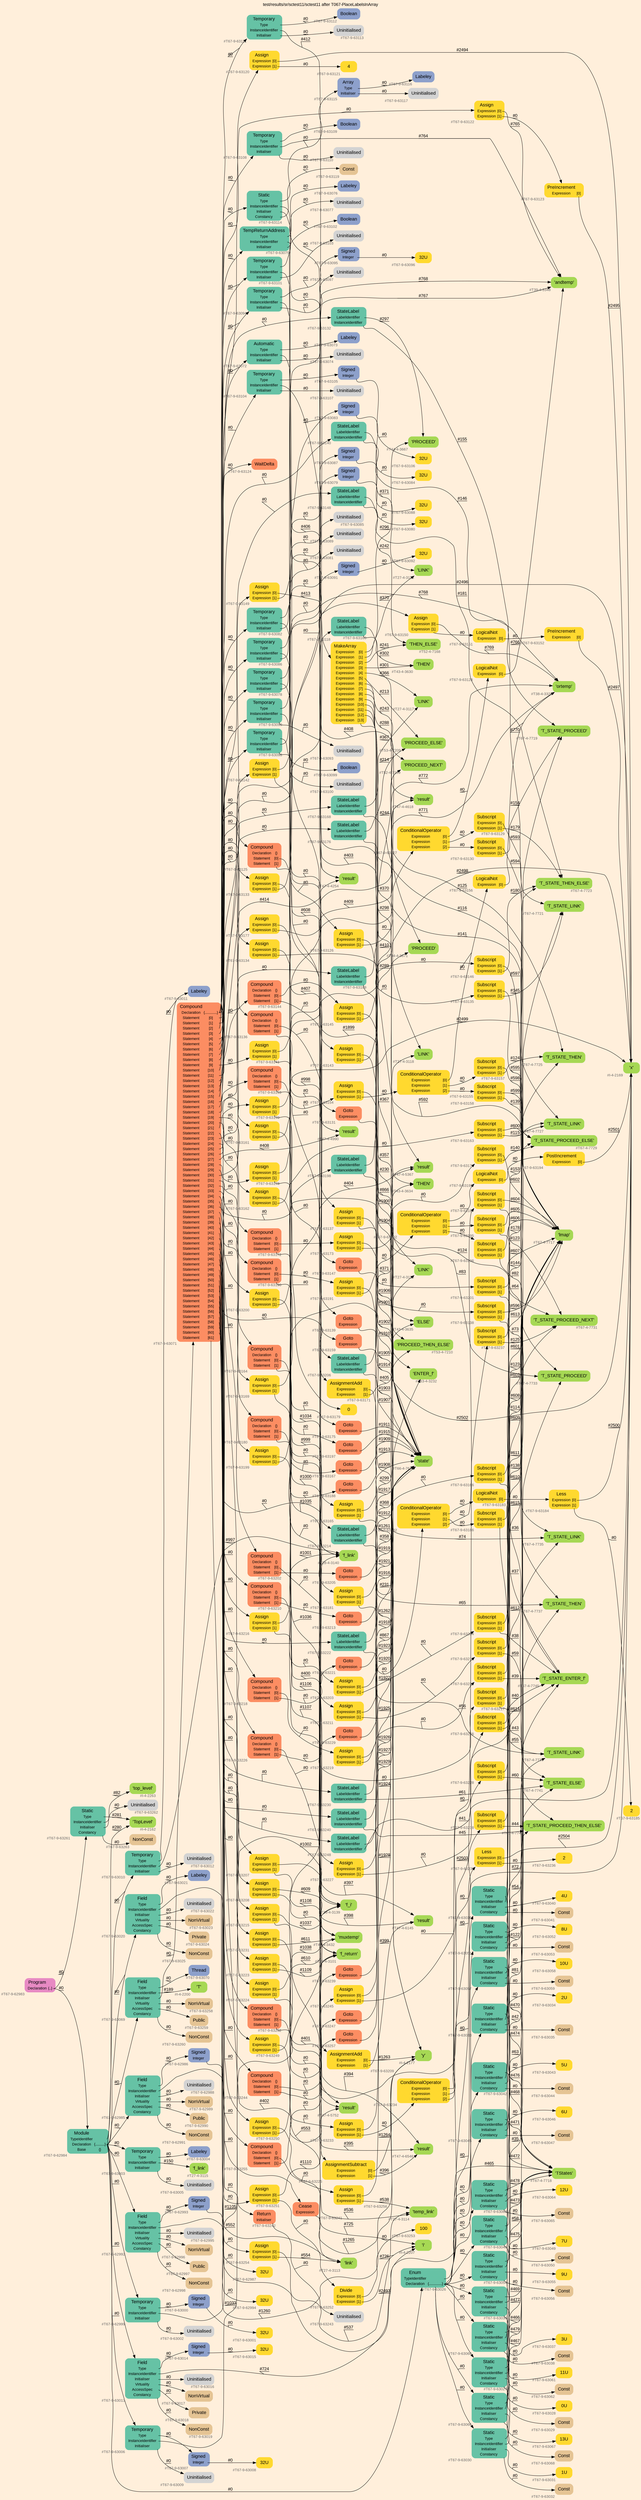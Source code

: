 digraph "test/results/sr/sctest11/sctest11 after T067-PlaceLabelsInArray" {
label = "test/results/sr/sctest11/sctest11 after T067-PlaceLabelsInArray"
labelloc = t
graph [
    rankdir = "LR"
    ranksep = 0.3
    bgcolor = antiquewhite1
    color = black
    fontcolor = black
    fontname = "Arial"
];
node [
    fontname = "Arial"
];
edge [
    fontname = "Arial"
];

// -------------------- node figure --------------------
// -------- block #T67-9-62983 ----------
"#T67-9-62983" [
    fillcolor = "/set28/4"
    xlabel = "#T67-9-62983"
    fontsize = "12"
    fontcolor = grey40
    shape = "plaintext"
    label = <<TABLE BORDER="0" CELLBORDER="0" CELLSPACING="0">
     <TR><TD><FONT COLOR="black" POINT-SIZE="15">Program</FONT></TD></TR>
     <TR><TD><FONT COLOR="black" POINT-SIZE="12">Declaration</FONT></TD><TD PORT="port0"><FONT COLOR="black" POINT-SIZE="12">{..}</FONT></TD></TR>
    </TABLE>>
    style = "rounded,filled"
];

// -------- block #T67-9-62984 ----------
"#T67-9-62984" [
    fillcolor = "/set28/1"
    xlabel = "#T67-9-62984"
    fontsize = "12"
    fontcolor = grey40
    shape = "plaintext"
    label = <<TABLE BORDER="0" CELLBORDER="0" CELLSPACING="0">
     <TR><TD><FONT COLOR="black" POINT-SIZE="15">Module</FONT></TD></TR>
     <TR><TD><FONT COLOR="black" POINT-SIZE="12">TypeIdentifier</FONT></TD><TD PORT="port0"></TD></TR>
     <TR><TD><FONT COLOR="black" POINT-SIZE="12">Declaration</FONT></TD><TD PORT="port1"><FONT COLOR="black" POINT-SIZE="12">{..........}</FONT></TD></TR>
     <TR><TD><FONT COLOR="black" POINT-SIZE="12">Base</FONT></TD><TD PORT="port2"><FONT COLOR="black" POINT-SIZE="12">{}</FONT></TD></TR>
    </TABLE>>
    style = "rounded,filled"
];

// -------- block #I-4-2162 ----------
"#I-4-2162" [
    fillcolor = "/set28/5"
    xlabel = "#I-4-2162"
    fontsize = "12"
    fontcolor = grey40
    shape = "plaintext"
    label = <<TABLE BORDER="0" CELLBORDER="0" CELLSPACING="0">
     <TR><TD><FONT COLOR="black" POINT-SIZE="15">'TopLevel'</FONT></TD></TR>
    </TABLE>>
    style = "rounded,filled"
];

// -------- block #T67-9-62985 ----------
"#T67-9-62985" [
    fillcolor = "/set28/1"
    xlabel = "#T67-9-62985"
    fontsize = "12"
    fontcolor = grey40
    shape = "plaintext"
    label = <<TABLE BORDER="0" CELLBORDER="0" CELLSPACING="0">
     <TR><TD><FONT COLOR="black" POINT-SIZE="15">Field</FONT></TD></TR>
     <TR><TD><FONT COLOR="black" POINT-SIZE="12">Type</FONT></TD><TD PORT="port0"></TD></TR>
     <TR><TD><FONT COLOR="black" POINT-SIZE="12">InstanceIdentifier</FONT></TD><TD PORT="port1"></TD></TR>
     <TR><TD><FONT COLOR="black" POINT-SIZE="12">Initialiser</FONT></TD><TD PORT="port2"></TD></TR>
     <TR><TD><FONT COLOR="black" POINT-SIZE="12">Virtuality</FONT></TD><TD PORT="port3"></TD></TR>
     <TR><TD><FONT COLOR="black" POINT-SIZE="12">AccessSpec</FONT></TD><TD PORT="port4"></TD></TR>
     <TR><TD><FONT COLOR="black" POINT-SIZE="12">Constancy</FONT></TD><TD PORT="port5"></TD></TR>
    </TABLE>>
    style = "rounded,filled"
];

// -------- block #T67-9-62986 ----------
"#T67-9-62986" [
    fillcolor = "/set28/3"
    xlabel = "#T67-9-62986"
    fontsize = "12"
    fontcolor = grey40
    shape = "plaintext"
    label = <<TABLE BORDER="0" CELLBORDER="0" CELLSPACING="0">
     <TR><TD><FONT COLOR="black" POINT-SIZE="15">Signed</FONT></TD></TR>
     <TR><TD><FONT COLOR="black" POINT-SIZE="12">Integer</FONT></TD><TD PORT="port0"></TD></TR>
    </TABLE>>
    style = "rounded,filled"
];

// -------- block #T67-9-62987 ----------
"#T67-9-62987" [
    fillcolor = "/set28/6"
    xlabel = "#T67-9-62987"
    fontsize = "12"
    fontcolor = grey40
    shape = "plaintext"
    label = <<TABLE BORDER="0" CELLBORDER="0" CELLSPACING="0">
     <TR><TD><FONT COLOR="black" POINT-SIZE="15">32U</FONT></TD></TR>
    </TABLE>>
    style = "rounded,filled"
];

// -------- block #I-4-2169 ----------
"#I-4-2169" [
    fillcolor = "/set28/5"
    xlabel = "#I-4-2169"
    fontsize = "12"
    fontcolor = grey40
    shape = "plaintext"
    label = <<TABLE BORDER="0" CELLBORDER="0" CELLSPACING="0">
     <TR><TD><FONT COLOR="black" POINT-SIZE="15">'x'</FONT></TD></TR>
    </TABLE>>
    style = "rounded,filled"
];

// -------- block #T67-9-62988 ----------
"#T67-9-62988" [
    xlabel = "#T67-9-62988"
    fontsize = "12"
    fontcolor = grey40
    shape = "plaintext"
    label = <<TABLE BORDER="0" CELLBORDER="0" CELLSPACING="0">
     <TR><TD><FONT COLOR="black" POINT-SIZE="15">Uninitialised</FONT></TD></TR>
    </TABLE>>
    style = "rounded,filled"
];

// -------- block #T67-9-62989 ----------
"#T67-9-62989" [
    fillcolor = "/set28/7"
    xlabel = "#T67-9-62989"
    fontsize = "12"
    fontcolor = grey40
    shape = "plaintext"
    label = <<TABLE BORDER="0" CELLBORDER="0" CELLSPACING="0">
     <TR><TD><FONT COLOR="black" POINT-SIZE="15">NonVirtual</FONT></TD></TR>
    </TABLE>>
    style = "rounded,filled"
];

// -------- block #T67-9-62990 ----------
"#T67-9-62990" [
    fillcolor = "/set28/7"
    xlabel = "#T67-9-62990"
    fontsize = "12"
    fontcolor = grey40
    shape = "plaintext"
    label = <<TABLE BORDER="0" CELLBORDER="0" CELLSPACING="0">
     <TR><TD><FONT COLOR="black" POINT-SIZE="15">Public</FONT></TD></TR>
    </TABLE>>
    style = "rounded,filled"
];

// -------- block #T67-9-62991 ----------
"#T67-9-62991" [
    fillcolor = "/set28/7"
    xlabel = "#T67-9-62991"
    fontsize = "12"
    fontcolor = grey40
    shape = "plaintext"
    label = <<TABLE BORDER="0" CELLBORDER="0" CELLSPACING="0">
     <TR><TD><FONT COLOR="black" POINT-SIZE="15">NonConst</FONT></TD></TR>
    </TABLE>>
    style = "rounded,filled"
];

// -------- block #T67-9-62992 ----------
"#T67-9-62992" [
    fillcolor = "/set28/1"
    xlabel = "#T67-9-62992"
    fontsize = "12"
    fontcolor = grey40
    shape = "plaintext"
    label = <<TABLE BORDER="0" CELLBORDER="0" CELLSPACING="0">
     <TR><TD><FONT COLOR="black" POINT-SIZE="15">Field</FONT></TD></TR>
     <TR><TD><FONT COLOR="black" POINT-SIZE="12">Type</FONT></TD><TD PORT="port0"></TD></TR>
     <TR><TD><FONT COLOR="black" POINT-SIZE="12">InstanceIdentifier</FONT></TD><TD PORT="port1"></TD></TR>
     <TR><TD><FONT COLOR="black" POINT-SIZE="12">Initialiser</FONT></TD><TD PORT="port2"></TD></TR>
     <TR><TD><FONT COLOR="black" POINT-SIZE="12">Virtuality</FONT></TD><TD PORT="port3"></TD></TR>
     <TR><TD><FONT COLOR="black" POINT-SIZE="12">AccessSpec</FONT></TD><TD PORT="port4"></TD></TR>
     <TR><TD><FONT COLOR="black" POINT-SIZE="12">Constancy</FONT></TD><TD PORT="port5"></TD></TR>
    </TABLE>>
    style = "rounded,filled"
];

// -------- block #T67-9-62993 ----------
"#T67-9-62993" [
    fillcolor = "/set28/3"
    xlabel = "#T67-9-62993"
    fontsize = "12"
    fontcolor = grey40
    shape = "plaintext"
    label = <<TABLE BORDER="0" CELLBORDER="0" CELLSPACING="0">
     <TR><TD><FONT COLOR="black" POINT-SIZE="15">Signed</FONT></TD></TR>
     <TR><TD><FONT COLOR="black" POINT-SIZE="12">Integer</FONT></TD><TD PORT="port0"></TD></TR>
    </TABLE>>
    style = "rounded,filled"
];

// -------- block #T67-9-62994 ----------
"#T67-9-62994" [
    fillcolor = "/set28/6"
    xlabel = "#T67-9-62994"
    fontsize = "12"
    fontcolor = grey40
    shape = "plaintext"
    label = <<TABLE BORDER="0" CELLBORDER="0" CELLSPACING="0">
     <TR><TD><FONT COLOR="black" POINT-SIZE="15">32U</FONT></TD></TR>
    </TABLE>>
    style = "rounded,filled"
];

// -------- block #I-4-2177 ----------
"#I-4-2177" [
    fillcolor = "/set28/5"
    xlabel = "#I-4-2177"
    fontsize = "12"
    fontcolor = grey40
    shape = "plaintext"
    label = <<TABLE BORDER="0" CELLBORDER="0" CELLSPACING="0">
     <TR><TD><FONT COLOR="black" POINT-SIZE="15">'y'</FONT></TD></TR>
    </TABLE>>
    style = "rounded,filled"
];

// -------- block #T67-9-62995 ----------
"#T67-9-62995" [
    xlabel = "#T67-9-62995"
    fontsize = "12"
    fontcolor = grey40
    shape = "plaintext"
    label = <<TABLE BORDER="0" CELLBORDER="0" CELLSPACING="0">
     <TR><TD><FONT COLOR="black" POINT-SIZE="15">Uninitialised</FONT></TD></TR>
    </TABLE>>
    style = "rounded,filled"
];

// -------- block #T67-9-62996 ----------
"#T67-9-62996" [
    fillcolor = "/set28/7"
    xlabel = "#T67-9-62996"
    fontsize = "12"
    fontcolor = grey40
    shape = "plaintext"
    label = <<TABLE BORDER="0" CELLBORDER="0" CELLSPACING="0">
     <TR><TD><FONT COLOR="black" POINT-SIZE="15">NonVirtual</FONT></TD></TR>
    </TABLE>>
    style = "rounded,filled"
];

// -------- block #T67-9-62997 ----------
"#T67-9-62997" [
    fillcolor = "/set28/7"
    xlabel = "#T67-9-62997"
    fontsize = "12"
    fontcolor = grey40
    shape = "plaintext"
    label = <<TABLE BORDER="0" CELLBORDER="0" CELLSPACING="0">
     <TR><TD><FONT COLOR="black" POINT-SIZE="15">Public</FONT></TD></TR>
    </TABLE>>
    style = "rounded,filled"
];

// -------- block #T67-9-62998 ----------
"#T67-9-62998" [
    fillcolor = "/set28/7"
    xlabel = "#T67-9-62998"
    fontsize = "12"
    fontcolor = grey40
    shape = "plaintext"
    label = <<TABLE BORDER="0" CELLBORDER="0" CELLSPACING="0">
     <TR><TD><FONT COLOR="black" POINT-SIZE="15">NonConst</FONT></TD></TR>
    </TABLE>>
    style = "rounded,filled"
];

// -------- block #T67-9-62999 ----------
"#T67-9-62999" [
    fillcolor = "/set28/1"
    xlabel = "#T67-9-62999"
    fontsize = "12"
    fontcolor = grey40
    shape = "plaintext"
    label = <<TABLE BORDER="0" CELLBORDER="0" CELLSPACING="0">
     <TR><TD><FONT COLOR="black" POINT-SIZE="15">Temporary</FONT></TD></TR>
     <TR><TD><FONT COLOR="black" POINT-SIZE="12">Type</FONT></TD><TD PORT="port0"></TD></TR>
     <TR><TD><FONT COLOR="black" POINT-SIZE="12">InstanceIdentifier</FONT></TD><TD PORT="port1"></TD></TR>
     <TR><TD><FONT COLOR="black" POINT-SIZE="12">Initialiser</FONT></TD><TD PORT="port2"></TD></TR>
    </TABLE>>
    style = "rounded,filled"
];

// -------- block #T67-9-63000 ----------
"#T67-9-63000" [
    fillcolor = "/set28/3"
    xlabel = "#T67-9-63000"
    fontsize = "12"
    fontcolor = grey40
    shape = "plaintext"
    label = <<TABLE BORDER="0" CELLBORDER="0" CELLSPACING="0">
     <TR><TD><FONT COLOR="black" POINT-SIZE="15">Signed</FONT></TD></TR>
     <TR><TD><FONT COLOR="black" POINT-SIZE="12">Integer</FONT></TD><TD PORT="port0"></TD></TR>
    </TABLE>>
    style = "rounded,filled"
];

// -------- block #T67-9-63001 ----------
"#T67-9-63001" [
    fillcolor = "/set28/6"
    xlabel = "#T67-9-63001"
    fontsize = "12"
    fontcolor = grey40
    shape = "plaintext"
    label = <<TABLE BORDER="0" CELLBORDER="0" CELLSPACING="0">
     <TR><TD><FONT COLOR="black" POINT-SIZE="15">32U</FONT></TD></TR>
    </TABLE>>
    style = "rounded,filled"
];

// -------- block #T26-4-3101 ----------
"#T26-4-3101" [
    fillcolor = "/set28/5"
    xlabel = "#T26-4-3101"
    fontsize = "12"
    fontcolor = grey40
    shape = "plaintext"
    label = <<TABLE BORDER="0" CELLBORDER="0" CELLSPACING="0">
     <TR><TD><FONT COLOR="black" POINT-SIZE="15">'f_return'</FONT></TD></TR>
    </TABLE>>
    style = "rounded,filled"
];

// -------- block #T67-9-63002 ----------
"#T67-9-63002" [
    xlabel = "#T67-9-63002"
    fontsize = "12"
    fontcolor = grey40
    shape = "plaintext"
    label = <<TABLE BORDER="0" CELLBORDER="0" CELLSPACING="0">
     <TR><TD><FONT COLOR="black" POINT-SIZE="15">Uninitialised</FONT></TD></TR>
    </TABLE>>
    style = "rounded,filled"
];

// -------- block #T67-9-63003 ----------
"#T67-9-63003" [
    fillcolor = "/set28/1"
    xlabel = "#T67-9-63003"
    fontsize = "12"
    fontcolor = grey40
    shape = "plaintext"
    label = <<TABLE BORDER="0" CELLBORDER="0" CELLSPACING="0">
     <TR><TD><FONT COLOR="black" POINT-SIZE="15">Temporary</FONT></TD></TR>
     <TR><TD><FONT COLOR="black" POINT-SIZE="12">Type</FONT></TD><TD PORT="port0"></TD></TR>
     <TR><TD><FONT COLOR="black" POINT-SIZE="12">InstanceIdentifier</FONT></TD><TD PORT="port1"></TD></TR>
     <TR><TD><FONT COLOR="black" POINT-SIZE="12">Initialiser</FONT></TD><TD PORT="port2"></TD></TR>
    </TABLE>>
    style = "rounded,filled"
];

// -------- block #T67-9-63004 ----------
"#T67-9-63004" [
    fillcolor = "/set28/3"
    xlabel = "#T67-9-63004"
    fontsize = "12"
    fontcolor = grey40
    shape = "plaintext"
    label = <<TABLE BORDER="0" CELLBORDER="0" CELLSPACING="0">
     <TR><TD><FONT COLOR="black" POINT-SIZE="15">Labeley</FONT></TD></TR>
    </TABLE>>
    style = "rounded,filled"
];

// -------- block #T27-4-3115 ----------
"#T27-4-3115" [
    fillcolor = "/set28/5"
    xlabel = "#T27-4-3115"
    fontsize = "12"
    fontcolor = grey40
    shape = "plaintext"
    label = <<TABLE BORDER="0" CELLBORDER="0" CELLSPACING="0">
     <TR><TD><FONT COLOR="black" POINT-SIZE="15">'f_link'</FONT></TD></TR>
    </TABLE>>
    style = "rounded,filled"
];

// -------- block #T67-9-63005 ----------
"#T67-9-63005" [
    xlabel = "#T67-9-63005"
    fontsize = "12"
    fontcolor = grey40
    shape = "plaintext"
    label = <<TABLE BORDER="0" CELLBORDER="0" CELLSPACING="0">
     <TR><TD><FONT COLOR="black" POINT-SIZE="15">Uninitialised</FONT></TD></TR>
    </TABLE>>
    style = "rounded,filled"
];

// -------- block #T67-9-63006 ----------
"#T67-9-63006" [
    fillcolor = "/set28/1"
    xlabel = "#T67-9-63006"
    fontsize = "12"
    fontcolor = grey40
    shape = "plaintext"
    label = <<TABLE BORDER="0" CELLBORDER="0" CELLSPACING="0">
     <TR><TD><FONT COLOR="black" POINT-SIZE="15">Temporary</FONT></TD></TR>
     <TR><TD><FONT COLOR="black" POINT-SIZE="12">Type</FONT></TD><TD PORT="port0"></TD></TR>
     <TR><TD><FONT COLOR="black" POINT-SIZE="12">InstanceIdentifier</FONT></TD><TD PORT="port1"></TD></TR>
     <TR><TD><FONT COLOR="black" POINT-SIZE="12">Initialiser</FONT></TD><TD PORT="port2"></TD></TR>
    </TABLE>>
    style = "rounded,filled"
];

// -------- block #T67-9-63007 ----------
"#T67-9-63007" [
    fillcolor = "/set28/3"
    xlabel = "#T67-9-63007"
    fontsize = "12"
    fontcolor = grey40
    shape = "plaintext"
    label = <<TABLE BORDER="0" CELLBORDER="0" CELLSPACING="0">
     <TR><TD><FONT COLOR="black" POINT-SIZE="15">Signed</FONT></TD></TR>
     <TR><TD><FONT COLOR="black" POINT-SIZE="12">Integer</FONT></TD><TD PORT="port0"></TD></TR>
    </TABLE>>
    style = "rounded,filled"
];

// -------- block #T67-9-63008 ----------
"#T67-9-63008" [
    fillcolor = "/set28/6"
    xlabel = "#T67-9-63008"
    fontsize = "12"
    fontcolor = grey40
    shape = "plaintext"
    label = <<TABLE BORDER="0" CELLBORDER="0" CELLSPACING="0">
     <TR><TD><FONT COLOR="black" POINT-SIZE="15">32U</FONT></TD></TR>
    </TABLE>>
    style = "rounded,filled"
];

// -------- block #T28-4-3139 ----------
"#T28-4-3139" [
    fillcolor = "/set28/5"
    xlabel = "#T28-4-3139"
    fontsize = "12"
    fontcolor = grey40
    shape = "plaintext"
    label = <<TABLE BORDER="0" CELLBORDER="0" CELLSPACING="0">
     <TR><TD><FONT COLOR="black" POINT-SIZE="15">'f_i'</FONT></TD></TR>
    </TABLE>>
    style = "rounded,filled"
];

// -------- block #T67-9-63009 ----------
"#T67-9-63009" [
    xlabel = "#T67-9-63009"
    fontsize = "12"
    fontcolor = grey40
    shape = "plaintext"
    label = <<TABLE BORDER="0" CELLBORDER="0" CELLSPACING="0">
     <TR><TD><FONT COLOR="black" POINT-SIZE="15">Uninitialised</FONT></TD></TR>
    </TABLE>>
    style = "rounded,filled"
];

// -------- block #T67-9-63010 ----------
"#T67-9-63010" [
    fillcolor = "/set28/1"
    xlabel = "#T67-9-63010"
    fontsize = "12"
    fontcolor = grey40
    shape = "plaintext"
    label = <<TABLE BORDER="0" CELLBORDER="0" CELLSPACING="0">
     <TR><TD><FONT COLOR="black" POINT-SIZE="15">Temporary</FONT></TD></TR>
     <TR><TD><FONT COLOR="black" POINT-SIZE="12">Type</FONT></TD><TD PORT="port0"></TD></TR>
     <TR><TD><FONT COLOR="black" POINT-SIZE="12">InstanceIdentifier</FONT></TD><TD PORT="port1"></TD></TR>
     <TR><TD><FONT COLOR="black" POINT-SIZE="12">Initialiser</FONT></TD><TD PORT="port2"></TD></TR>
    </TABLE>>
    style = "rounded,filled"
];

// -------- block #T67-9-63011 ----------
"#T67-9-63011" [
    fillcolor = "/set28/3"
    xlabel = "#T67-9-63011"
    fontsize = "12"
    fontcolor = grey40
    shape = "plaintext"
    label = <<TABLE BORDER="0" CELLBORDER="0" CELLSPACING="0">
     <TR><TD><FONT COLOR="black" POINT-SIZE="15">Labeley</FONT></TD></TR>
    </TABLE>>
    style = "rounded,filled"
];

// -------- block #T28-4-3140 ----------
"#T28-4-3140" [
    fillcolor = "/set28/5"
    xlabel = "#T28-4-3140"
    fontsize = "12"
    fontcolor = grey40
    shape = "plaintext"
    label = <<TABLE BORDER="0" CELLBORDER="0" CELLSPACING="0">
     <TR><TD><FONT COLOR="black" POINT-SIZE="15">'f_link'</FONT></TD></TR>
    </TABLE>>
    style = "rounded,filled"
];

// -------- block #T67-9-63012 ----------
"#T67-9-63012" [
    xlabel = "#T67-9-63012"
    fontsize = "12"
    fontcolor = grey40
    shape = "plaintext"
    label = <<TABLE BORDER="0" CELLBORDER="0" CELLSPACING="0">
     <TR><TD><FONT COLOR="black" POINT-SIZE="15">Uninitialised</FONT></TD></TR>
    </TABLE>>
    style = "rounded,filled"
];

// -------- block #T67-9-63013 ----------
"#T67-9-63013" [
    fillcolor = "/set28/1"
    xlabel = "#T67-9-63013"
    fontsize = "12"
    fontcolor = grey40
    shape = "plaintext"
    label = <<TABLE BORDER="0" CELLBORDER="0" CELLSPACING="0">
     <TR><TD><FONT COLOR="black" POINT-SIZE="15">Field</FONT></TD></TR>
     <TR><TD><FONT COLOR="black" POINT-SIZE="12">Type</FONT></TD><TD PORT="port0"></TD></TR>
     <TR><TD><FONT COLOR="black" POINT-SIZE="12">InstanceIdentifier</FONT></TD><TD PORT="port1"></TD></TR>
     <TR><TD><FONT COLOR="black" POINT-SIZE="12">Initialiser</FONT></TD><TD PORT="port2"></TD></TR>
     <TR><TD><FONT COLOR="black" POINT-SIZE="12">Virtuality</FONT></TD><TD PORT="port3"></TD></TR>
     <TR><TD><FONT COLOR="black" POINT-SIZE="12">AccessSpec</FONT></TD><TD PORT="port4"></TD></TR>
     <TR><TD><FONT COLOR="black" POINT-SIZE="12">Constancy</FONT></TD><TD PORT="port5"></TD></TR>
    </TABLE>>
    style = "rounded,filled"
];

// -------- block #T67-9-63014 ----------
"#T67-9-63014" [
    fillcolor = "/set28/3"
    xlabel = "#T67-9-63014"
    fontsize = "12"
    fontcolor = grey40
    shape = "plaintext"
    label = <<TABLE BORDER="0" CELLBORDER="0" CELLSPACING="0">
     <TR><TD><FONT COLOR="black" POINT-SIZE="15">Signed</FONT></TD></TR>
     <TR><TD><FONT COLOR="black" POINT-SIZE="12">Integer</FONT></TD><TD PORT="port0"></TD></TR>
    </TABLE>>
    style = "rounded,filled"
];

// -------- block #T67-9-63015 ----------
"#T67-9-63015" [
    fillcolor = "/set28/6"
    xlabel = "#T67-9-63015"
    fontsize = "12"
    fontcolor = grey40
    shape = "plaintext"
    label = <<TABLE BORDER="0" CELLBORDER="0" CELLSPACING="0">
     <TR><TD><FONT COLOR="black" POINT-SIZE="15">32U</FONT></TD></TR>
    </TABLE>>
    style = "rounded,filled"
];

// -------- block #I-4-2207 ----------
"#I-4-2207" [
    fillcolor = "/set28/5"
    xlabel = "#I-4-2207"
    fontsize = "12"
    fontcolor = grey40
    shape = "plaintext"
    label = <<TABLE BORDER="0" CELLBORDER="0" CELLSPACING="0">
     <TR><TD><FONT COLOR="black" POINT-SIZE="15">'i'</FONT></TD></TR>
    </TABLE>>
    style = "rounded,filled"
];

// -------- block #T67-9-63016 ----------
"#T67-9-63016" [
    xlabel = "#T67-9-63016"
    fontsize = "12"
    fontcolor = grey40
    shape = "plaintext"
    label = <<TABLE BORDER="0" CELLBORDER="0" CELLSPACING="0">
     <TR><TD><FONT COLOR="black" POINT-SIZE="15">Uninitialised</FONT></TD></TR>
    </TABLE>>
    style = "rounded,filled"
];

// -------- block #T67-9-63017 ----------
"#T67-9-63017" [
    fillcolor = "/set28/7"
    xlabel = "#T67-9-63017"
    fontsize = "12"
    fontcolor = grey40
    shape = "plaintext"
    label = <<TABLE BORDER="0" CELLBORDER="0" CELLSPACING="0">
     <TR><TD><FONT COLOR="black" POINT-SIZE="15">NonVirtual</FONT></TD></TR>
    </TABLE>>
    style = "rounded,filled"
];

// -------- block #T67-9-63018 ----------
"#T67-9-63018" [
    fillcolor = "/set28/7"
    xlabel = "#T67-9-63018"
    fontsize = "12"
    fontcolor = grey40
    shape = "plaintext"
    label = <<TABLE BORDER="0" CELLBORDER="0" CELLSPACING="0">
     <TR><TD><FONT COLOR="black" POINT-SIZE="15">Private</FONT></TD></TR>
    </TABLE>>
    style = "rounded,filled"
];

// -------- block #T67-9-63019 ----------
"#T67-9-63019" [
    fillcolor = "/set28/7"
    xlabel = "#T67-9-63019"
    fontsize = "12"
    fontcolor = grey40
    shape = "plaintext"
    label = <<TABLE BORDER="0" CELLBORDER="0" CELLSPACING="0">
     <TR><TD><FONT COLOR="black" POINT-SIZE="15">NonConst</FONT></TD></TR>
    </TABLE>>
    style = "rounded,filled"
];

// -------- block #T67-9-63020 ----------
"#T67-9-63020" [
    fillcolor = "/set28/1"
    xlabel = "#T67-9-63020"
    fontsize = "12"
    fontcolor = grey40
    shape = "plaintext"
    label = <<TABLE BORDER="0" CELLBORDER="0" CELLSPACING="0">
     <TR><TD><FONT COLOR="black" POINT-SIZE="15">Field</FONT></TD></TR>
     <TR><TD><FONT COLOR="black" POINT-SIZE="12">Type</FONT></TD><TD PORT="port0"></TD></TR>
     <TR><TD><FONT COLOR="black" POINT-SIZE="12">InstanceIdentifier</FONT></TD><TD PORT="port1"></TD></TR>
     <TR><TD><FONT COLOR="black" POINT-SIZE="12">Initialiser</FONT></TD><TD PORT="port2"></TD></TR>
     <TR><TD><FONT COLOR="black" POINT-SIZE="12">Virtuality</FONT></TD><TD PORT="port3"></TD></TR>
     <TR><TD><FONT COLOR="black" POINT-SIZE="12">AccessSpec</FONT></TD><TD PORT="port4"></TD></TR>
     <TR><TD><FONT COLOR="black" POINT-SIZE="12">Constancy</FONT></TD><TD PORT="port5"></TD></TR>
    </TABLE>>
    style = "rounded,filled"
];

// -------- block #T67-9-63021 ----------
"#T67-9-63021" [
    fillcolor = "/set28/3"
    xlabel = "#T67-9-63021"
    fontsize = "12"
    fontcolor = grey40
    shape = "plaintext"
    label = <<TABLE BORDER="0" CELLBORDER="0" CELLSPACING="0">
     <TR><TD><FONT COLOR="black" POINT-SIZE="15">Labeley</FONT></TD></TR>
    </TABLE>>
    style = "rounded,filled"
];

// -------- block #T27-4-3113 ----------
"#T27-4-3113" [
    fillcolor = "/set28/5"
    xlabel = "#T27-4-3113"
    fontsize = "12"
    fontcolor = grey40
    shape = "plaintext"
    label = <<TABLE BORDER="0" CELLBORDER="0" CELLSPACING="0">
     <TR><TD><FONT COLOR="black" POINT-SIZE="15">'link'</FONT></TD></TR>
    </TABLE>>
    style = "rounded,filled"
];

// -------- block #T67-9-63022 ----------
"#T67-9-63022" [
    xlabel = "#T67-9-63022"
    fontsize = "12"
    fontcolor = grey40
    shape = "plaintext"
    label = <<TABLE BORDER="0" CELLBORDER="0" CELLSPACING="0">
     <TR><TD><FONT COLOR="black" POINT-SIZE="15">Uninitialised</FONT></TD></TR>
    </TABLE>>
    style = "rounded,filled"
];

// -------- block #T67-9-63023 ----------
"#T67-9-63023" [
    fillcolor = "/set28/7"
    xlabel = "#T67-9-63023"
    fontsize = "12"
    fontcolor = grey40
    shape = "plaintext"
    label = <<TABLE BORDER="0" CELLBORDER="0" CELLSPACING="0">
     <TR><TD><FONT COLOR="black" POINT-SIZE="15">NonVirtual</FONT></TD></TR>
    </TABLE>>
    style = "rounded,filled"
];

// -------- block #T67-9-63024 ----------
"#T67-9-63024" [
    fillcolor = "/set28/7"
    xlabel = "#T67-9-63024"
    fontsize = "12"
    fontcolor = grey40
    shape = "plaintext"
    label = <<TABLE BORDER="0" CELLBORDER="0" CELLSPACING="0">
     <TR><TD><FONT COLOR="black" POINT-SIZE="15">Private</FONT></TD></TR>
    </TABLE>>
    style = "rounded,filled"
];

// -------- block #T67-9-63025 ----------
"#T67-9-63025" [
    fillcolor = "/set28/7"
    xlabel = "#T67-9-63025"
    fontsize = "12"
    fontcolor = grey40
    shape = "plaintext"
    label = <<TABLE BORDER="0" CELLBORDER="0" CELLSPACING="0">
     <TR><TD><FONT COLOR="black" POINT-SIZE="15">NonConst</FONT></TD></TR>
    </TABLE>>
    style = "rounded,filled"
];

// -------- block #T67-9-63026 ----------
"#T67-9-63026" [
    fillcolor = "/set28/1"
    xlabel = "#T67-9-63026"
    fontsize = "12"
    fontcolor = grey40
    shape = "plaintext"
    label = <<TABLE BORDER="0" CELLBORDER="0" CELLSPACING="0">
     <TR><TD><FONT COLOR="black" POINT-SIZE="15">Enum</FONT></TD></TR>
     <TR><TD><FONT COLOR="black" POINT-SIZE="12">TypeIdentifier</FONT></TD><TD PORT="port0"></TD></TR>
     <TR><TD><FONT COLOR="black" POINT-SIZE="12">Declaration</FONT></TD><TD PORT="port1"><FONT COLOR="black" POINT-SIZE="12">{..............}</FONT></TD></TR>
    </TABLE>>
    style = "rounded,filled"
];

// -------- block #T67-4-7718 ----------
"#T67-4-7718" [
    fillcolor = "/set28/5"
    xlabel = "#T67-4-7718"
    fontsize = "12"
    fontcolor = grey40
    shape = "plaintext"
    label = <<TABLE BORDER="0" CELLBORDER="0" CELLSPACING="0">
     <TR><TD><FONT COLOR="black" POINT-SIZE="15">'TStates'</FONT></TD></TR>
    </TABLE>>
    style = "rounded,filled"
];

// -------- block #T67-9-63027 ----------
"#T67-9-63027" [
    fillcolor = "/set28/1"
    xlabel = "#T67-9-63027"
    fontsize = "12"
    fontcolor = grey40
    shape = "plaintext"
    label = <<TABLE BORDER="0" CELLBORDER="0" CELLSPACING="0">
     <TR><TD><FONT COLOR="black" POINT-SIZE="15">Static</FONT></TD></TR>
     <TR><TD><FONT COLOR="black" POINT-SIZE="12">Type</FONT></TD><TD PORT="port0"></TD></TR>
     <TR><TD><FONT COLOR="black" POINT-SIZE="12">InstanceIdentifier</FONT></TD><TD PORT="port1"></TD></TR>
     <TR><TD><FONT COLOR="black" POINT-SIZE="12">Initialiser</FONT></TD><TD PORT="port2"></TD></TR>
     <TR><TD><FONT COLOR="black" POINT-SIZE="12">Constancy</FONT></TD><TD PORT="port3"></TD></TR>
    </TABLE>>
    style = "rounded,filled"
];

// -------- block #T67-4-7719 ----------
"#T67-4-7719" [
    fillcolor = "/set28/5"
    xlabel = "#T67-4-7719"
    fontsize = "12"
    fontcolor = grey40
    shape = "plaintext"
    label = <<TABLE BORDER="0" CELLBORDER="0" CELLSPACING="0">
     <TR><TD><FONT COLOR="black" POINT-SIZE="15">'T_STATE_PROCEED'</FONT></TD></TR>
    </TABLE>>
    style = "rounded,filled"
];

// -------- block #T67-9-63028 ----------
"#T67-9-63028" [
    fillcolor = "/set28/6"
    xlabel = "#T67-9-63028"
    fontsize = "12"
    fontcolor = grey40
    shape = "plaintext"
    label = <<TABLE BORDER="0" CELLBORDER="0" CELLSPACING="0">
     <TR><TD><FONT COLOR="black" POINT-SIZE="15">0U</FONT></TD></TR>
    </TABLE>>
    style = "rounded,filled"
];

// -------- block #T67-9-63029 ----------
"#T67-9-63029" [
    fillcolor = "/set28/7"
    xlabel = "#T67-9-63029"
    fontsize = "12"
    fontcolor = grey40
    shape = "plaintext"
    label = <<TABLE BORDER="0" CELLBORDER="0" CELLSPACING="0">
     <TR><TD><FONT COLOR="black" POINT-SIZE="15">Const</FONT></TD></TR>
    </TABLE>>
    style = "rounded,filled"
];

// -------- block #T67-9-63030 ----------
"#T67-9-63030" [
    fillcolor = "/set28/1"
    xlabel = "#T67-9-63030"
    fontsize = "12"
    fontcolor = grey40
    shape = "plaintext"
    label = <<TABLE BORDER="0" CELLBORDER="0" CELLSPACING="0">
     <TR><TD><FONT COLOR="black" POINT-SIZE="15">Static</FONT></TD></TR>
     <TR><TD><FONT COLOR="black" POINT-SIZE="12">Type</FONT></TD><TD PORT="port0"></TD></TR>
     <TR><TD><FONT COLOR="black" POINT-SIZE="12">InstanceIdentifier</FONT></TD><TD PORT="port1"></TD></TR>
     <TR><TD><FONT COLOR="black" POINT-SIZE="12">Initialiser</FONT></TD><TD PORT="port2"></TD></TR>
     <TR><TD><FONT COLOR="black" POINT-SIZE="12">Constancy</FONT></TD><TD PORT="port3"></TD></TR>
    </TABLE>>
    style = "rounded,filled"
];

// -------- block #T67-4-7721 ----------
"#T67-4-7721" [
    fillcolor = "/set28/5"
    xlabel = "#T67-4-7721"
    fontsize = "12"
    fontcolor = grey40
    shape = "plaintext"
    label = <<TABLE BORDER="0" CELLBORDER="0" CELLSPACING="0">
     <TR><TD><FONT COLOR="black" POINT-SIZE="15">'T_STATE_LINK'</FONT></TD></TR>
    </TABLE>>
    style = "rounded,filled"
];

// -------- block #T67-9-63031 ----------
"#T67-9-63031" [
    fillcolor = "/set28/6"
    xlabel = "#T67-9-63031"
    fontsize = "12"
    fontcolor = grey40
    shape = "plaintext"
    label = <<TABLE BORDER="0" CELLBORDER="0" CELLSPACING="0">
     <TR><TD><FONT COLOR="black" POINT-SIZE="15">1U</FONT></TD></TR>
    </TABLE>>
    style = "rounded,filled"
];

// -------- block #T67-9-63032 ----------
"#T67-9-63032" [
    fillcolor = "/set28/7"
    xlabel = "#T67-9-63032"
    fontsize = "12"
    fontcolor = grey40
    shape = "plaintext"
    label = <<TABLE BORDER="0" CELLBORDER="0" CELLSPACING="0">
     <TR><TD><FONT COLOR="black" POINT-SIZE="15">Const</FONT></TD></TR>
    </TABLE>>
    style = "rounded,filled"
];

// -------- block #T67-9-63033 ----------
"#T67-9-63033" [
    fillcolor = "/set28/1"
    xlabel = "#T67-9-63033"
    fontsize = "12"
    fontcolor = grey40
    shape = "plaintext"
    label = <<TABLE BORDER="0" CELLBORDER="0" CELLSPACING="0">
     <TR><TD><FONT COLOR="black" POINT-SIZE="15">Static</FONT></TD></TR>
     <TR><TD><FONT COLOR="black" POINT-SIZE="12">Type</FONT></TD><TD PORT="port0"></TD></TR>
     <TR><TD><FONT COLOR="black" POINT-SIZE="12">InstanceIdentifier</FONT></TD><TD PORT="port1"></TD></TR>
     <TR><TD><FONT COLOR="black" POINT-SIZE="12">Initialiser</FONT></TD><TD PORT="port2"></TD></TR>
     <TR><TD><FONT COLOR="black" POINT-SIZE="12">Constancy</FONT></TD><TD PORT="port3"></TD></TR>
    </TABLE>>
    style = "rounded,filled"
];

// -------- block #T67-4-7723 ----------
"#T67-4-7723" [
    fillcolor = "/set28/5"
    xlabel = "#T67-4-7723"
    fontsize = "12"
    fontcolor = grey40
    shape = "plaintext"
    label = <<TABLE BORDER="0" CELLBORDER="0" CELLSPACING="0">
     <TR><TD><FONT COLOR="black" POINT-SIZE="15">'T_STATE_THEN_ELSE'</FONT></TD></TR>
    </TABLE>>
    style = "rounded,filled"
];

// -------- block #T67-9-63034 ----------
"#T67-9-63034" [
    fillcolor = "/set28/6"
    xlabel = "#T67-9-63034"
    fontsize = "12"
    fontcolor = grey40
    shape = "plaintext"
    label = <<TABLE BORDER="0" CELLBORDER="0" CELLSPACING="0">
     <TR><TD><FONT COLOR="black" POINT-SIZE="15">2U</FONT></TD></TR>
    </TABLE>>
    style = "rounded,filled"
];

// -------- block #T67-9-63035 ----------
"#T67-9-63035" [
    fillcolor = "/set28/7"
    xlabel = "#T67-9-63035"
    fontsize = "12"
    fontcolor = grey40
    shape = "plaintext"
    label = <<TABLE BORDER="0" CELLBORDER="0" CELLSPACING="0">
     <TR><TD><FONT COLOR="black" POINT-SIZE="15">Const</FONT></TD></TR>
    </TABLE>>
    style = "rounded,filled"
];

// -------- block #T67-9-63036 ----------
"#T67-9-63036" [
    fillcolor = "/set28/1"
    xlabel = "#T67-9-63036"
    fontsize = "12"
    fontcolor = grey40
    shape = "plaintext"
    label = <<TABLE BORDER="0" CELLBORDER="0" CELLSPACING="0">
     <TR><TD><FONT COLOR="black" POINT-SIZE="15">Static</FONT></TD></TR>
     <TR><TD><FONT COLOR="black" POINT-SIZE="12">Type</FONT></TD><TD PORT="port0"></TD></TR>
     <TR><TD><FONT COLOR="black" POINT-SIZE="12">InstanceIdentifier</FONT></TD><TD PORT="port1"></TD></TR>
     <TR><TD><FONT COLOR="black" POINT-SIZE="12">Initialiser</FONT></TD><TD PORT="port2"></TD></TR>
     <TR><TD><FONT COLOR="black" POINT-SIZE="12">Constancy</FONT></TD><TD PORT="port3"></TD></TR>
    </TABLE>>
    style = "rounded,filled"
];

// -------- block #T67-4-7725 ----------
"#T67-4-7725" [
    fillcolor = "/set28/5"
    xlabel = "#T67-4-7725"
    fontsize = "12"
    fontcolor = grey40
    shape = "plaintext"
    label = <<TABLE BORDER="0" CELLBORDER="0" CELLSPACING="0">
     <TR><TD><FONT COLOR="black" POINT-SIZE="15">'T_STATE_THEN'</FONT></TD></TR>
    </TABLE>>
    style = "rounded,filled"
];

// -------- block #T67-9-63037 ----------
"#T67-9-63037" [
    fillcolor = "/set28/6"
    xlabel = "#T67-9-63037"
    fontsize = "12"
    fontcolor = grey40
    shape = "plaintext"
    label = <<TABLE BORDER="0" CELLBORDER="0" CELLSPACING="0">
     <TR><TD><FONT COLOR="black" POINT-SIZE="15">3U</FONT></TD></TR>
    </TABLE>>
    style = "rounded,filled"
];

// -------- block #T67-9-63038 ----------
"#T67-9-63038" [
    fillcolor = "/set28/7"
    xlabel = "#T67-9-63038"
    fontsize = "12"
    fontcolor = grey40
    shape = "plaintext"
    label = <<TABLE BORDER="0" CELLBORDER="0" CELLSPACING="0">
     <TR><TD><FONT COLOR="black" POINT-SIZE="15">Const</FONT></TD></TR>
    </TABLE>>
    style = "rounded,filled"
];

// -------- block #T67-9-63039 ----------
"#T67-9-63039" [
    fillcolor = "/set28/1"
    xlabel = "#T67-9-63039"
    fontsize = "12"
    fontcolor = grey40
    shape = "plaintext"
    label = <<TABLE BORDER="0" CELLBORDER="0" CELLSPACING="0">
     <TR><TD><FONT COLOR="black" POINT-SIZE="15">Static</FONT></TD></TR>
     <TR><TD><FONT COLOR="black" POINT-SIZE="12">Type</FONT></TD><TD PORT="port0"></TD></TR>
     <TR><TD><FONT COLOR="black" POINT-SIZE="12">InstanceIdentifier</FONT></TD><TD PORT="port1"></TD></TR>
     <TR><TD><FONT COLOR="black" POINT-SIZE="12">Initialiser</FONT></TD><TD PORT="port2"></TD></TR>
     <TR><TD><FONT COLOR="black" POINT-SIZE="12">Constancy</FONT></TD><TD PORT="port3"></TD></TR>
    </TABLE>>
    style = "rounded,filled"
];

// -------- block #T67-4-7727 ----------
"#T67-4-7727" [
    fillcolor = "/set28/5"
    xlabel = "#T67-4-7727"
    fontsize = "12"
    fontcolor = grey40
    shape = "plaintext"
    label = <<TABLE BORDER="0" CELLBORDER="0" CELLSPACING="0">
     <TR><TD><FONT COLOR="black" POINT-SIZE="15">'T_STATE_LINK'</FONT></TD></TR>
    </TABLE>>
    style = "rounded,filled"
];

// -------- block #T67-9-63040 ----------
"#T67-9-63040" [
    fillcolor = "/set28/6"
    xlabel = "#T67-9-63040"
    fontsize = "12"
    fontcolor = grey40
    shape = "plaintext"
    label = <<TABLE BORDER="0" CELLBORDER="0" CELLSPACING="0">
     <TR><TD><FONT COLOR="black" POINT-SIZE="15">4U</FONT></TD></TR>
    </TABLE>>
    style = "rounded,filled"
];

// -------- block #T67-9-63041 ----------
"#T67-9-63041" [
    fillcolor = "/set28/7"
    xlabel = "#T67-9-63041"
    fontsize = "12"
    fontcolor = grey40
    shape = "plaintext"
    label = <<TABLE BORDER="0" CELLBORDER="0" CELLSPACING="0">
     <TR><TD><FONT COLOR="black" POINT-SIZE="15">Const</FONT></TD></TR>
    </TABLE>>
    style = "rounded,filled"
];

// -------- block #T67-9-63042 ----------
"#T67-9-63042" [
    fillcolor = "/set28/1"
    xlabel = "#T67-9-63042"
    fontsize = "12"
    fontcolor = grey40
    shape = "plaintext"
    label = <<TABLE BORDER="0" CELLBORDER="0" CELLSPACING="0">
     <TR><TD><FONT COLOR="black" POINT-SIZE="15">Static</FONT></TD></TR>
     <TR><TD><FONT COLOR="black" POINT-SIZE="12">Type</FONT></TD><TD PORT="port0"></TD></TR>
     <TR><TD><FONT COLOR="black" POINT-SIZE="12">InstanceIdentifier</FONT></TD><TD PORT="port1"></TD></TR>
     <TR><TD><FONT COLOR="black" POINT-SIZE="12">Initialiser</FONT></TD><TD PORT="port2"></TD></TR>
     <TR><TD><FONT COLOR="black" POINT-SIZE="12">Constancy</FONT></TD><TD PORT="port3"></TD></TR>
    </TABLE>>
    style = "rounded,filled"
];

// -------- block #T67-4-7729 ----------
"#T67-4-7729" [
    fillcolor = "/set28/5"
    xlabel = "#T67-4-7729"
    fontsize = "12"
    fontcolor = grey40
    shape = "plaintext"
    label = <<TABLE BORDER="0" CELLBORDER="0" CELLSPACING="0">
     <TR><TD><FONT COLOR="black" POINT-SIZE="15">'T_STATE_PROCEED_ELSE'</FONT></TD></TR>
    </TABLE>>
    style = "rounded,filled"
];

// -------- block #T67-9-63043 ----------
"#T67-9-63043" [
    fillcolor = "/set28/6"
    xlabel = "#T67-9-63043"
    fontsize = "12"
    fontcolor = grey40
    shape = "plaintext"
    label = <<TABLE BORDER="0" CELLBORDER="0" CELLSPACING="0">
     <TR><TD><FONT COLOR="black" POINT-SIZE="15">5U</FONT></TD></TR>
    </TABLE>>
    style = "rounded,filled"
];

// -------- block #T67-9-63044 ----------
"#T67-9-63044" [
    fillcolor = "/set28/7"
    xlabel = "#T67-9-63044"
    fontsize = "12"
    fontcolor = grey40
    shape = "plaintext"
    label = <<TABLE BORDER="0" CELLBORDER="0" CELLSPACING="0">
     <TR><TD><FONT COLOR="black" POINT-SIZE="15">Const</FONT></TD></TR>
    </TABLE>>
    style = "rounded,filled"
];

// -------- block #T67-9-63045 ----------
"#T67-9-63045" [
    fillcolor = "/set28/1"
    xlabel = "#T67-9-63045"
    fontsize = "12"
    fontcolor = grey40
    shape = "plaintext"
    label = <<TABLE BORDER="0" CELLBORDER="0" CELLSPACING="0">
     <TR><TD><FONT COLOR="black" POINT-SIZE="15">Static</FONT></TD></TR>
     <TR><TD><FONT COLOR="black" POINT-SIZE="12">Type</FONT></TD><TD PORT="port0"></TD></TR>
     <TR><TD><FONT COLOR="black" POINT-SIZE="12">InstanceIdentifier</FONT></TD><TD PORT="port1"></TD></TR>
     <TR><TD><FONT COLOR="black" POINT-SIZE="12">Initialiser</FONT></TD><TD PORT="port2"></TD></TR>
     <TR><TD><FONT COLOR="black" POINT-SIZE="12">Constancy</FONT></TD><TD PORT="port3"></TD></TR>
    </TABLE>>
    style = "rounded,filled"
];

// -------- block #T67-4-7731 ----------
"#T67-4-7731" [
    fillcolor = "/set28/5"
    xlabel = "#T67-4-7731"
    fontsize = "12"
    fontcolor = grey40
    shape = "plaintext"
    label = <<TABLE BORDER="0" CELLBORDER="0" CELLSPACING="0">
     <TR><TD><FONT COLOR="black" POINT-SIZE="15">'T_STATE_PROCEED_NEXT'</FONT></TD></TR>
    </TABLE>>
    style = "rounded,filled"
];

// -------- block #T67-9-63046 ----------
"#T67-9-63046" [
    fillcolor = "/set28/6"
    xlabel = "#T67-9-63046"
    fontsize = "12"
    fontcolor = grey40
    shape = "plaintext"
    label = <<TABLE BORDER="0" CELLBORDER="0" CELLSPACING="0">
     <TR><TD><FONT COLOR="black" POINT-SIZE="15">6U</FONT></TD></TR>
    </TABLE>>
    style = "rounded,filled"
];

// -------- block #T67-9-63047 ----------
"#T67-9-63047" [
    fillcolor = "/set28/7"
    xlabel = "#T67-9-63047"
    fontsize = "12"
    fontcolor = grey40
    shape = "plaintext"
    label = <<TABLE BORDER="0" CELLBORDER="0" CELLSPACING="0">
     <TR><TD><FONT COLOR="black" POINT-SIZE="15">Const</FONT></TD></TR>
    </TABLE>>
    style = "rounded,filled"
];

// -------- block #T67-9-63048 ----------
"#T67-9-63048" [
    fillcolor = "/set28/1"
    xlabel = "#T67-9-63048"
    fontsize = "12"
    fontcolor = grey40
    shape = "plaintext"
    label = <<TABLE BORDER="0" CELLBORDER="0" CELLSPACING="0">
     <TR><TD><FONT COLOR="black" POINT-SIZE="15">Static</FONT></TD></TR>
     <TR><TD><FONT COLOR="black" POINT-SIZE="12">Type</FONT></TD><TD PORT="port0"></TD></TR>
     <TR><TD><FONT COLOR="black" POINT-SIZE="12">InstanceIdentifier</FONT></TD><TD PORT="port1"></TD></TR>
     <TR><TD><FONT COLOR="black" POINT-SIZE="12">Initialiser</FONT></TD><TD PORT="port2"></TD></TR>
     <TR><TD><FONT COLOR="black" POINT-SIZE="12">Constancy</FONT></TD><TD PORT="port3"></TD></TR>
    </TABLE>>
    style = "rounded,filled"
];

// -------- block #T67-4-7733 ----------
"#T67-4-7733" [
    fillcolor = "/set28/5"
    xlabel = "#T67-4-7733"
    fontsize = "12"
    fontcolor = grey40
    shape = "plaintext"
    label = <<TABLE BORDER="0" CELLBORDER="0" CELLSPACING="0">
     <TR><TD><FONT COLOR="black" POINT-SIZE="15">'T_STATE_PROCEED'</FONT></TD></TR>
    </TABLE>>
    style = "rounded,filled"
];

// -------- block #T67-9-63049 ----------
"#T67-9-63049" [
    fillcolor = "/set28/6"
    xlabel = "#T67-9-63049"
    fontsize = "12"
    fontcolor = grey40
    shape = "plaintext"
    label = <<TABLE BORDER="0" CELLBORDER="0" CELLSPACING="0">
     <TR><TD><FONT COLOR="black" POINT-SIZE="15">7U</FONT></TD></TR>
    </TABLE>>
    style = "rounded,filled"
];

// -------- block #T67-9-63050 ----------
"#T67-9-63050" [
    fillcolor = "/set28/7"
    xlabel = "#T67-9-63050"
    fontsize = "12"
    fontcolor = grey40
    shape = "plaintext"
    label = <<TABLE BORDER="0" CELLBORDER="0" CELLSPACING="0">
     <TR><TD><FONT COLOR="black" POINT-SIZE="15">Const</FONT></TD></TR>
    </TABLE>>
    style = "rounded,filled"
];

// -------- block #T67-9-63051 ----------
"#T67-9-63051" [
    fillcolor = "/set28/1"
    xlabel = "#T67-9-63051"
    fontsize = "12"
    fontcolor = grey40
    shape = "plaintext"
    label = <<TABLE BORDER="0" CELLBORDER="0" CELLSPACING="0">
     <TR><TD><FONT COLOR="black" POINT-SIZE="15">Static</FONT></TD></TR>
     <TR><TD><FONT COLOR="black" POINT-SIZE="12">Type</FONT></TD><TD PORT="port0"></TD></TR>
     <TR><TD><FONT COLOR="black" POINT-SIZE="12">InstanceIdentifier</FONT></TD><TD PORT="port1"></TD></TR>
     <TR><TD><FONT COLOR="black" POINT-SIZE="12">Initialiser</FONT></TD><TD PORT="port2"></TD></TR>
     <TR><TD><FONT COLOR="black" POINT-SIZE="12">Constancy</FONT></TD><TD PORT="port3"></TD></TR>
    </TABLE>>
    style = "rounded,filled"
];

// -------- block #T67-4-7735 ----------
"#T67-4-7735" [
    fillcolor = "/set28/5"
    xlabel = "#T67-4-7735"
    fontsize = "12"
    fontcolor = grey40
    shape = "plaintext"
    label = <<TABLE BORDER="0" CELLBORDER="0" CELLSPACING="0">
     <TR><TD><FONT COLOR="black" POINT-SIZE="15">'T_STATE_LINK'</FONT></TD></TR>
    </TABLE>>
    style = "rounded,filled"
];

// -------- block #T67-9-63052 ----------
"#T67-9-63052" [
    fillcolor = "/set28/6"
    xlabel = "#T67-9-63052"
    fontsize = "12"
    fontcolor = grey40
    shape = "plaintext"
    label = <<TABLE BORDER="0" CELLBORDER="0" CELLSPACING="0">
     <TR><TD><FONT COLOR="black" POINT-SIZE="15">8U</FONT></TD></TR>
    </TABLE>>
    style = "rounded,filled"
];

// -------- block #T67-9-63053 ----------
"#T67-9-63053" [
    fillcolor = "/set28/7"
    xlabel = "#T67-9-63053"
    fontsize = "12"
    fontcolor = grey40
    shape = "plaintext"
    label = <<TABLE BORDER="0" CELLBORDER="0" CELLSPACING="0">
     <TR><TD><FONT COLOR="black" POINT-SIZE="15">Const</FONT></TD></TR>
    </TABLE>>
    style = "rounded,filled"
];

// -------- block #T67-9-63054 ----------
"#T67-9-63054" [
    fillcolor = "/set28/1"
    xlabel = "#T67-9-63054"
    fontsize = "12"
    fontcolor = grey40
    shape = "plaintext"
    label = <<TABLE BORDER="0" CELLBORDER="0" CELLSPACING="0">
     <TR><TD><FONT COLOR="black" POINT-SIZE="15">Static</FONT></TD></TR>
     <TR><TD><FONT COLOR="black" POINT-SIZE="12">Type</FONT></TD><TD PORT="port0"></TD></TR>
     <TR><TD><FONT COLOR="black" POINT-SIZE="12">InstanceIdentifier</FONT></TD><TD PORT="port1"></TD></TR>
     <TR><TD><FONT COLOR="black" POINT-SIZE="12">Initialiser</FONT></TD><TD PORT="port2"></TD></TR>
     <TR><TD><FONT COLOR="black" POINT-SIZE="12">Constancy</FONT></TD><TD PORT="port3"></TD></TR>
    </TABLE>>
    style = "rounded,filled"
];

// -------- block #T67-4-7737 ----------
"#T67-4-7737" [
    fillcolor = "/set28/5"
    xlabel = "#T67-4-7737"
    fontsize = "12"
    fontcolor = grey40
    shape = "plaintext"
    label = <<TABLE BORDER="0" CELLBORDER="0" CELLSPACING="0">
     <TR><TD><FONT COLOR="black" POINT-SIZE="15">'T_STATE_THEN'</FONT></TD></TR>
    </TABLE>>
    style = "rounded,filled"
];

// -------- block #T67-9-63055 ----------
"#T67-9-63055" [
    fillcolor = "/set28/6"
    xlabel = "#T67-9-63055"
    fontsize = "12"
    fontcolor = grey40
    shape = "plaintext"
    label = <<TABLE BORDER="0" CELLBORDER="0" CELLSPACING="0">
     <TR><TD><FONT COLOR="black" POINT-SIZE="15">9U</FONT></TD></TR>
    </TABLE>>
    style = "rounded,filled"
];

// -------- block #T67-9-63056 ----------
"#T67-9-63056" [
    fillcolor = "/set28/7"
    xlabel = "#T67-9-63056"
    fontsize = "12"
    fontcolor = grey40
    shape = "plaintext"
    label = <<TABLE BORDER="0" CELLBORDER="0" CELLSPACING="0">
     <TR><TD><FONT COLOR="black" POINT-SIZE="15">Const</FONT></TD></TR>
    </TABLE>>
    style = "rounded,filled"
];

// -------- block #T67-9-63057 ----------
"#T67-9-63057" [
    fillcolor = "/set28/1"
    xlabel = "#T67-9-63057"
    fontsize = "12"
    fontcolor = grey40
    shape = "plaintext"
    label = <<TABLE BORDER="0" CELLBORDER="0" CELLSPACING="0">
     <TR><TD><FONT COLOR="black" POINT-SIZE="15">Static</FONT></TD></TR>
     <TR><TD><FONT COLOR="black" POINT-SIZE="12">Type</FONT></TD><TD PORT="port0"></TD></TR>
     <TR><TD><FONT COLOR="black" POINT-SIZE="12">InstanceIdentifier</FONT></TD><TD PORT="port1"></TD></TR>
     <TR><TD><FONT COLOR="black" POINT-SIZE="12">Initialiser</FONT></TD><TD PORT="port2"></TD></TR>
     <TR><TD><FONT COLOR="black" POINT-SIZE="12">Constancy</FONT></TD><TD PORT="port3"></TD></TR>
    </TABLE>>
    style = "rounded,filled"
];

// -------- block #T67-4-7739 ----------
"#T67-4-7739" [
    fillcolor = "/set28/5"
    xlabel = "#T67-4-7739"
    fontsize = "12"
    fontcolor = grey40
    shape = "plaintext"
    label = <<TABLE BORDER="0" CELLBORDER="0" CELLSPACING="0">
     <TR><TD><FONT COLOR="black" POINT-SIZE="15">'T_STATE_LINK'</FONT></TD></TR>
    </TABLE>>
    style = "rounded,filled"
];

// -------- block #T67-9-63058 ----------
"#T67-9-63058" [
    fillcolor = "/set28/6"
    xlabel = "#T67-9-63058"
    fontsize = "12"
    fontcolor = grey40
    shape = "plaintext"
    label = <<TABLE BORDER="0" CELLBORDER="0" CELLSPACING="0">
     <TR><TD><FONT COLOR="black" POINT-SIZE="15">10U</FONT></TD></TR>
    </TABLE>>
    style = "rounded,filled"
];

// -------- block #T67-9-63059 ----------
"#T67-9-63059" [
    fillcolor = "/set28/7"
    xlabel = "#T67-9-63059"
    fontsize = "12"
    fontcolor = grey40
    shape = "plaintext"
    label = <<TABLE BORDER="0" CELLBORDER="0" CELLSPACING="0">
     <TR><TD><FONT COLOR="black" POINT-SIZE="15">Const</FONT></TD></TR>
    </TABLE>>
    style = "rounded,filled"
];

// -------- block #T67-9-63060 ----------
"#T67-9-63060" [
    fillcolor = "/set28/1"
    xlabel = "#T67-9-63060"
    fontsize = "12"
    fontcolor = grey40
    shape = "plaintext"
    label = <<TABLE BORDER="0" CELLBORDER="0" CELLSPACING="0">
     <TR><TD><FONT COLOR="black" POINT-SIZE="15">Static</FONT></TD></TR>
     <TR><TD><FONT COLOR="black" POINT-SIZE="12">Type</FONT></TD><TD PORT="port0"></TD></TR>
     <TR><TD><FONT COLOR="black" POINT-SIZE="12">InstanceIdentifier</FONT></TD><TD PORT="port1"></TD></TR>
     <TR><TD><FONT COLOR="black" POINT-SIZE="12">Initialiser</FONT></TD><TD PORT="port2"></TD></TR>
     <TR><TD><FONT COLOR="black" POINT-SIZE="12">Constancy</FONT></TD><TD PORT="port3"></TD></TR>
    </TABLE>>
    style = "rounded,filled"
];

// -------- block #T67-4-7741 ----------
"#T67-4-7741" [
    fillcolor = "/set28/5"
    xlabel = "#T67-4-7741"
    fontsize = "12"
    fontcolor = grey40
    shape = "plaintext"
    label = <<TABLE BORDER="0" CELLBORDER="0" CELLSPACING="0">
     <TR><TD><FONT COLOR="black" POINT-SIZE="15">'T_STATE_ELSE'</FONT></TD></TR>
    </TABLE>>
    style = "rounded,filled"
];

// -------- block #T67-9-63061 ----------
"#T67-9-63061" [
    fillcolor = "/set28/6"
    xlabel = "#T67-9-63061"
    fontsize = "12"
    fontcolor = grey40
    shape = "plaintext"
    label = <<TABLE BORDER="0" CELLBORDER="0" CELLSPACING="0">
     <TR><TD><FONT COLOR="black" POINT-SIZE="15">11U</FONT></TD></TR>
    </TABLE>>
    style = "rounded,filled"
];

// -------- block #T67-9-63062 ----------
"#T67-9-63062" [
    fillcolor = "/set28/7"
    xlabel = "#T67-9-63062"
    fontsize = "12"
    fontcolor = grey40
    shape = "plaintext"
    label = <<TABLE BORDER="0" CELLBORDER="0" CELLSPACING="0">
     <TR><TD><FONT COLOR="black" POINT-SIZE="15">Const</FONT></TD></TR>
    </TABLE>>
    style = "rounded,filled"
];

// -------- block #T67-9-63063 ----------
"#T67-9-63063" [
    fillcolor = "/set28/1"
    xlabel = "#T67-9-63063"
    fontsize = "12"
    fontcolor = grey40
    shape = "plaintext"
    label = <<TABLE BORDER="0" CELLBORDER="0" CELLSPACING="0">
     <TR><TD><FONT COLOR="black" POINT-SIZE="15">Static</FONT></TD></TR>
     <TR><TD><FONT COLOR="black" POINT-SIZE="12">Type</FONT></TD><TD PORT="port0"></TD></TR>
     <TR><TD><FONT COLOR="black" POINT-SIZE="12">InstanceIdentifier</FONT></TD><TD PORT="port1"></TD></TR>
     <TR><TD><FONT COLOR="black" POINT-SIZE="12">Initialiser</FONT></TD><TD PORT="port2"></TD></TR>
     <TR><TD><FONT COLOR="black" POINT-SIZE="12">Constancy</FONT></TD><TD PORT="port3"></TD></TR>
    </TABLE>>
    style = "rounded,filled"
];

// -------- block #T67-4-7743 ----------
"#T67-4-7743" [
    fillcolor = "/set28/5"
    xlabel = "#T67-4-7743"
    fontsize = "12"
    fontcolor = grey40
    shape = "plaintext"
    label = <<TABLE BORDER="0" CELLBORDER="0" CELLSPACING="0">
     <TR><TD><FONT COLOR="black" POINT-SIZE="15">'T_STATE_PROCEED_THEN_ELSE'</FONT></TD></TR>
    </TABLE>>
    style = "rounded,filled"
];

// -------- block #T67-9-63064 ----------
"#T67-9-63064" [
    fillcolor = "/set28/6"
    xlabel = "#T67-9-63064"
    fontsize = "12"
    fontcolor = grey40
    shape = "plaintext"
    label = <<TABLE BORDER="0" CELLBORDER="0" CELLSPACING="0">
     <TR><TD><FONT COLOR="black" POINT-SIZE="15">12U</FONT></TD></TR>
    </TABLE>>
    style = "rounded,filled"
];

// -------- block #T67-9-63065 ----------
"#T67-9-63065" [
    fillcolor = "/set28/7"
    xlabel = "#T67-9-63065"
    fontsize = "12"
    fontcolor = grey40
    shape = "plaintext"
    label = <<TABLE BORDER="0" CELLBORDER="0" CELLSPACING="0">
     <TR><TD><FONT COLOR="black" POINT-SIZE="15">Const</FONT></TD></TR>
    </TABLE>>
    style = "rounded,filled"
];

// -------- block #T67-9-63066 ----------
"#T67-9-63066" [
    fillcolor = "/set28/1"
    xlabel = "#T67-9-63066"
    fontsize = "12"
    fontcolor = grey40
    shape = "plaintext"
    label = <<TABLE BORDER="0" CELLBORDER="0" CELLSPACING="0">
     <TR><TD><FONT COLOR="black" POINT-SIZE="15">Static</FONT></TD></TR>
     <TR><TD><FONT COLOR="black" POINT-SIZE="12">Type</FONT></TD><TD PORT="port0"></TD></TR>
     <TR><TD><FONT COLOR="black" POINT-SIZE="12">InstanceIdentifier</FONT></TD><TD PORT="port1"></TD></TR>
     <TR><TD><FONT COLOR="black" POINT-SIZE="12">Initialiser</FONT></TD><TD PORT="port2"></TD></TR>
     <TR><TD><FONT COLOR="black" POINT-SIZE="12">Constancy</FONT></TD><TD PORT="port3"></TD></TR>
    </TABLE>>
    style = "rounded,filled"
];

// -------- block #T67-4-7745 ----------
"#T67-4-7745" [
    fillcolor = "/set28/5"
    xlabel = "#T67-4-7745"
    fontsize = "12"
    fontcolor = grey40
    shape = "plaintext"
    label = <<TABLE BORDER="0" CELLBORDER="0" CELLSPACING="0">
     <TR><TD><FONT COLOR="black" POINT-SIZE="15">'T_STATE_ENTER_f'</FONT></TD></TR>
    </TABLE>>
    style = "rounded,filled"
];

// -------- block #T67-9-63067 ----------
"#T67-9-63067" [
    fillcolor = "/set28/6"
    xlabel = "#T67-9-63067"
    fontsize = "12"
    fontcolor = grey40
    shape = "plaintext"
    label = <<TABLE BORDER="0" CELLBORDER="0" CELLSPACING="0">
     <TR><TD><FONT COLOR="black" POINT-SIZE="15">13U</FONT></TD></TR>
    </TABLE>>
    style = "rounded,filled"
];

// -------- block #T67-9-63068 ----------
"#T67-9-63068" [
    fillcolor = "/set28/7"
    xlabel = "#T67-9-63068"
    fontsize = "12"
    fontcolor = grey40
    shape = "plaintext"
    label = <<TABLE BORDER="0" CELLBORDER="0" CELLSPACING="0">
     <TR><TD><FONT COLOR="black" POINT-SIZE="15">Const</FONT></TD></TR>
    </TABLE>>
    style = "rounded,filled"
];

// -------- block #T67-9-63069 ----------
"#T67-9-63069" [
    fillcolor = "/set28/1"
    xlabel = "#T67-9-63069"
    fontsize = "12"
    fontcolor = grey40
    shape = "plaintext"
    label = <<TABLE BORDER="0" CELLBORDER="0" CELLSPACING="0">
     <TR><TD><FONT COLOR="black" POINT-SIZE="15">Field</FONT></TD></TR>
     <TR><TD><FONT COLOR="black" POINT-SIZE="12">Type</FONT></TD><TD PORT="port0"></TD></TR>
     <TR><TD><FONT COLOR="black" POINT-SIZE="12">InstanceIdentifier</FONT></TD><TD PORT="port1"></TD></TR>
     <TR><TD><FONT COLOR="black" POINT-SIZE="12">Initialiser</FONT></TD><TD PORT="port2"></TD></TR>
     <TR><TD><FONT COLOR="black" POINT-SIZE="12">Virtuality</FONT></TD><TD PORT="port3"></TD></TR>
     <TR><TD><FONT COLOR="black" POINT-SIZE="12">AccessSpec</FONT></TD><TD PORT="port4"></TD></TR>
     <TR><TD><FONT COLOR="black" POINT-SIZE="12">Constancy</FONT></TD><TD PORT="port5"></TD></TR>
    </TABLE>>
    style = "rounded,filled"
];

// -------- block #T67-9-63070 ----------
"#T67-9-63070" [
    fillcolor = "/set28/3"
    xlabel = "#T67-9-63070"
    fontsize = "12"
    fontcolor = grey40
    shape = "plaintext"
    label = <<TABLE BORDER="0" CELLBORDER="0" CELLSPACING="0">
     <TR><TD><FONT COLOR="black" POINT-SIZE="15">Thread</FONT></TD></TR>
    </TABLE>>
    style = "rounded,filled"
];

// -------- block #I-4-2200 ----------
"#I-4-2200" [
    fillcolor = "/set28/5"
    xlabel = "#I-4-2200"
    fontsize = "12"
    fontcolor = grey40
    shape = "plaintext"
    label = <<TABLE BORDER="0" CELLBORDER="0" CELLSPACING="0">
     <TR><TD><FONT COLOR="black" POINT-SIZE="15">'T'</FONT></TD></TR>
    </TABLE>>
    style = "rounded,filled"
];

// -------- block #T67-9-63071 ----------
"#T67-9-63071" [
    fillcolor = "/set28/2"
    xlabel = "#T67-9-63071"
    fontsize = "12"
    fontcolor = grey40
    shape = "plaintext"
    label = <<TABLE BORDER="0" CELLBORDER="0" CELLSPACING="0">
     <TR><TD><FONT COLOR="black" POINT-SIZE="15">Compound</FONT></TD></TR>
     <TR><TD><FONT COLOR="black" POINT-SIZE="12">Declaration</FONT></TD><TD PORT="port0"><FONT COLOR="black" POINT-SIZE="12">{.............}</FONT></TD></TR>
     <TR><TD><FONT COLOR="black" POINT-SIZE="12">Statement</FONT></TD><TD PORT="port1"><FONT COLOR="black" POINT-SIZE="12">[0]</FONT></TD></TR>
     <TR><TD><FONT COLOR="black" POINT-SIZE="12">Statement</FONT></TD><TD PORT="port2"><FONT COLOR="black" POINT-SIZE="12">[1]</FONT></TD></TR>
     <TR><TD><FONT COLOR="black" POINT-SIZE="12">Statement</FONT></TD><TD PORT="port3"><FONT COLOR="black" POINT-SIZE="12">[2]</FONT></TD></TR>
     <TR><TD><FONT COLOR="black" POINT-SIZE="12">Statement</FONT></TD><TD PORT="port4"><FONT COLOR="black" POINT-SIZE="12">[3]</FONT></TD></TR>
     <TR><TD><FONT COLOR="black" POINT-SIZE="12">Statement</FONT></TD><TD PORT="port5"><FONT COLOR="black" POINT-SIZE="12">[4]</FONT></TD></TR>
     <TR><TD><FONT COLOR="black" POINT-SIZE="12">Statement</FONT></TD><TD PORT="port6"><FONT COLOR="black" POINT-SIZE="12">[5]</FONT></TD></TR>
     <TR><TD><FONT COLOR="black" POINT-SIZE="12">Statement</FONT></TD><TD PORT="port7"><FONT COLOR="black" POINT-SIZE="12">[6]</FONT></TD></TR>
     <TR><TD><FONT COLOR="black" POINT-SIZE="12">Statement</FONT></TD><TD PORT="port8"><FONT COLOR="black" POINT-SIZE="12">[7]</FONT></TD></TR>
     <TR><TD><FONT COLOR="black" POINT-SIZE="12">Statement</FONT></TD><TD PORT="port9"><FONT COLOR="black" POINT-SIZE="12">[8]</FONT></TD></TR>
     <TR><TD><FONT COLOR="black" POINT-SIZE="12">Statement</FONT></TD><TD PORT="port10"><FONT COLOR="black" POINT-SIZE="12">[9]</FONT></TD></TR>
     <TR><TD><FONT COLOR="black" POINT-SIZE="12">Statement</FONT></TD><TD PORT="port11"><FONT COLOR="black" POINT-SIZE="12">[10]</FONT></TD></TR>
     <TR><TD><FONT COLOR="black" POINT-SIZE="12">Statement</FONT></TD><TD PORT="port12"><FONT COLOR="black" POINT-SIZE="12">[11]</FONT></TD></TR>
     <TR><TD><FONT COLOR="black" POINT-SIZE="12">Statement</FONT></TD><TD PORT="port13"><FONT COLOR="black" POINT-SIZE="12">[12]</FONT></TD></TR>
     <TR><TD><FONT COLOR="black" POINT-SIZE="12">Statement</FONT></TD><TD PORT="port14"><FONT COLOR="black" POINT-SIZE="12">[13]</FONT></TD></TR>
     <TR><TD><FONT COLOR="black" POINT-SIZE="12">Statement</FONT></TD><TD PORT="port15"><FONT COLOR="black" POINT-SIZE="12">[14]</FONT></TD></TR>
     <TR><TD><FONT COLOR="black" POINT-SIZE="12">Statement</FONT></TD><TD PORT="port16"><FONT COLOR="black" POINT-SIZE="12">[15]</FONT></TD></TR>
     <TR><TD><FONT COLOR="black" POINT-SIZE="12">Statement</FONT></TD><TD PORT="port17"><FONT COLOR="black" POINT-SIZE="12">[16]</FONT></TD></TR>
     <TR><TD><FONT COLOR="black" POINT-SIZE="12">Statement</FONT></TD><TD PORT="port18"><FONT COLOR="black" POINT-SIZE="12">[17]</FONT></TD></TR>
     <TR><TD><FONT COLOR="black" POINT-SIZE="12">Statement</FONT></TD><TD PORT="port19"><FONT COLOR="black" POINT-SIZE="12">[18]</FONT></TD></TR>
     <TR><TD><FONT COLOR="black" POINT-SIZE="12">Statement</FONT></TD><TD PORT="port20"><FONT COLOR="black" POINT-SIZE="12">[19]</FONT></TD></TR>
     <TR><TD><FONT COLOR="black" POINT-SIZE="12">Statement</FONT></TD><TD PORT="port21"><FONT COLOR="black" POINT-SIZE="12">[20]</FONT></TD></TR>
     <TR><TD><FONT COLOR="black" POINT-SIZE="12">Statement</FONT></TD><TD PORT="port22"><FONT COLOR="black" POINT-SIZE="12">[21]</FONT></TD></TR>
     <TR><TD><FONT COLOR="black" POINT-SIZE="12">Statement</FONT></TD><TD PORT="port23"><FONT COLOR="black" POINT-SIZE="12">[22]</FONT></TD></TR>
     <TR><TD><FONT COLOR="black" POINT-SIZE="12">Statement</FONT></TD><TD PORT="port24"><FONT COLOR="black" POINT-SIZE="12">[23]</FONT></TD></TR>
     <TR><TD><FONT COLOR="black" POINT-SIZE="12">Statement</FONT></TD><TD PORT="port25"><FONT COLOR="black" POINT-SIZE="12">[24]</FONT></TD></TR>
     <TR><TD><FONT COLOR="black" POINT-SIZE="12">Statement</FONT></TD><TD PORT="port26"><FONT COLOR="black" POINT-SIZE="12">[25]</FONT></TD></TR>
     <TR><TD><FONT COLOR="black" POINT-SIZE="12">Statement</FONT></TD><TD PORT="port27"><FONT COLOR="black" POINT-SIZE="12">[26]</FONT></TD></TR>
     <TR><TD><FONT COLOR="black" POINT-SIZE="12">Statement</FONT></TD><TD PORT="port28"><FONT COLOR="black" POINT-SIZE="12">[27]</FONT></TD></TR>
     <TR><TD><FONT COLOR="black" POINT-SIZE="12">Statement</FONT></TD><TD PORT="port29"><FONT COLOR="black" POINT-SIZE="12">[28]</FONT></TD></TR>
     <TR><TD><FONT COLOR="black" POINT-SIZE="12">Statement</FONT></TD><TD PORT="port30"><FONT COLOR="black" POINT-SIZE="12">[29]</FONT></TD></TR>
     <TR><TD><FONT COLOR="black" POINT-SIZE="12">Statement</FONT></TD><TD PORT="port31"><FONT COLOR="black" POINT-SIZE="12">[30]</FONT></TD></TR>
     <TR><TD><FONT COLOR="black" POINT-SIZE="12">Statement</FONT></TD><TD PORT="port32"><FONT COLOR="black" POINT-SIZE="12">[31]</FONT></TD></TR>
     <TR><TD><FONT COLOR="black" POINT-SIZE="12">Statement</FONT></TD><TD PORT="port33"><FONT COLOR="black" POINT-SIZE="12">[32]</FONT></TD></TR>
     <TR><TD><FONT COLOR="black" POINT-SIZE="12">Statement</FONT></TD><TD PORT="port34"><FONT COLOR="black" POINT-SIZE="12">[33]</FONT></TD></TR>
     <TR><TD><FONT COLOR="black" POINT-SIZE="12">Statement</FONT></TD><TD PORT="port35"><FONT COLOR="black" POINT-SIZE="12">[34]</FONT></TD></TR>
     <TR><TD><FONT COLOR="black" POINT-SIZE="12">Statement</FONT></TD><TD PORT="port36"><FONT COLOR="black" POINT-SIZE="12">[35]</FONT></TD></TR>
     <TR><TD><FONT COLOR="black" POINT-SIZE="12">Statement</FONT></TD><TD PORT="port37"><FONT COLOR="black" POINT-SIZE="12">[36]</FONT></TD></TR>
     <TR><TD><FONT COLOR="black" POINT-SIZE="12">Statement</FONT></TD><TD PORT="port38"><FONT COLOR="black" POINT-SIZE="12">[37]</FONT></TD></TR>
     <TR><TD><FONT COLOR="black" POINT-SIZE="12">Statement</FONT></TD><TD PORT="port39"><FONT COLOR="black" POINT-SIZE="12">[38]</FONT></TD></TR>
     <TR><TD><FONT COLOR="black" POINT-SIZE="12">Statement</FONT></TD><TD PORT="port40"><FONT COLOR="black" POINT-SIZE="12">[39]</FONT></TD></TR>
     <TR><TD><FONT COLOR="black" POINT-SIZE="12">Statement</FONT></TD><TD PORT="port41"><FONT COLOR="black" POINT-SIZE="12">[40]</FONT></TD></TR>
     <TR><TD><FONT COLOR="black" POINT-SIZE="12">Statement</FONT></TD><TD PORT="port42"><FONT COLOR="black" POINT-SIZE="12">[41]</FONT></TD></TR>
     <TR><TD><FONT COLOR="black" POINT-SIZE="12">Statement</FONT></TD><TD PORT="port43"><FONT COLOR="black" POINT-SIZE="12">[42]</FONT></TD></TR>
     <TR><TD><FONT COLOR="black" POINT-SIZE="12">Statement</FONT></TD><TD PORT="port44"><FONT COLOR="black" POINT-SIZE="12">[43]</FONT></TD></TR>
     <TR><TD><FONT COLOR="black" POINT-SIZE="12">Statement</FONT></TD><TD PORT="port45"><FONT COLOR="black" POINT-SIZE="12">[44]</FONT></TD></TR>
     <TR><TD><FONT COLOR="black" POINT-SIZE="12">Statement</FONT></TD><TD PORT="port46"><FONT COLOR="black" POINT-SIZE="12">[45]</FONT></TD></TR>
     <TR><TD><FONT COLOR="black" POINT-SIZE="12">Statement</FONT></TD><TD PORT="port47"><FONT COLOR="black" POINT-SIZE="12">[46]</FONT></TD></TR>
     <TR><TD><FONT COLOR="black" POINT-SIZE="12">Statement</FONT></TD><TD PORT="port48"><FONT COLOR="black" POINT-SIZE="12">[47]</FONT></TD></TR>
     <TR><TD><FONT COLOR="black" POINT-SIZE="12">Statement</FONT></TD><TD PORT="port49"><FONT COLOR="black" POINT-SIZE="12">[48]</FONT></TD></TR>
     <TR><TD><FONT COLOR="black" POINT-SIZE="12">Statement</FONT></TD><TD PORT="port50"><FONT COLOR="black" POINT-SIZE="12">[49]</FONT></TD></TR>
     <TR><TD><FONT COLOR="black" POINT-SIZE="12">Statement</FONT></TD><TD PORT="port51"><FONT COLOR="black" POINT-SIZE="12">[50]</FONT></TD></TR>
     <TR><TD><FONT COLOR="black" POINT-SIZE="12">Statement</FONT></TD><TD PORT="port52"><FONT COLOR="black" POINT-SIZE="12">[51]</FONT></TD></TR>
     <TR><TD><FONT COLOR="black" POINT-SIZE="12">Statement</FONT></TD><TD PORT="port53"><FONT COLOR="black" POINT-SIZE="12">[52]</FONT></TD></TR>
     <TR><TD><FONT COLOR="black" POINT-SIZE="12">Statement</FONT></TD><TD PORT="port54"><FONT COLOR="black" POINT-SIZE="12">[53]</FONT></TD></TR>
     <TR><TD><FONT COLOR="black" POINT-SIZE="12">Statement</FONT></TD><TD PORT="port55"><FONT COLOR="black" POINT-SIZE="12">[54]</FONT></TD></TR>
     <TR><TD><FONT COLOR="black" POINT-SIZE="12">Statement</FONT></TD><TD PORT="port56"><FONT COLOR="black" POINT-SIZE="12">[55]</FONT></TD></TR>
     <TR><TD><FONT COLOR="black" POINT-SIZE="12">Statement</FONT></TD><TD PORT="port57"><FONT COLOR="black" POINT-SIZE="12">[56]</FONT></TD></TR>
     <TR><TD><FONT COLOR="black" POINT-SIZE="12">Statement</FONT></TD><TD PORT="port58"><FONT COLOR="black" POINT-SIZE="12">[57]</FONT></TD></TR>
     <TR><TD><FONT COLOR="black" POINT-SIZE="12">Statement</FONT></TD><TD PORT="port59"><FONT COLOR="black" POINT-SIZE="12">[58]</FONT></TD></TR>
     <TR><TD><FONT COLOR="black" POINT-SIZE="12">Statement</FONT></TD><TD PORT="port60"><FONT COLOR="black" POINT-SIZE="12">[59]</FONT></TD></TR>
     <TR><TD><FONT COLOR="black" POINT-SIZE="12">Statement</FONT></TD><TD PORT="port61"><FONT COLOR="black" POINT-SIZE="12">[60]</FONT></TD></TR>
     <TR><TD><FONT COLOR="black" POINT-SIZE="12">Statement</FONT></TD><TD PORT="port62"><FONT COLOR="black" POINT-SIZE="12">[61]</FONT></TD></TR>
    </TABLE>>
    style = "rounded,filled"
];

// -------- block #T67-9-63072 ----------
"#T67-9-63072" [
    fillcolor = "/set28/1"
    xlabel = "#T67-9-63072"
    fontsize = "12"
    fontcolor = grey40
    shape = "plaintext"
    label = <<TABLE BORDER="0" CELLBORDER="0" CELLSPACING="0">
     <TR><TD><FONT COLOR="black" POINT-SIZE="15">Automatic</FONT></TD></TR>
     <TR><TD><FONT COLOR="black" POINT-SIZE="12">Type</FONT></TD><TD PORT="port0"></TD></TR>
     <TR><TD><FONT COLOR="black" POINT-SIZE="12">InstanceIdentifier</FONT></TD><TD PORT="port1"></TD></TR>
     <TR><TD><FONT COLOR="black" POINT-SIZE="12">Initialiser</FONT></TD><TD PORT="port2"></TD></TR>
    </TABLE>>
    style = "rounded,filled"
];

// -------- block #T67-9-63073 ----------
"#T67-9-63073" [
    fillcolor = "/set28/3"
    xlabel = "#T67-9-63073"
    fontsize = "12"
    fontcolor = grey40
    shape = "plaintext"
    label = <<TABLE BORDER="0" CELLBORDER="0" CELLSPACING="0">
     <TR><TD><FONT COLOR="black" POINT-SIZE="15">Labeley</FONT></TD></TR>
    </TABLE>>
    style = "rounded,filled"
];

// -------- block #T66-4-7679 ----------
"#T66-4-7679" [
    fillcolor = "/set28/5"
    xlabel = "#T66-4-7679"
    fontsize = "12"
    fontcolor = grey40
    shape = "plaintext"
    label = <<TABLE BORDER="0" CELLBORDER="0" CELLSPACING="0">
     <TR><TD><FONT COLOR="black" POINT-SIZE="15">'state'</FONT></TD></TR>
    </TABLE>>
    style = "rounded,filled"
];

// -------- block #T67-9-63074 ----------
"#T67-9-63074" [
    xlabel = "#T67-9-63074"
    fontsize = "12"
    fontcolor = grey40
    shape = "plaintext"
    label = <<TABLE BORDER="0" CELLBORDER="0" CELLSPACING="0">
     <TR><TD><FONT COLOR="black" POINT-SIZE="15">Uninitialised</FONT></TD></TR>
    </TABLE>>
    style = "rounded,filled"
];

// -------- block #T67-9-63075 ----------
"#T67-9-63075" [
    fillcolor = "/set28/1"
    xlabel = "#T67-9-63075"
    fontsize = "12"
    fontcolor = grey40
    shape = "plaintext"
    label = <<TABLE BORDER="0" CELLBORDER="0" CELLSPACING="0">
     <TR><TD><FONT COLOR="black" POINT-SIZE="15">TempReturnAddress</FONT></TD></TR>
     <TR><TD><FONT COLOR="black" POINT-SIZE="12">Type</FONT></TD><TD PORT="port0"></TD></TR>
     <TR><TD><FONT COLOR="black" POINT-SIZE="12">InstanceIdentifier</FONT></TD><TD PORT="port1"></TD></TR>
     <TR><TD><FONT COLOR="black" POINT-SIZE="12">Initialiser</FONT></TD><TD PORT="port2"></TD></TR>
    </TABLE>>
    style = "rounded,filled"
];

// -------- block #T67-9-63076 ----------
"#T67-9-63076" [
    fillcolor = "/set28/3"
    xlabel = "#T67-9-63076"
    fontsize = "12"
    fontcolor = grey40
    shape = "plaintext"
    label = <<TABLE BORDER="0" CELLBORDER="0" CELLSPACING="0">
     <TR><TD><FONT COLOR="black" POINT-SIZE="15">Labeley</FONT></TD></TR>
    </TABLE>>
    style = "rounded,filled"
];

// -------- block #T27-4-3114 ----------
"#T27-4-3114" [
    fillcolor = "/set28/5"
    xlabel = "#T27-4-3114"
    fontsize = "12"
    fontcolor = grey40
    shape = "plaintext"
    label = <<TABLE BORDER="0" CELLBORDER="0" CELLSPACING="0">
     <TR><TD><FONT COLOR="black" POINT-SIZE="15">'temp_link'</FONT></TD></TR>
    </TABLE>>
    style = "rounded,filled"
];

// -------- block #T67-9-63077 ----------
"#T67-9-63077" [
    xlabel = "#T67-9-63077"
    fontsize = "12"
    fontcolor = grey40
    shape = "plaintext"
    label = <<TABLE BORDER="0" CELLBORDER="0" CELLSPACING="0">
     <TR><TD><FONT COLOR="black" POINT-SIZE="15">Uninitialised</FONT></TD></TR>
    </TABLE>>
    style = "rounded,filled"
];

// -------- block #T67-9-63078 ----------
"#T67-9-63078" [
    fillcolor = "/set28/1"
    xlabel = "#T67-9-63078"
    fontsize = "12"
    fontcolor = grey40
    shape = "plaintext"
    label = <<TABLE BORDER="0" CELLBORDER="0" CELLSPACING="0">
     <TR><TD><FONT COLOR="black" POINT-SIZE="15">Temporary</FONT></TD></TR>
     <TR><TD><FONT COLOR="black" POINT-SIZE="12">Type</FONT></TD><TD PORT="port0"></TD></TR>
     <TR><TD><FONT COLOR="black" POINT-SIZE="12">InstanceIdentifier</FONT></TD><TD PORT="port1"></TD></TR>
     <TR><TD><FONT COLOR="black" POINT-SIZE="12">Initialiser</FONT></TD><TD PORT="port2"></TD></TR>
    </TABLE>>
    style = "rounded,filled"
];

// -------- block #T67-9-63079 ----------
"#T67-9-63079" [
    fillcolor = "/set28/3"
    xlabel = "#T67-9-63079"
    fontsize = "12"
    fontcolor = grey40
    shape = "plaintext"
    label = <<TABLE BORDER="0" CELLBORDER="0" CELLSPACING="0">
     <TR><TD><FONT COLOR="black" POINT-SIZE="15">Signed</FONT></TD></TR>
     <TR><TD><FONT COLOR="black" POINT-SIZE="12">Integer</FONT></TD><TD PORT="port0"></TD></TR>
    </TABLE>>
    style = "rounded,filled"
];

// -------- block #T67-9-63080 ----------
"#T67-9-63080" [
    fillcolor = "/set28/6"
    xlabel = "#T67-9-63080"
    fontsize = "12"
    fontcolor = grey40
    shape = "plaintext"
    label = <<TABLE BORDER="0" CELLBORDER="0" CELLSPACING="0">
     <TR><TD><FONT COLOR="black" POINT-SIZE="15">32U</FONT></TD></TR>
    </TABLE>>
    style = "rounded,filled"
];

// -------- block #T47-4-6546 ----------
"#T47-4-6546" [
    fillcolor = "/set28/5"
    xlabel = "#T47-4-6546"
    fontsize = "12"
    fontcolor = grey40
    shape = "plaintext"
    label = <<TABLE BORDER="0" CELLBORDER="0" CELLSPACING="0">
     <TR><TD><FONT COLOR="black" POINT-SIZE="15">'result'</FONT></TD></TR>
    </TABLE>>
    style = "rounded,filled"
];

// -------- block #T67-9-63081 ----------
"#T67-9-63081" [
    xlabel = "#T67-9-63081"
    fontsize = "12"
    fontcolor = grey40
    shape = "plaintext"
    label = <<TABLE BORDER="0" CELLBORDER="0" CELLSPACING="0">
     <TR><TD><FONT COLOR="black" POINT-SIZE="15">Uninitialised</FONT></TD></TR>
    </TABLE>>
    style = "rounded,filled"
];

// -------- block #T67-9-63082 ----------
"#T67-9-63082" [
    fillcolor = "/set28/1"
    xlabel = "#T67-9-63082"
    fontsize = "12"
    fontcolor = grey40
    shape = "plaintext"
    label = <<TABLE BORDER="0" CELLBORDER="0" CELLSPACING="0">
     <TR><TD><FONT COLOR="black" POINT-SIZE="15">Temporary</FONT></TD></TR>
     <TR><TD><FONT COLOR="black" POINT-SIZE="12">Type</FONT></TD><TD PORT="port0"></TD></TR>
     <TR><TD><FONT COLOR="black" POINT-SIZE="12">InstanceIdentifier</FONT></TD><TD PORT="port1"></TD></TR>
     <TR><TD><FONT COLOR="black" POINT-SIZE="12">Initialiser</FONT></TD><TD PORT="port2"></TD></TR>
    </TABLE>>
    style = "rounded,filled"
];

// -------- block #T67-9-63083 ----------
"#T67-9-63083" [
    fillcolor = "/set28/3"
    xlabel = "#T67-9-63083"
    fontsize = "12"
    fontcolor = grey40
    shape = "plaintext"
    label = <<TABLE BORDER="0" CELLBORDER="0" CELLSPACING="0">
     <TR><TD><FONT COLOR="black" POINT-SIZE="15">Signed</FONT></TD></TR>
     <TR><TD><FONT COLOR="black" POINT-SIZE="12">Integer</FONT></TD><TD PORT="port0"></TD></TR>
    </TABLE>>
    style = "rounded,filled"
];

// -------- block #T67-9-63084 ----------
"#T67-9-63084" [
    fillcolor = "/set28/6"
    xlabel = "#T67-9-63084"
    fontsize = "12"
    fontcolor = grey40
    shape = "plaintext"
    label = <<TABLE BORDER="0" CELLBORDER="0" CELLSPACING="0">
     <TR><TD><FONT COLOR="black" POINT-SIZE="15">32U</FONT></TD></TR>
    </TABLE>>
    style = "rounded,filled"
];

// -------- block #T47-4-6145 ----------
"#T47-4-6145" [
    fillcolor = "/set28/5"
    xlabel = "#T47-4-6145"
    fontsize = "12"
    fontcolor = grey40
    shape = "plaintext"
    label = <<TABLE BORDER="0" CELLBORDER="0" CELLSPACING="0">
     <TR><TD><FONT COLOR="black" POINT-SIZE="15">'result'</FONT></TD></TR>
    </TABLE>>
    style = "rounded,filled"
];

// -------- block #T67-9-63085 ----------
"#T67-9-63085" [
    xlabel = "#T67-9-63085"
    fontsize = "12"
    fontcolor = grey40
    shape = "plaintext"
    label = <<TABLE BORDER="0" CELLBORDER="0" CELLSPACING="0">
     <TR><TD><FONT COLOR="black" POINT-SIZE="15">Uninitialised</FONT></TD></TR>
    </TABLE>>
    style = "rounded,filled"
];

// -------- block #T67-9-63086 ----------
"#T67-9-63086" [
    fillcolor = "/set28/1"
    xlabel = "#T67-9-63086"
    fontsize = "12"
    fontcolor = grey40
    shape = "plaintext"
    label = <<TABLE BORDER="0" CELLBORDER="0" CELLSPACING="0">
     <TR><TD><FONT COLOR="black" POINT-SIZE="15">Temporary</FONT></TD></TR>
     <TR><TD><FONT COLOR="black" POINT-SIZE="12">Type</FONT></TD><TD PORT="port0"></TD></TR>
     <TR><TD><FONT COLOR="black" POINT-SIZE="12">InstanceIdentifier</FONT></TD><TD PORT="port1"></TD></TR>
     <TR><TD><FONT COLOR="black" POINT-SIZE="12">Initialiser</FONT></TD><TD PORT="port2"></TD></TR>
    </TABLE>>
    style = "rounded,filled"
];

// -------- block #T67-9-63087 ----------
"#T67-9-63087" [
    fillcolor = "/set28/3"
    xlabel = "#T67-9-63087"
    fontsize = "12"
    fontcolor = grey40
    shape = "plaintext"
    label = <<TABLE BORDER="0" CELLBORDER="0" CELLSPACING="0">
     <TR><TD><FONT COLOR="black" POINT-SIZE="15">Signed</FONT></TD></TR>
     <TR><TD><FONT COLOR="black" POINT-SIZE="12">Integer</FONT></TD><TD PORT="port0"></TD></TR>
    </TABLE>>
    style = "rounded,filled"
];

// -------- block #T67-9-63088 ----------
"#T67-9-63088" [
    fillcolor = "/set28/6"
    xlabel = "#T67-9-63088"
    fontsize = "12"
    fontcolor = grey40
    shape = "plaintext"
    label = <<TABLE BORDER="0" CELLBORDER="0" CELLSPACING="0">
     <TR><TD><FONT COLOR="black" POINT-SIZE="15">32U</FONT></TD></TR>
    </TABLE>>
    style = "rounded,filled"
];

// -------- block #T40-4-3432 ----------
"#T40-4-3432" [
    fillcolor = "/set28/5"
    xlabel = "#T40-4-3432"
    fontsize = "12"
    fontcolor = grey40
    shape = "plaintext"
    label = <<TABLE BORDER="0" CELLBORDER="0" CELLSPACING="0">
     <TR><TD><FONT COLOR="black" POINT-SIZE="15">'muxtemp'</FONT></TD></TR>
    </TABLE>>
    style = "rounded,filled"
];

// -------- block #T67-9-63089 ----------
"#T67-9-63089" [
    xlabel = "#T67-9-63089"
    fontsize = "12"
    fontcolor = grey40
    shape = "plaintext"
    label = <<TABLE BORDER="0" CELLBORDER="0" CELLSPACING="0">
     <TR><TD><FONT COLOR="black" POINT-SIZE="15">Uninitialised</FONT></TD></TR>
    </TABLE>>
    style = "rounded,filled"
];

// -------- block #T67-9-63090 ----------
"#T67-9-63090" [
    fillcolor = "/set28/1"
    xlabel = "#T67-9-63090"
    fontsize = "12"
    fontcolor = grey40
    shape = "plaintext"
    label = <<TABLE BORDER="0" CELLBORDER="0" CELLSPACING="0">
     <TR><TD><FONT COLOR="black" POINT-SIZE="15">Temporary</FONT></TD></TR>
     <TR><TD><FONT COLOR="black" POINT-SIZE="12">Type</FONT></TD><TD PORT="port0"></TD></TR>
     <TR><TD><FONT COLOR="black" POINT-SIZE="12">InstanceIdentifier</FONT></TD><TD PORT="port1"></TD></TR>
     <TR><TD><FONT COLOR="black" POINT-SIZE="12">Initialiser</FONT></TD><TD PORT="port2"></TD></TR>
    </TABLE>>
    style = "rounded,filled"
];

// -------- block #T67-9-63091 ----------
"#T67-9-63091" [
    fillcolor = "/set28/3"
    xlabel = "#T67-9-63091"
    fontsize = "12"
    fontcolor = grey40
    shape = "plaintext"
    label = <<TABLE BORDER="0" CELLBORDER="0" CELLSPACING="0">
     <TR><TD><FONT COLOR="black" POINT-SIZE="15">Signed</FONT></TD></TR>
     <TR><TD><FONT COLOR="black" POINT-SIZE="12">Integer</FONT></TD><TD PORT="port0"></TD></TR>
    </TABLE>>
    style = "rounded,filled"
];

// -------- block #T67-9-63092 ----------
"#T67-9-63092" [
    fillcolor = "/set28/6"
    xlabel = "#T67-9-63092"
    fontsize = "12"
    fontcolor = grey40
    shape = "plaintext"
    label = <<TABLE BORDER="0" CELLBORDER="0" CELLSPACING="0">
     <TR><TD><FONT COLOR="black" POINT-SIZE="15">32U</FONT></TD></TR>
    </TABLE>>
    style = "rounded,filled"
];

// -------- block #T47-4-5752 ----------
"#T47-4-5752" [
    fillcolor = "/set28/5"
    xlabel = "#T47-4-5752"
    fontsize = "12"
    fontcolor = grey40
    shape = "plaintext"
    label = <<TABLE BORDER="0" CELLBORDER="0" CELLSPACING="0">
     <TR><TD><FONT COLOR="black" POINT-SIZE="15">'result'</FONT></TD></TR>
    </TABLE>>
    style = "rounded,filled"
];

// -------- block #T67-9-63093 ----------
"#T67-9-63093" [
    xlabel = "#T67-9-63093"
    fontsize = "12"
    fontcolor = grey40
    shape = "plaintext"
    label = <<TABLE BORDER="0" CELLBORDER="0" CELLSPACING="0">
     <TR><TD><FONT COLOR="black" POINT-SIZE="15">Uninitialised</FONT></TD></TR>
    </TABLE>>
    style = "rounded,filled"
];

// -------- block #T67-9-63094 ----------
"#T67-9-63094" [
    fillcolor = "/set28/1"
    xlabel = "#T67-9-63094"
    fontsize = "12"
    fontcolor = grey40
    shape = "plaintext"
    label = <<TABLE BORDER="0" CELLBORDER="0" CELLSPACING="0">
     <TR><TD><FONT COLOR="black" POINT-SIZE="15">Temporary</FONT></TD></TR>
     <TR><TD><FONT COLOR="black" POINT-SIZE="12">Type</FONT></TD><TD PORT="port0"></TD></TR>
     <TR><TD><FONT COLOR="black" POINT-SIZE="12">InstanceIdentifier</FONT></TD><TD PORT="port1"></TD></TR>
     <TR><TD><FONT COLOR="black" POINT-SIZE="12">Initialiser</FONT></TD><TD PORT="port2"></TD></TR>
    </TABLE>>
    style = "rounded,filled"
];

// -------- block #T67-9-63095 ----------
"#T67-9-63095" [
    fillcolor = "/set28/3"
    xlabel = "#T67-9-63095"
    fontsize = "12"
    fontcolor = grey40
    shape = "plaintext"
    label = <<TABLE BORDER="0" CELLBORDER="0" CELLSPACING="0">
     <TR><TD><FONT COLOR="black" POINT-SIZE="15">Signed</FONT></TD></TR>
     <TR><TD><FONT COLOR="black" POINT-SIZE="12">Integer</FONT></TD><TD PORT="port0"></TD></TR>
    </TABLE>>
    style = "rounded,filled"
];

// -------- block #T67-9-63096 ----------
"#T67-9-63096" [
    fillcolor = "/set28/6"
    xlabel = "#T67-9-63096"
    fontsize = "12"
    fontcolor = grey40
    shape = "plaintext"
    label = <<TABLE BORDER="0" CELLBORDER="0" CELLSPACING="0">
     <TR><TD><FONT COLOR="black" POINT-SIZE="15">32U</FONT></TD></TR>
    </TABLE>>
    style = "rounded,filled"
];

// -------- block #T47-4-5367 ----------
"#T47-4-5367" [
    fillcolor = "/set28/5"
    xlabel = "#T47-4-5367"
    fontsize = "12"
    fontcolor = grey40
    shape = "plaintext"
    label = <<TABLE BORDER="0" CELLBORDER="0" CELLSPACING="0">
     <TR><TD><FONT COLOR="black" POINT-SIZE="15">'result'</FONT></TD></TR>
    </TABLE>>
    style = "rounded,filled"
];

// -------- block #T67-9-63097 ----------
"#T67-9-63097" [
    xlabel = "#T67-9-63097"
    fontsize = "12"
    fontcolor = grey40
    shape = "plaintext"
    label = <<TABLE BORDER="0" CELLBORDER="0" CELLSPACING="0">
     <TR><TD><FONT COLOR="black" POINT-SIZE="15">Uninitialised</FONT></TD></TR>
    </TABLE>>
    style = "rounded,filled"
];

// -------- block #T67-9-63098 ----------
"#T67-9-63098" [
    fillcolor = "/set28/1"
    xlabel = "#T67-9-63098"
    fontsize = "12"
    fontcolor = grey40
    shape = "plaintext"
    label = <<TABLE BORDER="0" CELLBORDER="0" CELLSPACING="0">
     <TR><TD><FONT COLOR="black" POINT-SIZE="15">Temporary</FONT></TD></TR>
     <TR><TD><FONT COLOR="black" POINT-SIZE="12">Type</FONT></TD><TD PORT="port0"></TD></TR>
     <TR><TD><FONT COLOR="black" POINT-SIZE="12">InstanceIdentifier</FONT></TD><TD PORT="port1"></TD></TR>
     <TR><TD><FONT COLOR="black" POINT-SIZE="12">Initialiser</FONT></TD><TD PORT="port2"></TD></TR>
    </TABLE>>
    style = "rounded,filled"
];

// -------- block #T67-9-63099 ----------
"#T67-9-63099" [
    fillcolor = "/set28/3"
    xlabel = "#T67-9-63099"
    fontsize = "12"
    fontcolor = grey40
    shape = "plaintext"
    label = <<TABLE BORDER="0" CELLBORDER="0" CELLSPACING="0">
     <TR><TD><FONT COLOR="black" POINT-SIZE="15">Boolean</FONT></TD></TR>
    </TABLE>>
    style = "rounded,filled"
];

// -------- block #T38-4-3326 ----------
"#T38-4-3326" [
    fillcolor = "/set28/5"
    xlabel = "#T38-4-3326"
    fontsize = "12"
    fontcolor = grey40
    shape = "plaintext"
    label = <<TABLE BORDER="0" CELLBORDER="0" CELLSPACING="0">
     <TR><TD><FONT COLOR="black" POINT-SIZE="15">'ortemp'</FONT></TD></TR>
    </TABLE>>
    style = "rounded,filled"
];

// -------- block #T67-9-63100 ----------
"#T67-9-63100" [
    xlabel = "#T67-9-63100"
    fontsize = "12"
    fontcolor = grey40
    shape = "plaintext"
    label = <<TABLE BORDER="0" CELLBORDER="0" CELLSPACING="0">
     <TR><TD><FONT COLOR="black" POINT-SIZE="15">Uninitialised</FONT></TD></TR>
    </TABLE>>
    style = "rounded,filled"
];

// -------- block #T67-9-63101 ----------
"#T67-9-63101" [
    fillcolor = "/set28/1"
    xlabel = "#T67-9-63101"
    fontsize = "12"
    fontcolor = grey40
    shape = "plaintext"
    label = <<TABLE BORDER="0" CELLBORDER="0" CELLSPACING="0">
     <TR><TD><FONT COLOR="black" POINT-SIZE="15">Temporary</FONT></TD></TR>
     <TR><TD><FONT COLOR="black" POINT-SIZE="12">Type</FONT></TD><TD PORT="port0"></TD></TR>
     <TR><TD><FONT COLOR="black" POINT-SIZE="12">InstanceIdentifier</FONT></TD><TD PORT="port1"></TD></TR>
     <TR><TD><FONT COLOR="black" POINT-SIZE="12">Initialiser</FONT></TD><TD PORT="port2"></TD></TR>
    </TABLE>>
    style = "rounded,filled"
];

// -------- block #T67-9-63102 ----------
"#T67-9-63102" [
    fillcolor = "/set28/3"
    xlabel = "#T67-9-63102"
    fontsize = "12"
    fontcolor = grey40
    shape = "plaintext"
    label = <<TABLE BORDER="0" CELLBORDER="0" CELLSPACING="0">
     <TR><TD><FONT COLOR="black" POINT-SIZE="15">Boolean</FONT></TD></TR>
    </TABLE>>
    style = "rounded,filled"
];

// -------- block #T47-4-4990 ----------
"#T47-4-4990" [
    fillcolor = "/set28/5"
    xlabel = "#T47-4-4990"
    fontsize = "12"
    fontcolor = grey40
    shape = "plaintext"
    label = <<TABLE BORDER="0" CELLBORDER="0" CELLSPACING="0">
     <TR><TD><FONT COLOR="black" POINT-SIZE="15">'result'</FONT></TD></TR>
    </TABLE>>
    style = "rounded,filled"
];

// -------- block #T67-9-63103 ----------
"#T67-9-63103" [
    xlabel = "#T67-9-63103"
    fontsize = "12"
    fontcolor = grey40
    shape = "plaintext"
    label = <<TABLE BORDER="0" CELLBORDER="0" CELLSPACING="0">
     <TR><TD><FONT COLOR="black" POINT-SIZE="15">Uninitialised</FONT></TD></TR>
    </TABLE>>
    style = "rounded,filled"
];

// -------- block #T67-9-63104 ----------
"#T67-9-63104" [
    fillcolor = "/set28/1"
    xlabel = "#T67-9-63104"
    fontsize = "12"
    fontcolor = grey40
    shape = "plaintext"
    label = <<TABLE BORDER="0" CELLBORDER="0" CELLSPACING="0">
     <TR><TD><FONT COLOR="black" POINT-SIZE="15">Temporary</FONT></TD></TR>
     <TR><TD><FONT COLOR="black" POINT-SIZE="12">Type</FONT></TD><TD PORT="port0"></TD></TR>
     <TR><TD><FONT COLOR="black" POINT-SIZE="12">InstanceIdentifier</FONT></TD><TD PORT="port1"></TD></TR>
     <TR><TD><FONT COLOR="black" POINT-SIZE="12">Initialiser</FONT></TD><TD PORT="port2"></TD></TR>
    </TABLE>>
    style = "rounded,filled"
];

// -------- block #T67-9-63105 ----------
"#T67-9-63105" [
    fillcolor = "/set28/3"
    xlabel = "#T67-9-63105"
    fontsize = "12"
    fontcolor = grey40
    shape = "plaintext"
    label = <<TABLE BORDER="0" CELLBORDER="0" CELLSPACING="0">
     <TR><TD><FONT COLOR="black" POINT-SIZE="15">Signed</FONT></TD></TR>
     <TR><TD><FONT COLOR="black" POINT-SIZE="12">Integer</FONT></TD><TD PORT="port0"></TD></TR>
    </TABLE>>
    style = "rounded,filled"
];

// -------- block #T67-9-63106 ----------
"#T67-9-63106" [
    fillcolor = "/set28/6"
    xlabel = "#T67-9-63106"
    fontsize = "12"
    fontcolor = grey40
    shape = "plaintext"
    label = <<TABLE BORDER="0" CELLBORDER="0" CELLSPACING="0">
     <TR><TD><FONT COLOR="black" POINT-SIZE="15">32U</FONT></TD></TR>
    </TABLE>>
    style = "rounded,filled"
];

// -------- block #T47-4-4618 ----------
"#T47-4-4618" [
    fillcolor = "/set28/5"
    xlabel = "#T47-4-4618"
    fontsize = "12"
    fontcolor = grey40
    shape = "plaintext"
    label = <<TABLE BORDER="0" CELLBORDER="0" CELLSPACING="0">
     <TR><TD><FONT COLOR="black" POINT-SIZE="15">'result'</FONT></TD></TR>
    </TABLE>>
    style = "rounded,filled"
];

// -------- block #T67-9-63107 ----------
"#T67-9-63107" [
    xlabel = "#T67-9-63107"
    fontsize = "12"
    fontcolor = grey40
    shape = "plaintext"
    label = <<TABLE BORDER="0" CELLBORDER="0" CELLSPACING="0">
     <TR><TD><FONT COLOR="black" POINT-SIZE="15">Uninitialised</FONT></TD></TR>
    </TABLE>>
    style = "rounded,filled"
];

// -------- block #T67-9-63108 ----------
"#T67-9-63108" [
    fillcolor = "/set28/1"
    xlabel = "#T67-9-63108"
    fontsize = "12"
    fontcolor = grey40
    shape = "plaintext"
    label = <<TABLE BORDER="0" CELLBORDER="0" CELLSPACING="0">
     <TR><TD><FONT COLOR="black" POINT-SIZE="15">Temporary</FONT></TD></TR>
     <TR><TD><FONT COLOR="black" POINT-SIZE="12">Type</FONT></TD><TD PORT="port0"></TD></TR>
     <TR><TD><FONT COLOR="black" POINT-SIZE="12">InstanceIdentifier</FONT></TD><TD PORT="port1"></TD></TR>
     <TR><TD><FONT COLOR="black" POINT-SIZE="12">Initialiser</FONT></TD><TD PORT="port2"></TD></TR>
    </TABLE>>
    style = "rounded,filled"
];

// -------- block #T67-9-63109 ----------
"#T67-9-63109" [
    fillcolor = "/set28/3"
    xlabel = "#T67-9-63109"
    fontsize = "12"
    fontcolor = grey40
    shape = "plaintext"
    label = <<TABLE BORDER="0" CELLBORDER="0" CELLSPACING="0">
     <TR><TD><FONT COLOR="black" POINT-SIZE="15">Boolean</FONT></TD></TR>
    </TABLE>>
    style = "rounded,filled"
];

// -------- block #T39-4-3348 ----------
"#T39-4-3348" [
    fillcolor = "/set28/5"
    xlabel = "#T39-4-3348"
    fontsize = "12"
    fontcolor = grey40
    shape = "plaintext"
    label = <<TABLE BORDER="0" CELLBORDER="0" CELLSPACING="0">
     <TR><TD><FONT COLOR="black" POINT-SIZE="15">'andtemp'</FONT></TD></TR>
    </TABLE>>
    style = "rounded,filled"
];

// -------- block #T67-9-63110 ----------
"#T67-9-63110" [
    xlabel = "#T67-9-63110"
    fontsize = "12"
    fontcolor = grey40
    shape = "plaintext"
    label = <<TABLE BORDER="0" CELLBORDER="0" CELLSPACING="0">
     <TR><TD><FONT COLOR="black" POINT-SIZE="15">Uninitialised</FONT></TD></TR>
    </TABLE>>
    style = "rounded,filled"
];

// -------- block #T67-9-63111 ----------
"#T67-9-63111" [
    fillcolor = "/set28/1"
    xlabel = "#T67-9-63111"
    fontsize = "12"
    fontcolor = grey40
    shape = "plaintext"
    label = <<TABLE BORDER="0" CELLBORDER="0" CELLSPACING="0">
     <TR><TD><FONT COLOR="black" POINT-SIZE="15">Temporary</FONT></TD></TR>
     <TR><TD><FONT COLOR="black" POINT-SIZE="12">Type</FONT></TD><TD PORT="port0"></TD></TR>
     <TR><TD><FONT COLOR="black" POINT-SIZE="12">InstanceIdentifier</FONT></TD><TD PORT="port1"></TD></TR>
     <TR><TD><FONT COLOR="black" POINT-SIZE="12">Initialiser</FONT></TD><TD PORT="port2"></TD></TR>
    </TABLE>>
    style = "rounded,filled"
];

// -------- block #T67-9-63112 ----------
"#T67-9-63112" [
    fillcolor = "/set28/3"
    xlabel = "#T67-9-63112"
    fontsize = "12"
    fontcolor = grey40
    shape = "plaintext"
    label = <<TABLE BORDER="0" CELLBORDER="0" CELLSPACING="0">
     <TR><TD><FONT COLOR="black" POINT-SIZE="15">Boolean</FONT></TD></TR>
    </TABLE>>
    style = "rounded,filled"
];

// -------- block #T47-4-4254 ----------
"#T47-4-4254" [
    fillcolor = "/set28/5"
    xlabel = "#T47-4-4254"
    fontsize = "12"
    fontcolor = grey40
    shape = "plaintext"
    label = <<TABLE BORDER="0" CELLBORDER="0" CELLSPACING="0">
     <TR><TD><FONT COLOR="black" POINT-SIZE="15">'result'</FONT></TD></TR>
    </TABLE>>
    style = "rounded,filled"
];

// -------- block #T67-9-63113 ----------
"#T67-9-63113" [
    xlabel = "#T67-9-63113"
    fontsize = "12"
    fontcolor = grey40
    shape = "plaintext"
    label = <<TABLE BORDER="0" CELLBORDER="0" CELLSPACING="0">
     <TR><TD><FONT COLOR="black" POINT-SIZE="15">Uninitialised</FONT></TD></TR>
    </TABLE>>
    style = "rounded,filled"
];

// -------- block #T67-9-63114 ----------
"#T67-9-63114" [
    fillcolor = "/set28/1"
    xlabel = "#T67-9-63114"
    fontsize = "12"
    fontcolor = grey40
    shape = "plaintext"
    label = <<TABLE BORDER="0" CELLBORDER="0" CELLSPACING="0">
     <TR><TD><FONT COLOR="black" POINT-SIZE="15">Static</FONT></TD></TR>
     <TR><TD><FONT COLOR="black" POINT-SIZE="12">Type</FONT></TD><TD PORT="port0"></TD></TR>
     <TR><TD><FONT COLOR="black" POINT-SIZE="12">InstanceIdentifier</FONT></TD><TD PORT="port1"></TD></TR>
     <TR><TD><FONT COLOR="black" POINT-SIZE="12">Initialiser</FONT></TD><TD PORT="port2"></TD></TR>
     <TR><TD><FONT COLOR="black" POINT-SIZE="12">Constancy</FONT></TD><TD PORT="port3"></TD></TR>
    </TABLE>>
    style = "rounded,filled"
];

// -------- block #T67-9-63115 ----------
"#T67-9-63115" [
    fillcolor = "/set28/3"
    xlabel = "#T67-9-63115"
    fontsize = "12"
    fontcolor = grey40
    shape = "plaintext"
    label = <<TABLE BORDER="0" CELLBORDER="0" CELLSPACING="0">
     <TR><TD><FONT COLOR="black" POINT-SIZE="15">Array</FONT></TD></TR>
     <TR><TD><FONT COLOR="black" POINT-SIZE="12">Type</FONT></TD><TD PORT="port0"></TD></TR>
     <TR><TD><FONT COLOR="black" POINT-SIZE="12">Initialiser</FONT></TD><TD PORT="port1"></TD></TR>
    </TABLE>>
    style = "rounded,filled"
];

// -------- block #T67-9-63116 ----------
"#T67-9-63116" [
    fillcolor = "/set28/3"
    xlabel = "#T67-9-63116"
    fontsize = "12"
    fontcolor = grey40
    shape = "plaintext"
    label = <<TABLE BORDER="0" CELLBORDER="0" CELLSPACING="0">
     <TR><TD><FONT COLOR="black" POINT-SIZE="15">Labeley</FONT></TD></TR>
    </TABLE>>
    style = "rounded,filled"
];

// -------- block #T67-9-63117 ----------
"#T67-9-63117" [
    xlabel = "#T67-9-63117"
    fontsize = "12"
    fontcolor = grey40
    shape = "plaintext"
    label = <<TABLE BORDER="0" CELLBORDER="0" CELLSPACING="0">
     <TR><TD><FONT COLOR="black" POINT-SIZE="15">Uninitialised</FONT></TD></TR>
    </TABLE>>
    style = "rounded,filled"
];

// -------- block #T67-4-7717 ----------
"#T67-4-7717" [
    fillcolor = "/set28/5"
    xlabel = "#T67-4-7717"
    fontsize = "12"
    fontcolor = grey40
    shape = "plaintext"
    label = <<TABLE BORDER="0" CELLBORDER="0" CELLSPACING="0">
     <TR><TD><FONT COLOR="black" POINT-SIZE="15">'lmap'</FONT></TD></TR>
    </TABLE>>
    style = "rounded,filled"
];

// -------- block #T67-9-63118 ----------
"#T67-9-63118" [
    fillcolor = "/set28/6"
    xlabel = "#T67-9-63118"
    fontsize = "12"
    fontcolor = grey40
    shape = "plaintext"
    label = <<TABLE BORDER="0" CELLBORDER="0" CELLSPACING="0">
     <TR><TD><FONT COLOR="black" POINT-SIZE="15">MakeArray</FONT></TD></TR>
     <TR><TD><FONT COLOR="black" POINT-SIZE="12">Expression</FONT></TD><TD PORT="port0"><FONT COLOR="black" POINT-SIZE="12">[0]</FONT></TD></TR>
     <TR><TD><FONT COLOR="black" POINT-SIZE="12">Expression</FONT></TD><TD PORT="port1"><FONT COLOR="black" POINT-SIZE="12">[1]</FONT></TD></TR>
     <TR><TD><FONT COLOR="black" POINT-SIZE="12">Expression</FONT></TD><TD PORT="port2"><FONT COLOR="black" POINT-SIZE="12">[2]</FONT></TD></TR>
     <TR><TD><FONT COLOR="black" POINT-SIZE="12">Expression</FONT></TD><TD PORT="port3"><FONT COLOR="black" POINT-SIZE="12">[3]</FONT></TD></TR>
     <TR><TD><FONT COLOR="black" POINT-SIZE="12">Expression</FONT></TD><TD PORT="port4"><FONT COLOR="black" POINT-SIZE="12">[4]</FONT></TD></TR>
     <TR><TD><FONT COLOR="black" POINT-SIZE="12">Expression</FONT></TD><TD PORT="port5"><FONT COLOR="black" POINT-SIZE="12">[5]</FONT></TD></TR>
     <TR><TD><FONT COLOR="black" POINT-SIZE="12">Expression</FONT></TD><TD PORT="port6"><FONT COLOR="black" POINT-SIZE="12">[6]</FONT></TD></TR>
     <TR><TD><FONT COLOR="black" POINT-SIZE="12">Expression</FONT></TD><TD PORT="port7"><FONT COLOR="black" POINT-SIZE="12">[7]</FONT></TD></TR>
     <TR><TD><FONT COLOR="black" POINT-SIZE="12">Expression</FONT></TD><TD PORT="port8"><FONT COLOR="black" POINT-SIZE="12">[8]</FONT></TD></TR>
     <TR><TD><FONT COLOR="black" POINT-SIZE="12">Expression</FONT></TD><TD PORT="port9"><FONT COLOR="black" POINT-SIZE="12">[9]</FONT></TD></TR>
     <TR><TD><FONT COLOR="black" POINT-SIZE="12">Expression</FONT></TD><TD PORT="port10"><FONT COLOR="black" POINT-SIZE="12">[10]</FONT></TD></TR>
     <TR><TD><FONT COLOR="black" POINT-SIZE="12">Expression</FONT></TD><TD PORT="port11"><FONT COLOR="black" POINT-SIZE="12">[11]</FONT></TD></TR>
     <TR><TD><FONT COLOR="black" POINT-SIZE="12">Expression</FONT></TD><TD PORT="port12"><FONT COLOR="black" POINT-SIZE="12">[12]</FONT></TD></TR>
     <TR><TD><FONT COLOR="black" POINT-SIZE="12">Expression</FONT></TD><TD PORT="port13"><FONT COLOR="black" POINT-SIZE="12">[13]</FONT></TD></TR>
    </TABLE>>
    style = "rounded,filled"
];

// -------- block #T44-4-3667 ----------
"#T44-4-3667" [
    fillcolor = "/set28/5"
    xlabel = "#T44-4-3667"
    fontsize = "12"
    fontcolor = grey40
    shape = "plaintext"
    label = <<TABLE BORDER="0" CELLBORDER="0" CELLSPACING="0">
     <TR><TD><FONT COLOR="black" POINT-SIZE="15">'PROCEED'</FONT></TD></TR>
    </TABLE>>
    style = "rounded,filled"
];

// -------- block #T27-4-3116 ----------
"#T27-4-3116" [
    fillcolor = "/set28/5"
    xlabel = "#T27-4-3116"
    fontsize = "12"
    fontcolor = grey40
    shape = "plaintext"
    label = <<TABLE BORDER="0" CELLBORDER="0" CELLSPACING="0">
     <TR><TD><FONT COLOR="black" POINT-SIZE="15">'LINK'</FONT></TD></TR>
    </TABLE>>
    style = "rounded,filled"
];

// -------- block #T52-4-7168 ----------
"#T52-4-7168" [
    fillcolor = "/set28/5"
    xlabel = "#T52-4-7168"
    fontsize = "12"
    fontcolor = grey40
    shape = "plaintext"
    label = <<TABLE BORDER="0" CELLBORDER="0" CELLSPACING="0">
     <TR><TD><FONT COLOR="black" POINT-SIZE="15">'THEN_ELSE'</FONT></TD></TR>
    </TABLE>>
    style = "rounded,filled"
];

// -------- block #T43-4-3630 ----------
"#T43-4-3630" [
    fillcolor = "/set28/5"
    xlabel = "#T43-4-3630"
    fontsize = "12"
    fontcolor = grey40
    shape = "plaintext"
    label = <<TABLE BORDER="0" CELLBORDER="0" CELLSPACING="0">
     <TR><TD><FONT COLOR="black" POINT-SIZE="15">'THEN'</FONT></TD></TR>
    </TABLE>>
    style = "rounded,filled"
];

// -------- block #T27-4-3117 ----------
"#T27-4-3117" [
    fillcolor = "/set28/5"
    xlabel = "#T27-4-3117"
    fontsize = "12"
    fontcolor = grey40
    shape = "plaintext"
    label = <<TABLE BORDER="0" CELLBORDER="0" CELLSPACING="0">
     <TR><TD><FONT COLOR="black" POINT-SIZE="15">'LINK'</FONT></TD></TR>
    </TABLE>>
    style = "rounded,filled"
];

// -------- block #T53-4-7209 ----------
"#T53-4-7209" [
    fillcolor = "/set28/5"
    xlabel = "#T53-4-7209"
    fontsize = "12"
    fontcolor = grey40
    shape = "plaintext"
    label = <<TABLE BORDER="0" CELLBORDER="0" CELLSPACING="0">
     <TR><TD><FONT COLOR="black" POINT-SIZE="15">'PROCEED_ELSE'</FONT></TD></TR>
    </TABLE>>
    style = "rounded,filled"
];

// -------- block #T52-4-7169 ----------
"#T52-4-7169" [
    fillcolor = "/set28/5"
    xlabel = "#T52-4-7169"
    fontsize = "12"
    fontcolor = grey40
    shape = "plaintext"
    label = <<TABLE BORDER="0" CELLBORDER="0" CELLSPACING="0">
     <TR><TD><FONT COLOR="black" POINT-SIZE="15">'PROCEED_NEXT'</FONT></TD></TR>
    </TABLE>>
    style = "rounded,filled"
];

// -------- block #T44-4-3671 ----------
"#T44-4-3671" [
    fillcolor = "/set28/5"
    xlabel = "#T44-4-3671"
    fontsize = "12"
    fontcolor = grey40
    shape = "plaintext"
    label = <<TABLE BORDER="0" CELLBORDER="0" CELLSPACING="0">
     <TR><TD><FONT COLOR="black" POINT-SIZE="15">'PROCEED'</FONT></TD></TR>
    </TABLE>>
    style = "rounded,filled"
];

// -------- block #T27-4-3118 ----------
"#T27-4-3118" [
    fillcolor = "/set28/5"
    xlabel = "#T27-4-3118"
    fontsize = "12"
    fontcolor = grey40
    shape = "plaintext"
    label = <<TABLE BORDER="0" CELLBORDER="0" CELLSPACING="0">
     <TR><TD><FONT COLOR="black" POINT-SIZE="15">'LINK'</FONT></TD></TR>
    </TABLE>>
    style = "rounded,filled"
];

// -------- block #T43-4-3634 ----------
"#T43-4-3634" [
    fillcolor = "/set28/5"
    xlabel = "#T43-4-3634"
    fontsize = "12"
    fontcolor = grey40
    shape = "plaintext"
    label = <<TABLE BORDER="0" CELLBORDER="0" CELLSPACING="0">
     <TR><TD><FONT COLOR="black" POINT-SIZE="15">'THEN'</FONT></TD></TR>
    </TABLE>>
    style = "rounded,filled"
];

// -------- block #T27-4-3119 ----------
"#T27-4-3119" [
    fillcolor = "/set28/5"
    xlabel = "#T27-4-3119"
    fontsize = "12"
    fontcolor = grey40
    shape = "plaintext"
    label = <<TABLE BORDER="0" CELLBORDER="0" CELLSPACING="0">
     <TR><TD><FONT COLOR="black" POINT-SIZE="15">'LINK'</FONT></TD></TR>
    </TABLE>>
    style = "rounded,filled"
];

// -------- block #T43-4-3635 ----------
"#T43-4-3635" [
    fillcolor = "/set28/5"
    xlabel = "#T43-4-3635"
    fontsize = "12"
    fontcolor = grey40
    shape = "plaintext"
    label = <<TABLE BORDER="0" CELLBORDER="0" CELLSPACING="0">
     <TR><TD><FONT COLOR="black" POINT-SIZE="15">'ELSE'</FONT></TD></TR>
    </TABLE>>
    style = "rounded,filled"
];

// -------- block #T53-4-7210 ----------
"#T53-4-7210" [
    fillcolor = "/set28/5"
    xlabel = "#T53-4-7210"
    fontsize = "12"
    fontcolor = grey40
    shape = "plaintext"
    label = <<TABLE BORDER="0" CELLBORDER="0" CELLSPACING="0">
     <TR><TD><FONT COLOR="black" POINT-SIZE="15">'PROCEED_THEN_ELSE'</FONT></TD></TR>
    </TABLE>>
    style = "rounded,filled"
];

// -------- block #T33-4-3232 ----------
"#T33-4-3232" [
    fillcolor = "/set28/5"
    xlabel = "#T33-4-3232"
    fontsize = "12"
    fontcolor = grey40
    shape = "plaintext"
    label = <<TABLE BORDER="0" CELLBORDER="0" CELLSPACING="0">
     <TR><TD><FONT COLOR="black" POINT-SIZE="15">'ENTER_f'</FONT></TD></TR>
    </TABLE>>
    style = "rounded,filled"
];

// -------- block #T67-9-63119 ----------
"#T67-9-63119" [
    fillcolor = "/set28/7"
    xlabel = "#T67-9-63119"
    fontsize = "12"
    fontcolor = grey40
    shape = "plaintext"
    label = <<TABLE BORDER="0" CELLBORDER="0" CELLSPACING="0">
     <TR><TD><FONT COLOR="black" POINT-SIZE="15">Const</FONT></TD></TR>
    </TABLE>>
    style = "rounded,filled"
];

// -------- block #T67-9-63120 ----------
"#T67-9-63120" [
    fillcolor = "/set28/6"
    xlabel = "#T67-9-63120"
    fontsize = "12"
    fontcolor = grey40
    shape = "plaintext"
    label = <<TABLE BORDER="0" CELLBORDER="0" CELLSPACING="0">
     <TR><TD><FONT COLOR="black" POINT-SIZE="15">Assign</FONT></TD></TR>
     <TR><TD><FONT COLOR="black" POINT-SIZE="12">Expression</FONT></TD><TD PORT="port0"><FONT COLOR="black" POINT-SIZE="12">[0]</FONT></TD></TR>
     <TR><TD><FONT COLOR="black" POINT-SIZE="12">Expression</FONT></TD><TD PORT="port1"><FONT COLOR="black" POINT-SIZE="12">[1]</FONT></TD></TR>
    </TABLE>>
    style = "rounded,filled"
];

// -------- block #T67-9-63121 ----------
"#T67-9-63121" [
    fillcolor = "/set28/6"
    xlabel = "#T67-9-63121"
    fontsize = "12"
    fontcolor = grey40
    shape = "plaintext"
    label = <<TABLE BORDER="0" CELLBORDER="0" CELLSPACING="0">
     <TR><TD><FONT COLOR="black" POINT-SIZE="15">4</FONT></TD></TR>
    </TABLE>>
    style = "rounded,filled"
];

// -------- block #T67-9-63122 ----------
"#T67-9-63122" [
    fillcolor = "/set28/6"
    xlabel = "#T67-9-63122"
    fontsize = "12"
    fontcolor = grey40
    shape = "plaintext"
    label = <<TABLE BORDER="0" CELLBORDER="0" CELLSPACING="0">
     <TR><TD><FONT COLOR="black" POINT-SIZE="15">Assign</FONT></TD></TR>
     <TR><TD><FONT COLOR="black" POINT-SIZE="12">Expression</FONT></TD><TD PORT="port0"><FONT COLOR="black" POINT-SIZE="12">[0]</FONT></TD></TR>
     <TR><TD><FONT COLOR="black" POINT-SIZE="12">Expression</FONT></TD><TD PORT="port1"><FONT COLOR="black" POINT-SIZE="12">[1]</FONT></TD></TR>
    </TABLE>>
    style = "rounded,filled"
];

// -------- block #T67-9-63123 ----------
"#T67-9-63123" [
    fillcolor = "/set28/6"
    xlabel = "#T67-9-63123"
    fontsize = "12"
    fontcolor = grey40
    shape = "plaintext"
    label = <<TABLE BORDER="0" CELLBORDER="0" CELLSPACING="0">
     <TR><TD><FONT COLOR="black" POINT-SIZE="15">PreIncrement</FONT></TD></TR>
     <TR><TD><FONT COLOR="black" POINT-SIZE="12">Expression</FONT></TD><TD PORT="port0"><FONT COLOR="black" POINT-SIZE="12">[0]</FONT></TD></TR>
    </TABLE>>
    style = "rounded,filled"
];

// -------- block #T67-9-63124 ----------
"#T67-9-63124" [
    fillcolor = "/set28/2"
    xlabel = "#T67-9-63124"
    fontsize = "12"
    fontcolor = grey40
    shape = "plaintext"
    label = <<TABLE BORDER="0" CELLBORDER="0" CELLSPACING="0">
     <TR><TD><FONT COLOR="black" POINT-SIZE="15">WaitDelta</FONT></TD></TR>
    </TABLE>>
    style = "rounded,filled"
];

// -------- block #T67-9-63125 ----------
"#T67-9-63125" [
    fillcolor = "/set28/2"
    xlabel = "#T67-9-63125"
    fontsize = "12"
    fontcolor = grey40
    shape = "plaintext"
    label = <<TABLE BORDER="0" CELLBORDER="0" CELLSPACING="0">
     <TR><TD><FONT COLOR="black" POINT-SIZE="15">Compound</FONT></TD></TR>
     <TR><TD><FONT COLOR="black" POINT-SIZE="12">Declaration</FONT></TD><TD PORT="port0"><FONT COLOR="black" POINT-SIZE="12">{}</FONT></TD></TR>
     <TR><TD><FONT COLOR="black" POINT-SIZE="12">Statement</FONT></TD><TD PORT="port1"><FONT COLOR="black" POINT-SIZE="12">[0]</FONT></TD></TR>
     <TR><TD><FONT COLOR="black" POINT-SIZE="12">Statement</FONT></TD><TD PORT="port2"><FONT COLOR="black" POINT-SIZE="12">[1]</FONT></TD></TR>
    </TABLE>>
    style = "rounded,filled"
];

// -------- block #T67-9-63126 ----------
"#T67-9-63126" [
    fillcolor = "/set28/6"
    xlabel = "#T67-9-63126"
    fontsize = "12"
    fontcolor = grey40
    shape = "plaintext"
    label = <<TABLE BORDER="0" CELLBORDER="0" CELLSPACING="0">
     <TR><TD><FONT COLOR="black" POINT-SIZE="15">Assign</FONT></TD></TR>
     <TR><TD><FONT COLOR="black" POINT-SIZE="12">Expression</FONT></TD><TD PORT="port0"><FONT COLOR="black" POINT-SIZE="12">[0]</FONT></TD></TR>
     <TR><TD><FONT COLOR="black" POINT-SIZE="12">Expression</FONT></TD><TD PORT="port1"><FONT COLOR="black" POINT-SIZE="12">[1]</FONT></TD></TR>
    </TABLE>>
    style = "rounded,filled"
];

// -------- block #T67-9-63127 ----------
"#T67-9-63127" [
    fillcolor = "/set28/6"
    xlabel = "#T67-9-63127"
    fontsize = "12"
    fontcolor = grey40
    shape = "plaintext"
    label = <<TABLE BORDER="0" CELLBORDER="0" CELLSPACING="0">
     <TR><TD><FONT COLOR="black" POINT-SIZE="15">ConditionalOperator</FONT></TD></TR>
     <TR><TD><FONT COLOR="black" POINT-SIZE="12">Expression</FONT></TD><TD PORT="port0"><FONT COLOR="black" POINT-SIZE="12">[0]</FONT></TD></TR>
     <TR><TD><FONT COLOR="black" POINT-SIZE="12">Expression</FONT></TD><TD PORT="port1"><FONT COLOR="black" POINT-SIZE="12">[1]</FONT></TD></TR>
     <TR><TD><FONT COLOR="black" POINT-SIZE="12">Expression</FONT></TD><TD PORT="port2"><FONT COLOR="black" POINT-SIZE="12">[2]</FONT></TD></TR>
    </TABLE>>
    style = "rounded,filled"
];

// -------- block #T67-9-63128 ----------
"#T67-9-63128" [
    fillcolor = "/set28/6"
    xlabel = "#T67-9-63128"
    fontsize = "12"
    fontcolor = grey40
    shape = "plaintext"
    label = <<TABLE BORDER="0" CELLBORDER="0" CELLSPACING="0">
     <TR><TD><FONT COLOR="black" POINT-SIZE="15">LogicalNot</FONT></TD></TR>
     <TR><TD><FONT COLOR="black" POINT-SIZE="12">Expression</FONT></TD><TD PORT="port0"><FONT COLOR="black" POINT-SIZE="12">[0]</FONT></TD></TR>
    </TABLE>>
    style = "rounded,filled"
];

// -------- block #T67-9-63129 ----------
"#T67-9-63129" [
    fillcolor = "/set28/6"
    xlabel = "#T67-9-63129"
    fontsize = "12"
    fontcolor = grey40
    shape = "plaintext"
    label = <<TABLE BORDER="0" CELLBORDER="0" CELLSPACING="0">
     <TR><TD><FONT COLOR="black" POINT-SIZE="15">Subscript</FONT></TD></TR>
     <TR><TD><FONT COLOR="black" POINT-SIZE="12">Expression</FONT></TD><TD PORT="port0"><FONT COLOR="black" POINT-SIZE="12">[0]</FONT></TD></TR>
     <TR><TD><FONT COLOR="black" POINT-SIZE="12">Expression</FONT></TD><TD PORT="port1"><FONT COLOR="black" POINT-SIZE="12">[1]</FONT></TD></TR>
    </TABLE>>
    style = "rounded,filled"
];

// -------- block #T67-9-63130 ----------
"#T67-9-63130" [
    fillcolor = "/set28/6"
    xlabel = "#T67-9-63130"
    fontsize = "12"
    fontcolor = grey40
    shape = "plaintext"
    label = <<TABLE BORDER="0" CELLBORDER="0" CELLSPACING="0">
     <TR><TD><FONT COLOR="black" POINT-SIZE="15">Subscript</FONT></TD></TR>
     <TR><TD><FONT COLOR="black" POINT-SIZE="12">Expression</FONT></TD><TD PORT="port0"><FONT COLOR="black" POINT-SIZE="12">[0]</FONT></TD></TR>
     <TR><TD><FONT COLOR="black" POINT-SIZE="12">Expression</FONT></TD><TD PORT="port1"><FONT COLOR="black" POINT-SIZE="12">[1]</FONT></TD></TR>
    </TABLE>>
    style = "rounded,filled"
];

// -------- block #T67-9-63131 ----------
"#T67-9-63131" [
    fillcolor = "/set28/2"
    xlabel = "#T67-9-63131"
    fontsize = "12"
    fontcolor = grey40
    shape = "plaintext"
    label = <<TABLE BORDER="0" CELLBORDER="0" CELLSPACING="0">
     <TR><TD><FONT COLOR="black" POINT-SIZE="15">Goto</FONT></TD></TR>
     <TR><TD><FONT COLOR="black" POINT-SIZE="12">Expression</FONT></TD><TD PORT="port0"></TD></TR>
    </TABLE>>
    style = "rounded,filled"
];

// -------- block #T67-9-63132 ----------
"#T67-9-63132" [
    fillcolor = "/set28/1"
    xlabel = "#T67-9-63132"
    fontsize = "12"
    fontcolor = grey40
    shape = "plaintext"
    label = <<TABLE BORDER="0" CELLBORDER="0" CELLSPACING="0">
     <TR><TD><FONT COLOR="black" POINT-SIZE="15">StateLabel</FONT></TD></TR>
     <TR><TD><FONT COLOR="black" POINT-SIZE="12">LabelIdentifier</FONT></TD><TD PORT="port0"></TD></TR>
     <TR><TD><FONT COLOR="black" POINT-SIZE="12">InstanceIdentifier</FONT></TD><TD PORT="port1"></TD></TR>
    </TABLE>>
    style = "rounded,filled"
];

// -------- block #T67-9-63133 ----------
"#T67-9-63133" [
    fillcolor = "/set28/6"
    xlabel = "#T67-9-63133"
    fontsize = "12"
    fontcolor = grey40
    shape = "plaintext"
    label = <<TABLE BORDER="0" CELLBORDER="0" CELLSPACING="0">
     <TR><TD><FONT COLOR="black" POINT-SIZE="15">Assign</FONT></TD></TR>
     <TR><TD><FONT COLOR="black" POINT-SIZE="12">Expression</FONT></TD><TD PORT="port0"><FONT COLOR="black" POINT-SIZE="12">[0]</FONT></TD></TR>
     <TR><TD><FONT COLOR="black" POINT-SIZE="12">Expression</FONT></TD><TD PORT="port1"><FONT COLOR="black" POINT-SIZE="12">[1]</FONT></TD></TR>
    </TABLE>>
    style = "rounded,filled"
];

// -------- block #T67-9-63134 ----------
"#T67-9-63134" [
    fillcolor = "/set28/6"
    xlabel = "#T67-9-63134"
    fontsize = "12"
    fontcolor = grey40
    shape = "plaintext"
    label = <<TABLE BORDER="0" CELLBORDER="0" CELLSPACING="0">
     <TR><TD><FONT COLOR="black" POINT-SIZE="15">Assign</FONT></TD></TR>
     <TR><TD><FONT COLOR="black" POINT-SIZE="12">Expression</FONT></TD><TD PORT="port0"><FONT COLOR="black" POINT-SIZE="12">[0]</FONT></TD></TR>
     <TR><TD><FONT COLOR="black" POINT-SIZE="12">Expression</FONT></TD><TD PORT="port1"><FONT COLOR="black" POINT-SIZE="12">[1]</FONT></TD></TR>
    </TABLE>>
    style = "rounded,filled"
];

// -------- block #T67-9-63135 ----------
"#T67-9-63135" [
    fillcolor = "/set28/6"
    xlabel = "#T67-9-63135"
    fontsize = "12"
    fontcolor = grey40
    shape = "plaintext"
    label = <<TABLE BORDER="0" CELLBORDER="0" CELLSPACING="0">
     <TR><TD><FONT COLOR="black" POINT-SIZE="15">Subscript</FONT></TD></TR>
     <TR><TD><FONT COLOR="black" POINT-SIZE="12">Expression</FONT></TD><TD PORT="port0"><FONT COLOR="black" POINT-SIZE="12">[0]</FONT></TD></TR>
     <TR><TD><FONT COLOR="black" POINT-SIZE="12">Expression</FONT></TD><TD PORT="port1"><FONT COLOR="black" POINT-SIZE="12">[1]</FONT></TD></TR>
    </TABLE>>
    style = "rounded,filled"
];

// -------- block #T67-9-63136 ----------
"#T67-9-63136" [
    fillcolor = "/set28/2"
    xlabel = "#T67-9-63136"
    fontsize = "12"
    fontcolor = grey40
    shape = "plaintext"
    label = <<TABLE BORDER="0" CELLBORDER="0" CELLSPACING="0">
     <TR><TD><FONT COLOR="black" POINT-SIZE="15">Compound</FONT></TD></TR>
     <TR><TD><FONT COLOR="black" POINT-SIZE="12">Declaration</FONT></TD><TD PORT="port0"><FONT COLOR="black" POINT-SIZE="12">{}</FONT></TD></TR>
     <TR><TD><FONT COLOR="black" POINT-SIZE="12">Statement</FONT></TD><TD PORT="port1"><FONT COLOR="black" POINT-SIZE="12">[0]</FONT></TD></TR>
     <TR><TD><FONT COLOR="black" POINT-SIZE="12">Statement</FONT></TD><TD PORT="port2"><FONT COLOR="black" POINT-SIZE="12">[1]</FONT></TD></TR>
    </TABLE>>
    style = "rounded,filled"
];

// -------- block #T67-9-63137 ----------
"#T67-9-63137" [
    fillcolor = "/set28/6"
    xlabel = "#T67-9-63137"
    fontsize = "12"
    fontcolor = grey40
    shape = "plaintext"
    label = <<TABLE BORDER="0" CELLBORDER="0" CELLSPACING="0">
     <TR><TD><FONT COLOR="black" POINT-SIZE="15">Assign</FONT></TD></TR>
     <TR><TD><FONT COLOR="black" POINT-SIZE="12">Expression</FONT></TD><TD PORT="port0"><FONT COLOR="black" POINT-SIZE="12">[0]</FONT></TD></TR>
     <TR><TD><FONT COLOR="black" POINT-SIZE="12">Expression</FONT></TD><TD PORT="port1"><FONT COLOR="black" POINT-SIZE="12">[1]</FONT></TD></TR>
    </TABLE>>
    style = "rounded,filled"
];

// -------- block #T67-9-63138 ----------
"#T67-9-63138" [
    fillcolor = "/set28/6"
    xlabel = "#T67-9-63138"
    fontsize = "12"
    fontcolor = grey40
    shape = "plaintext"
    label = <<TABLE BORDER="0" CELLBORDER="0" CELLSPACING="0">
     <TR><TD><FONT COLOR="black" POINT-SIZE="15">Subscript</FONT></TD></TR>
     <TR><TD><FONT COLOR="black" POINT-SIZE="12">Expression</FONT></TD><TD PORT="port0"><FONT COLOR="black" POINT-SIZE="12">[0]</FONT></TD></TR>
     <TR><TD><FONT COLOR="black" POINT-SIZE="12">Expression</FONT></TD><TD PORT="port1"><FONT COLOR="black" POINT-SIZE="12">[1]</FONT></TD></TR>
    </TABLE>>
    style = "rounded,filled"
];

// -------- block #T67-9-63139 ----------
"#T67-9-63139" [
    fillcolor = "/set28/2"
    xlabel = "#T67-9-63139"
    fontsize = "12"
    fontcolor = grey40
    shape = "plaintext"
    label = <<TABLE BORDER="0" CELLBORDER="0" CELLSPACING="0">
     <TR><TD><FONT COLOR="black" POINT-SIZE="15">Goto</FONT></TD></TR>
     <TR><TD><FONT COLOR="black" POINT-SIZE="12">Expression</FONT></TD><TD PORT="port0"></TD></TR>
    </TABLE>>
    style = "rounded,filled"
];

// -------- block #T67-9-63140 ----------
"#T67-9-63140" [
    fillcolor = "/set28/1"
    xlabel = "#T67-9-63140"
    fontsize = "12"
    fontcolor = grey40
    shape = "plaintext"
    label = <<TABLE BORDER="0" CELLBORDER="0" CELLSPACING="0">
     <TR><TD><FONT COLOR="black" POINT-SIZE="15">StateLabel</FONT></TD></TR>
     <TR><TD><FONT COLOR="black" POINT-SIZE="12">LabelIdentifier</FONT></TD><TD PORT="port0"></TD></TR>
     <TR><TD><FONT COLOR="black" POINT-SIZE="12">InstanceIdentifier</FONT></TD><TD PORT="port1"></TD></TR>
    </TABLE>>
    style = "rounded,filled"
];

// -------- block #T67-9-63141 ----------
"#T67-9-63141" [
    fillcolor = "/set28/6"
    xlabel = "#T67-9-63141"
    fontsize = "12"
    fontcolor = grey40
    shape = "plaintext"
    label = <<TABLE BORDER="0" CELLBORDER="0" CELLSPACING="0">
     <TR><TD><FONT COLOR="black" POINT-SIZE="15">Assign</FONT></TD></TR>
     <TR><TD><FONT COLOR="black" POINT-SIZE="12">Expression</FONT></TD><TD PORT="port0"><FONT COLOR="black" POINT-SIZE="12">[0]</FONT></TD></TR>
     <TR><TD><FONT COLOR="black" POINT-SIZE="12">Expression</FONT></TD><TD PORT="port1"><FONT COLOR="black" POINT-SIZE="12">[1]</FONT></TD></TR>
    </TABLE>>
    style = "rounded,filled"
];

// -------- block #T67-9-63142 ----------
"#T67-9-63142" [
    fillcolor = "/set28/6"
    xlabel = "#T67-9-63142"
    fontsize = "12"
    fontcolor = grey40
    shape = "plaintext"
    label = <<TABLE BORDER="0" CELLBORDER="0" CELLSPACING="0">
     <TR><TD><FONT COLOR="black" POINT-SIZE="15">Assign</FONT></TD></TR>
     <TR><TD><FONT COLOR="black" POINT-SIZE="12">Expression</FONT></TD><TD PORT="port0"><FONT COLOR="black" POINT-SIZE="12">[0]</FONT></TD></TR>
     <TR><TD><FONT COLOR="black" POINT-SIZE="12">Expression</FONT></TD><TD PORT="port1"><FONT COLOR="black" POINT-SIZE="12">[1]</FONT></TD></TR>
    </TABLE>>
    style = "rounded,filled"
];

// -------- block #T67-9-63143 ----------
"#T67-9-63143" [
    fillcolor = "/set28/6"
    xlabel = "#T67-9-63143"
    fontsize = "12"
    fontcolor = grey40
    shape = "plaintext"
    label = <<TABLE BORDER="0" CELLBORDER="0" CELLSPACING="0">
     <TR><TD><FONT COLOR="black" POINT-SIZE="15">Assign</FONT></TD></TR>
     <TR><TD><FONT COLOR="black" POINT-SIZE="12">Expression</FONT></TD><TD PORT="port0"><FONT COLOR="black" POINT-SIZE="12">[0]</FONT></TD></TR>
     <TR><TD><FONT COLOR="black" POINT-SIZE="12">Expression</FONT></TD><TD PORT="port1"><FONT COLOR="black" POINT-SIZE="12">[1]</FONT></TD></TR>
    </TABLE>>
    style = "rounded,filled"
];

// -------- block #T67-9-63144 ----------
"#T67-9-63144" [
    fillcolor = "/set28/2"
    xlabel = "#T67-9-63144"
    fontsize = "12"
    fontcolor = grey40
    shape = "plaintext"
    label = <<TABLE BORDER="0" CELLBORDER="0" CELLSPACING="0">
     <TR><TD><FONT COLOR="black" POINT-SIZE="15">Compound</FONT></TD></TR>
     <TR><TD><FONT COLOR="black" POINT-SIZE="12">Declaration</FONT></TD><TD PORT="port0"><FONT COLOR="black" POINT-SIZE="12">{}</FONT></TD></TR>
     <TR><TD><FONT COLOR="black" POINT-SIZE="12">Statement</FONT></TD><TD PORT="port1"><FONT COLOR="black" POINT-SIZE="12">[0]</FONT></TD></TR>
     <TR><TD><FONT COLOR="black" POINT-SIZE="12">Statement</FONT></TD><TD PORT="port2"><FONT COLOR="black" POINT-SIZE="12">[1]</FONT></TD></TR>
    </TABLE>>
    style = "rounded,filled"
];

// -------- block #T67-9-63145 ----------
"#T67-9-63145" [
    fillcolor = "/set28/6"
    xlabel = "#T67-9-63145"
    fontsize = "12"
    fontcolor = grey40
    shape = "plaintext"
    label = <<TABLE BORDER="0" CELLBORDER="0" CELLSPACING="0">
     <TR><TD><FONT COLOR="black" POINT-SIZE="15">Assign</FONT></TD></TR>
     <TR><TD><FONT COLOR="black" POINT-SIZE="12">Expression</FONT></TD><TD PORT="port0"><FONT COLOR="black" POINT-SIZE="12">[0]</FONT></TD></TR>
     <TR><TD><FONT COLOR="black" POINT-SIZE="12">Expression</FONT></TD><TD PORT="port1"><FONT COLOR="black" POINT-SIZE="12">[1]</FONT></TD></TR>
    </TABLE>>
    style = "rounded,filled"
];

// -------- block #T67-9-63146 ----------
"#T67-9-63146" [
    fillcolor = "/set28/6"
    xlabel = "#T67-9-63146"
    fontsize = "12"
    fontcolor = grey40
    shape = "plaintext"
    label = <<TABLE BORDER="0" CELLBORDER="0" CELLSPACING="0">
     <TR><TD><FONT COLOR="black" POINT-SIZE="15">Subscript</FONT></TD></TR>
     <TR><TD><FONT COLOR="black" POINT-SIZE="12">Expression</FONT></TD><TD PORT="port0"><FONT COLOR="black" POINT-SIZE="12">[0]</FONT></TD></TR>
     <TR><TD><FONT COLOR="black" POINT-SIZE="12">Expression</FONT></TD><TD PORT="port1"><FONT COLOR="black" POINT-SIZE="12">[1]</FONT></TD></TR>
    </TABLE>>
    style = "rounded,filled"
];

// -------- block #T67-9-63147 ----------
"#T67-9-63147" [
    fillcolor = "/set28/2"
    xlabel = "#T67-9-63147"
    fontsize = "12"
    fontcolor = grey40
    shape = "plaintext"
    label = <<TABLE BORDER="0" CELLBORDER="0" CELLSPACING="0">
     <TR><TD><FONT COLOR="black" POINT-SIZE="15">Goto</FONT></TD></TR>
     <TR><TD><FONT COLOR="black" POINT-SIZE="12">Expression</FONT></TD><TD PORT="port0"></TD></TR>
    </TABLE>>
    style = "rounded,filled"
];

// -------- block #T67-9-63148 ----------
"#T67-9-63148" [
    fillcolor = "/set28/1"
    xlabel = "#T67-9-63148"
    fontsize = "12"
    fontcolor = grey40
    shape = "plaintext"
    label = <<TABLE BORDER="0" CELLBORDER="0" CELLSPACING="0">
     <TR><TD><FONT COLOR="black" POINT-SIZE="15">StateLabel</FONT></TD></TR>
     <TR><TD><FONT COLOR="black" POINT-SIZE="12">LabelIdentifier</FONT></TD><TD PORT="port0"></TD></TR>
     <TR><TD><FONT COLOR="black" POINT-SIZE="12">InstanceIdentifier</FONT></TD><TD PORT="port1"></TD></TR>
    </TABLE>>
    style = "rounded,filled"
];

// -------- block #T67-9-63149 ----------
"#T67-9-63149" [
    fillcolor = "/set28/6"
    xlabel = "#T67-9-63149"
    fontsize = "12"
    fontcolor = grey40
    shape = "plaintext"
    label = <<TABLE BORDER="0" CELLBORDER="0" CELLSPACING="0">
     <TR><TD><FONT COLOR="black" POINT-SIZE="15">Assign</FONT></TD></TR>
     <TR><TD><FONT COLOR="black" POINT-SIZE="12">Expression</FONT></TD><TD PORT="port0"><FONT COLOR="black" POINT-SIZE="12">[0]</FONT></TD></TR>
     <TR><TD><FONT COLOR="black" POINT-SIZE="12">Expression</FONT></TD><TD PORT="port1"><FONT COLOR="black" POINT-SIZE="12">[1]</FONT></TD></TR>
    </TABLE>>
    style = "rounded,filled"
];

// -------- block #T67-9-63150 ----------
"#T67-9-63150" [
    fillcolor = "/set28/6"
    xlabel = "#T67-9-63150"
    fontsize = "12"
    fontcolor = grey40
    shape = "plaintext"
    label = <<TABLE BORDER="0" CELLBORDER="0" CELLSPACING="0">
     <TR><TD><FONT COLOR="black" POINT-SIZE="15">Assign</FONT></TD></TR>
     <TR><TD><FONT COLOR="black" POINT-SIZE="12">Expression</FONT></TD><TD PORT="port0"><FONT COLOR="black" POINT-SIZE="12">[0]</FONT></TD></TR>
     <TR><TD><FONT COLOR="black" POINT-SIZE="12">Expression</FONT></TD><TD PORT="port1"><FONT COLOR="black" POINT-SIZE="12">[1]</FONT></TD></TR>
    </TABLE>>
    style = "rounded,filled"
];

// -------- block #T67-9-63151 ----------
"#T67-9-63151" [
    fillcolor = "/set28/6"
    xlabel = "#T67-9-63151"
    fontsize = "12"
    fontcolor = grey40
    shape = "plaintext"
    label = <<TABLE BORDER="0" CELLBORDER="0" CELLSPACING="0">
     <TR><TD><FONT COLOR="black" POINT-SIZE="15">LogicalNot</FONT></TD></TR>
     <TR><TD><FONT COLOR="black" POINT-SIZE="12">Expression</FONT></TD><TD PORT="port0"><FONT COLOR="black" POINT-SIZE="12">[0]</FONT></TD></TR>
    </TABLE>>
    style = "rounded,filled"
];

// -------- block #T67-9-63152 ----------
"#T67-9-63152" [
    fillcolor = "/set28/6"
    xlabel = "#T67-9-63152"
    fontsize = "12"
    fontcolor = grey40
    shape = "plaintext"
    label = <<TABLE BORDER="0" CELLBORDER="0" CELLSPACING="0">
     <TR><TD><FONT COLOR="black" POINT-SIZE="15">PreIncrement</FONT></TD></TR>
     <TR><TD><FONT COLOR="black" POINT-SIZE="12">Expression</FONT></TD><TD PORT="port0"><FONT COLOR="black" POINT-SIZE="12">[0]</FONT></TD></TR>
    </TABLE>>
    style = "rounded,filled"
];

// -------- block #T67-9-63153 ----------
"#T67-9-63153" [
    fillcolor = "/set28/2"
    xlabel = "#T67-9-63153"
    fontsize = "12"
    fontcolor = grey40
    shape = "plaintext"
    label = <<TABLE BORDER="0" CELLBORDER="0" CELLSPACING="0">
     <TR><TD><FONT COLOR="black" POINT-SIZE="15">Compound</FONT></TD></TR>
     <TR><TD><FONT COLOR="black" POINT-SIZE="12">Declaration</FONT></TD><TD PORT="port0"><FONT COLOR="black" POINT-SIZE="12">{}</FONT></TD></TR>
     <TR><TD><FONT COLOR="black" POINT-SIZE="12">Statement</FONT></TD><TD PORT="port1"><FONT COLOR="black" POINT-SIZE="12">[0]</FONT></TD></TR>
     <TR><TD><FONT COLOR="black" POINT-SIZE="12">Statement</FONT></TD><TD PORT="port2"><FONT COLOR="black" POINT-SIZE="12">[1]</FONT></TD></TR>
    </TABLE>>
    style = "rounded,filled"
];

// -------- block #T67-9-63154 ----------
"#T67-9-63154" [
    fillcolor = "/set28/6"
    xlabel = "#T67-9-63154"
    fontsize = "12"
    fontcolor = grey40
    shape = "plaintext"
    label = <<TABLE BORDER="0" CELLBORDER="0" CELLSPACING="0">
     <TR><TD><FONT COLOR="black" POINT-SIZE="15">Assign</FONT></TD></TR>
     <TR><TD><FONT COLOR="black" POINT-SIZE="12">Expression</FONT></TD><TD PORT="port0"><FONT COLOR="black" POINT-SIZE="12">[0]</FONT></TD></TR>
     <TR><TD><FONT COLOR="black" POINT-SIZE="12">Expression</FONT></TD><TD PORT="port1"><FONT COLOR="black" POINT-SIZE="12">[1]</FONT></TD></TR>
    </TABLE>>
    style = "rounded,filled"
];

// -------- block #T67-9-63155 ----------
"#T67-9-63155" [
    fillcolor = "/set28/6"
    xlabel = "#T67-9-63155"
    fontsize = "12"
    fontcolor = grey40
    shape = "plaintext"
    label = <<TABLE BORDER="0" CELLBORDER="0" CELLSPACING="0">
     <TR><TD><FONT COLOR="black" POINT-SIZE="15">ConditionalOperator</FONT></TD></TR>
     <TR><TD><FONT COLOR="black" POINT-SIZE="12">Expression</FONT></TD><TD PORT="port0"><FONT COLOR="black" POINT-SIZE="12">[0]</FONT></TD></TR>
     <TR><TD><FONT COLOR="black" POINT-SIZE="12">Expression</FONT></TD><TD PORT="port1"><FONT COLOR="black" POINT-SIZE="12">[1]</FONT></TD></TR>
     <TR><TD><FONT COLOR="black" POINT-SIZE="12">Expression</FONT></TD><TD PORT="port2"><FONT COLOR="black" POINT-SIZE="12">[2]</FONT></TD></TR>
    </TABLE>>
    style = "rounded,filled"
];

// -------- block #T67-9-63156 ----------
"#T67-9-63156" [
    fillcolor = "/set28/6"
    xlabel = "#T67-9-63156"
    fontsize = "12"
    fontcolor = grey40
    shape = "plaintext"
    label = <<TABLE BORDER="0" CELLBORDER="0" CELLSPACING="0">
     <TR><TD><FONT COLOR="black" POINT-SIZE="15">LogicalNot</FONT></TD></TR>
     <TR><TD><FONT COLOR="black" POINT-SIZE="12">Expression</FONT></TD><TD PORT="port0"><FONT COLOR="black" POINT-SIZE="12">[0]</FONT></TD></TR>
    </TABLE>>
    style = "rounded,filled"
];

// -------- block #T67-9-63157 ----------
"#T67-9-63157" [
    fillcolor = "/set28/6"
    xlabel = "#T67-9-63157"
    fontsize = "12"
    fontcolor = grey40
    shape = "plaintext"
    label = <<TABLE BORDER="0" CELLBORDER="0" CELLSPACING="0">
     <TR><TD><FONT COLOR="black" POINT-SIZE="15">Subscript</FONT></TD></TR>
     <TR><TD><FONT COLOR="black" POINT-SIZE="12">Expression</FONT></TD><TD PORT="port0"><FONT COLOR="black" POINT-SIZE="12">[0]</FONT></TD></TR>
     <TR><TD><FONT COLOR="black" POINT-SIZE="12">Expression</FONT></TD><TD PORT="port1"><FONT COLOR="black" POINT-SIZE="12">[1]</FONT></TD></TR>
    </TABLE>>
    style = "rounded,filled"
];

// -------- block #T67-9-63158 ----------
"#T67-9-63158" [
    fillcolor = "/set28/6"
    xlabel = "#T67-9-63158"
    fontsize = "12"
    fontcolor = grey40
    shape = "plaintext"
    label = <<TABLE BORDER="0" CELLBORDER="0" CELLSPACING="0">
     <TR><TD><FONT COLOR="black" POINT-SIZE="15">Subscript</FONT></TD></TR>
     <TR><TD><FONT COLOR="black" POINT-SIZE="12">Expression</FONT></TD><TD PORT="port0"><FONT COLOR="black" POINT-SIZE="12">[0]</FONT></TD></TR>
     <TR><TD><FONT COLOR="black" POINT-SIZE="12">Expression</FONT></TD><TD PORT="port1"><FONT COLOR="black" POINT-SIZE="12">[1]</FONT></TD></TR>
    </TABLE>>
    style = "rounded,filled"
];

// -------- block #T67-9-63159 ----------
"#T67-9-63159" [
    fillcolor = "/set28/2"
    xlabel = "#T67-9-63159"
    fontsize = "12"
    fontcolor = grey40
    shape = "plaintext"
    label = <<TABLE BORDER="0" CELLBORDER="0" CELLSPACING="0">
     <TR><TD><FONT COLOR="black" POINT-SIZE="15">Goto</FONT></TD></TR>
     <TR><TD><FONT COLOR="black" POINT-SIZE="12">Expression</FONT></TD><TD PORT="port0"></TD></TR>
    </TABLE>>
    style = "rounded,filled"
];

// -------- block #T67-9-63160 ----------
"#T67-9-63160" [
    fillcolor = "/set28/1"
    xlabel = "#T67-9-63160"
    fontsize = "12"
    fontcolor = grey40
    shape = "plaintext"
    label = <<TABLE BORDER="0" CELLBORDER="0" CELLSPACING="0">
     <TR><TD><FONT COLOR="black" POINT-SIZE="15">StateLabel</FONT></TD></TR>
     <TR><TD><FONT COLOR="black" POINT-SIZE="12">LabelIdentifier</FONT></TD><TD PORT="port0"></TD></TR>
     <TR><TD><FONT COLOR="black" POINT-SIZE="12">InstanceIdentifier</FONT></TD><TD PORT="port1"></TD></TR>
    </TABLE>>
    style = "rounded,filled"
];

// -------- block #T67-9-63161 ----------
"#T67-9-63161" [
    fillcolor = "/set28/6"
    xlabel = "#T67-9-63161"
    fontsize = "12"
    fontcolor = grey40
    shape = "plaintext"
    label = <<TABLE BORDER="0" CELLBORDER="0" CELLSPACING="0">
     <TR><TD><FONT COLOR="black" POINT-SIZE="15">Assign</FONT></TD></TR>
     <TR><TD><FONT COLOR="black" POINT-SIZE="12">Expression</FONT></TD><TD PORT="port0"><FONT COLOR="black" POINT-SIZE="12">[0]</FONT></TD></TR>
     <TR><TD><FONT COLOR="black" POINT-SIZE="12">Expression</FONT></TD><TD PORT="port1"><FONT COLOR="black" POINT-SIZE="12">[1]</FONT></TD></TR>
    </TABLE>>
    style = "rounded,filled"
];

// -------- block #T67-9-63162 ----------
"#T67-9-63162" [
    fillcolor = "/set28/6"
    xlabel = "#T67-9-63162"
    fontsize = "12"
    fontcolor = grey40
    shape = "plaintext"
    label = <<TABLE BORDER="0" CELLBORDER="0" CELLSPACING="0">
     <TR><TD><FONT COLOR="black" POINT-SIZE="15">Assign</FONT></TD></TR>
     <TR><TD><FONT COLOR="black" POINT-SIZE="12">Expression</FONT></TD><TD PORT="port0"><FONT COLOR="black" POINT-SIZE="12">[0]</FONT></TD></TR>
     <TR><TD><FONT COLOR="black" POINT-SIZE="12">Expression</FONT></TD><TD PORT="port1"><FONT COLOR="black" POINT-SIZE="12">[1]</FONT></TD></TR>
    </TABLE>>
    style = "rounded,filled"
];

// -------- block #T67-9-63163 ----------
"#T67-9-63163" [
    fillcolor = "/set28/6"
    xlabel = "#T67-9-63163"
    fontsize = "12"
    fontcolor = grey40
    shape = "plaintext"
    label = <<TABLE BORDER="0" CELLBORDER="0" CELLSPACING="0">
     <TR><TD><FONT COLOR="black" POINT-SIZE="15">Subscript</FONT></TD></TR>
     <TR><TD><FONT COLOR="black" POINT-SIZE="12">Expression</FONT></TD><TD PORT="port0"><FONT COLOR="black" POINT-SIZE="12">[0]</FONT></TD></TR>
     <TR><TD><FONT COLOR="black" POINT-SIZE="12">Expression</FONT></TD><TD PORT="port1"><FONT COLOR="black" POINT-SIZE="12">[1]</FONT></TD></TR>
    </TABLE>>
    style = "rounded,filled"
];

// -------- block #T67-9-63164 ----------
"#T67-9-63164" [
    fillcolor = "/set28/2"
    xlabel = "#T67-9-63164"
    fontsize = "12"
    fontcolor = grey40
    shape = "plaintext"
    label = <<TABLE BORDER="0" CELLBORDER="0" CELLSPACING="0">
     <TR><TD><FONT COLOR="black" POINT-SIZE="15">Compound</FONT></TD></TR>
     <TR><TD><FONT COLOR="black" POINT-SIZE="12">Declaration</FONT></TD><TD PORT="port0"><FONT COLOR="black" POINT-SIZE="12">{}</FONT></TD></TR>
     <TR><TD><FONT COLOR="black" POINT-SIZE="12">Statement</FONT></TD><TD PORT="port1"><FONT COLOR="black" POINT-SIZE="12">[0]</FONT></TD></TR>
     <TR><TD><FONT COLOR="black" POINT-SIZE="12">Statement</FONT></TD><TD PORT="port2"><FONT COLOR="black" POINT-SIZE="12">[1]</FONT></TD></TR>
    </TABLE>>
    style = "rounded,filled"
];

// -------- block #T67-9-63165 ----------
"#T67-9-63165" [
    fillcolor = "/set28/6"
    xlabel = "#T67-9-63165"
    fontsize = "12"
    fontcolor = grey40
    shape = "plaintext"
    label = <<TABLE BORDER="0" CELLBORDER="0" CELLSPACING="0">
     <TR><TD><FONT COLOR="black" POINT-SIZE="15">Assign</FONT></TD></TR>
     <TR><TD><FONT COLOR="black" POINT-SIZE="12">Expression</FONT></TD><TD PORT="port0"><FONT COLOR="black" POINT-SIZE="12">[0]</FONT></TD></TR>
     <TR><TD><FONT COLOR="black" POINT-SIZE="12">Expression</FONT></TD><TD PORT="port1"><FONT COLOR="black" POINT-SIZE="12">[1]</FONT></TD></TR>
    </TABLE>>
    style = "rounded,filled"
];

// -------- block #T67-9-63166 ----------
"#T67-9-63166" [
    fillcolor = "/set28/6"
    xlabel = "#T67-9-63166"
    fontsize = "12"
    fontcolor = grey40
    shape = "plaintext"
    label = <<TABLE BORDER="0" CELLBORDER="0" CELLSPACING="0">
     <TR><TD><FONT COLOR="black" POINT-SIZE="15">Subscript</FONT></TD></TR>
     <TR><TD><FONT COLOR="black" POINT-SIZE="12">Expression</FONT></TD><TD PORT="port0"><FONT COLOR="black" POINT-SIZE="12">[0]</FONT></TD></TR>
     <TR><TD><FONT COLOR="black" POINT-SIZE="12">Expression</FONT></TD><TD PORT="port1"><FONT COLOR="black" POINT-SIZE="12">[1]</FONT></TD></TR>
    </TABLE>>
    style = "rounded,filled"
];

// -------- block #T67-9-63167 ----------
"#T67-9-63167" [
    fillcolor = "/set28/2"
    xlabel = "#T67-9-63167"
    fontsize = "12"
    fontcolor = grey40
    shape = "plaintext"
    label = <<TABLE BORDER="0" CELLBORDER="0" CELLSPACING="0">
     <TR><TD><FONT COLOR="black" POINT-SIZE="15">Goto</FONT></TD></TR>
     <TR><TD><FONT COLOR="black" POINT-SIZE="12">Expression</FONT></TD><TD PORT="port0"></TD></TR>
    </TABLE>>
    style = "rounded,filled"
];

// -------- block #T67-9-63168 ----------
"#T67-9-63168" [
    fillcolor = "/set28/1"
    xlabel = "#T67-9-63168"
    fontsize = "12"
    fontcolor = grey40
    shape = "plaintext"
    label = <<TABLE BORDER="0" CELLBORDER="0" CELLSPACING="0">
     <TR><TD><FONT COLOR="black" POINT-SIZE="15">StateLabel</FONT></TD></TR>
     <TR><TD><FONT COLOR="black" POINT-SIZE="12">LabelIdentifier</FONT></TD><TD PORT="port0"></TD></TR>
     <TR><TD><FONT COLOR="black" POINT-SIZE="12">InstanceIdentifier</FONT></TD><TD PORT="port1"></TD></TR>
    </TABLE>>
    style = "rounded,filled"
];

// -------- block #T67-9-63169 ----------
"#T67-9-63169" [
    fillcolor = "/set28/6"
    xlabel = "#T67-9-63169"
    fontsize = "12"
    fontcolor = grey40
    shape = "plaintext"
    label = <<TABLE BORDER="0" CELLBORDER="0" CELLSPACING="0">
     <TR><TD><FONT COLOR="black" POINT-SIZE="15">Assign</FONT></TD></TR>
     <TR><TD><FONT COLOR="black" POINT-SIZE="12">Expression</FONT></TD><TD PORT="port0"><FONT COLOR="black" POINT-SIZE="12">[0]</FONT></TD></TR>
     <TR><TD><FONT COLOR="black" POINT-SIZE="12">Expression</FONT></TD><TD PORT="port1"><FONT COLOR="black" POINT-SIZE="12">[1]</FONT></TD></TR>
    </TABLE>>
    style = "rounded,filled"
];

// -------- block #T67-9-63170 ----------
"#T67-9-63170" [
    fillcolor = "/set28/6"
    xlabel = "#T67-9-63170"
    fontsize = "12"
    fontcolor = grey40
    shape = "plaintext"
    label = <<TABLE BORDER="0" CELLBORDER="0" CELLSPACING="0">
     <TR><TD><FONT COLOR="black" POINT-SIZE="15">Assign</FONT></TD></TR>
     <TR><TD><FONT COLOR="black" POINT-SIZE="12">Expression</FONT></TD><TD PORT="port0"><FONT COLOR="black" POINT-SIZE="12">[0]</FONT></TD></TR>
     <TR><TD><FONT COLOR="black" POINT-SIZE="12">Expression</FONT></TD><TD PORT="port1"><FONT COLOR="black" POINT-SIZE="12">[1]</FONT></TD></TR>
    </TABLE>>
    style = "rounded,filled"
];

// -------- block #T67-9-63171 ----------
"#T67-9-63171" [
    fillcolor = "/set28/6"
    xlabel = "#T67-9-63171"
    fontsize = "12"
    fontcolor = grey40
    shape = "plaintext"
    label = <<TABLE BORDER="0" CELLBORDER="0" CELLSPACING="0">
     <TR><TD><FONT COLOR="black" POINT-SIZE="15">AssignmentAdd</FONT></TD></TR>
     <TR><TD><FONT COLOR="black" POINT-SIZE="12">Expression</FONT></TD><TD PORT="port0"><FONT COLOR="black" POINT-SIZE="12">[0]</FONT></TD></TR>
     <TR><TD><FONT COLOR="black" POINT-SIZE="12">Expression</FONT></TD><TD PORT="port1"><FONT COLOR="black" POINT-SIZE="12">[1]</FONT></TD></TR>
    </TABLE>>
    style = "rounded,filled"
];

// -------- block #T67-9-63172 ----------
"#T67-9-63172" [
    fillcolor = "/set28/2"
    xlabel = "#T67-9-63172"
    fontsize = "12"
    fontcolor = grey40
    shape = "plaintext"
    label = <<TABLE BORDER="0" CELLBORDER="0" CELLSPACING="0">
     <TR><TD><FONT COLOR="black" POINT-SIZE="15">Compound</FONT></TD></TR>
     <TR><TD><FONT COLOR="black" POINT-SIZE="12">Declaration</FONT></TD><TD PORT="port0"><FONT COLOR="black" POINT-SIZE="12">{}</FONT></TD></TR>
     <TR><TD><FONT COLOR="black" POINT-SIZE="12">Statement</FONT></TD><TD PORT="port1"><FONT COLOR="black" POINT-SIZE="12">[0]</FONT></TD></TR>
     <TR><TD><FONT COLOR="black" POINT-SIZE="12">Statement</FONT></TD><TD PORT="port2"><FONT COLOR="black" POINT-SIZE="12">[1]</FONT></TD></TR>
    </TABLE>>
    style = "rounded,filled"
];

// -------- block #T67-9-63173 ----------
"#T67-9-63173" [
    fillcolor = "/set28/6"
    xlabel = "#T67-9-63173"
    fontsize = "12"
    fontcolor = grey40
    shape = "plaintext"
    label = <<TABLE BORDER="0" CELLBORDER="0" CELLSPACING="0">
     <TR><TD><FONT COLOR="black" POINT-SIZE="15">Assign</FONT></TD></TR>
     <TR><TD><FONT COLOR="black" POINT-SIZE="12">Expression</FONT></TD><TD PORT="port0"><FONT COLOR="black" POINT-SIZE="12">[0]</FONT></TD></TR>
     <TR><TD><FONT COLOR="black" POINT-SIZE="12">Expression</FONT></TD><TD PORT="port1"><FONT COLOR="black" POINT-SIZE="12">[1]</FONT></TD></TR>
    </TABLE>>
    style = "rounded,filled"
];

// -------- block #T67-9-63174 ----------
"#T67-9-63174" [
    fillcolor = "/set28/6"
    xlabel = "#T67-9-63174"
    fontsize = "12"
    fontcolor = grey40
    shape = "plaintext"
    label = <<TABLE BORDER="0" CELLBORDER="0" CELLSPACING="0">
     <TR><TD><FONT COLOR="black" POINT-SIZE="15">Subscript</FONT></TD></TR>
     <TR><TD><FONT COLOR="black" POINT-SIZE="12">Expression</FONT></TD><TD PORT="port0"><FONT COLOR="black" POINT-SIZE="12">[0]</FONT></TD></TR>
     <TR><TD><FONT COLOR="black" POINT-SIZE="12">Expression</FONT></TD><TD PORT="port1"><FONT COLOR="black" POINT-SIZE="12">[1]</FONT></TD></TR>
    </TABLE>>
    style = "rounded,filled"
];

// -------- block #T67-9-63175 ----------
"#T67-9-63175" [
    fillcolor = "/set28/2"
    xlabel = "#T67-9-63175"
    fontsize = "12"
    fontcolor = grey40
    shape = "plaintext"
    label = <<TABLE BORDER="0" CELLBORDER="0" CELLSPACING="0">
     <TR><TD><FONT COLOR="black" POINT-SIZE="15">Goto</FONT></TD></TR>
     <TR><TD><FONT COLOR="black" POINT-SIZE="12">Expression</FONT></TD><TD PORT="port0"></TD></TR>
    </TABLE>>
    style = "rounded,filled"
];

// -------- block #T67-9-63176 ----------
"#T67-9-63176" [
    fillcolor = "/set28/1"
    xlabel = "#T67-9-63176"
    fontsize = "12"
    fontcolor = grey40
    shape = "plaintext"
    label = <<TABLE BORDER="0" CELLBORDER="0" CELLSPACING="0">
     <TR><TD><FONT COLOR="black" POINT-SIZE="15">StateLabel</FONT></TD></TR>
     <TR><TD><FONT COLOR="black" POINT-SIZE="12">LabelIdentifier</FONT></TD><TD PORT="port0"></TD></TR>
     <TR><TD><FONT COLOR="black" POINT-SIZE="12">InstanceIdentifier</FONT></TD><TD PORT="port1"></TD></TR>
    </TABLE>>
    style = "rounded,filled"
];

// -------- block #T67-9-63177 ----------
"#T67-9-63177" [
    fillcolor = "/set28/6"
    xlabel = "#T67-9-63177"
    fontsize = "12"
    fontcolor = grey40
    shape = "plaintext"
    label = <<TABLE BORDER="0" CELLBORDER="0" CELLSPACING="0">
     <TR><TD><FONT COLOR="black" POINT-SIZE="15">Assign</FONT></TD></TR>
     <TR><TD><FONT COLOR="black" POINT-SIZE="12">Expression</FONT></TD><TD PORT="port0"><FONT COLOR="black" POINT-SIZE="12">[0]</FONT></TD></TR>
     <TR><TD><FONT COLOR="black" POINT-SIZE="12">Expression</FONT></TD><TD PORT="port1"><FONT COLOR="black" POINT-SIZE="12">[1]</FONT></TD></TR>
    </TABLE>>
    style = "rounded,filled"
];

// -------- block #T67-9-63178 ----------
"#T67-9-63178" [
    fillcolor = "/set28/6"
    xlabel = "#T67-9-63178"
    fontsize = "12"
    fontcolor = grey40
    shape = "plaintext"
    label = <<TABLE BORDER="0" CELLBORDER="0" CELLSPACING="0">
     <TR><TD><FONT COLOR="black" POINT-SIZE="15">Assign</FONT></TD></TR>
     <TR><TD><FONT COLOR="black" POINT-SIZE="12">Expression</FONT></TD><TD PORT="port0"><FONT COLOR="black" POINT-SIZE="12">[0]</FONT></TD></TR>
     <TR><TD><FONT COLOR="black" POINT-SIZE="12">Expression</FONT></TD><TD PORT="port1"><FONT COLOR="black" POINT-SIZE="12">[1]</FONT></TD></TR>
    </TABLE>>
    style = "rounded,filled"
];

// -------- block #T67-9-63179 ----------
"#T67-9-63179" [
    fillcolor = "/set28/6"
    xlabel = "#T67-9-63179"
    fontsize = "12"
    fontcolor = grey40
    shape = "plaintext"
    label = <<TABLE BORDER="0" CELLBORDER="0" CELLSPACING="0">
     <TR><TD><FONT COLOR="black" POINT-SIZE="15">0</FONT></TD></TR>
    </TABLE>>
    style = "rounded,filled"
];

// -------- block #T67-9-63180 ----------
"#T67-9-63180" [
    fillcolor = "/set28/2"
    xlabel = "#T67-9-63180"
    fontsize = "12"
    fontcolor = grey40
    shape = "plaintext"
    label = <<TABLE BORDER="0" CELLBORDER="0" CELLSPACING="0">
     <TR><TD><FONT COLOR="black" POINT-SIZE="15">Compound</FONT></TD></TR>
     <TR><TD><FONT COLOR="black" POINT-SIZE="12">Declaration</FONT></TD><TD PORT="port0"><FONT COLOR="black" POINT-SIZE="12">{}</FONT></TD></TR>
     <TR><TD><FONT COLOR="black" POINT-SIZE="12">Statement</FONT></TD><TD PORT="port1"><FONT COLOR="black" POINT-SIZE="12">[0]</FONT></TD></TR>
     <TR><TD><FONT COLOR="black" POINT-SIZE="12">Statement</FONT></TD><TD PORT="port2"><FONT COLOR="black" POINT-SIZE="12">[1]</FONT></TD></TR>
    </TABLE>>
    style = "rounded,filled"
];

// -------- block #T67-9-63181 ----------
"#T67-9-63181" [
    fillcolor = "/set28/6"
    xlabel = "#T67-9-63181"
    fontsize = "12"
    fontcolor = grey40
    shape = "plaintext"
    label = <<TABLE BORDER="0" CELLBORDER="0" CELLSPACING="0">
     <TR><TD><FONT COLOR="black" POINT-SIZE="15">Assign</FONT></TD></TR>
     <TR><TD><FONT COLOR="black" POINT-SIZE="12">Expression</FONT></TD><TD PORT="port0"><FONT COLOR="black" POINT-SIZE="12">[0]</FONT></TD></TR>
     <TR><TD><FONT COLOR="black" POINT-SIZE="12">Expression</FONT></TD><TD PORT="port1"><FONT COLOR="black" POINT-SIZE="12">[1]</FONT></TD></TR>
    </TABLE>>
    style = "rounded,filled"
];

// -------- block #T67-9-63182 ----------
"#T67-9-63182" [
    fillcolor = "/set28/6"
    xlabel = "#T67-9-63182"
    fontsize = "12"
    fontcolor = grey40
    shape = "plaintext"
    label = <<TABLE BORDER="0" CELLBORDER="0" CELLSPACING="0">
     <TR><TD><FONT COLOR="black" POINT-SIZE="15">ConditionalOperator</FONT></TD></TR>
     <TR><TD><FONT COLOR="black" POINT-SIZE="12">Expression</FONT></TD><TD PORT="port0"><FONT COLOR="black" POINT-SIZE="12">[0]</FONT></TD></TR>
     <TR><TD><FONT COLOR="black" POINT-SIZE="12">Expression</FONT></TD><TD PORT="port1"><FONT COLOR="black" POINT-SIZE="12">[1]</FONT></TD></TR>
     <TR><TD><FONT COLOR="black" POINT-SIZE="12">Expression</FONT></TD><TD PORT="port2"><FONT COLOR="black" POINT-SIZE="12">[2]</FONT></TD></TR>
    </TABLE>>
    style = "rounded,filled"
];

// -------- block #T67-9-63183 ----------
"#T67-9-63183" [
    fillcolor = "/set28/6"
    xlabel = "#T67-9-63183"
    fontsize = "12"
    fontcolor = grey40
    shape = "plaintext"
    label = <<TABLE BORDER="0" CELLBORDER="0" CELLSPACING="0">
     <TR><TD><FONT COLOR="black" POINT-SIZE="15">LogicalNot</FONT></TD></TR>
     <TR><TD><FONT COLOR="black" POINT-SIZE="12">Expression</FONT></TD><TD PORT="port0"><FONT COLOR="black" POINT-SIZE="12">[0]</FONT></TD></TR>
    </TABLE>>
    style = "rounded,filled"
];

// -------- block #T67-9-63184 ----------
"#T67-9-63184" [
    fillcolor = "/set28/6"
    xlabel = "#T67-9-63184"
    fontsize = "12"
    fontcolor = grey40
    shape = "plaintext"
    label = <<TABLE BORDER="0" CELLBORDER="0" CELLSPACING="0">
     <TR><TD><FONT COLOR="black" POINT-SIZE="15">Less</FONT></TD></TR>
     <TR><TD><FONT COLOR="black" POINT-SIZE="12">Expression</FONT></TD><TD PORT="port0"><FONT COLOR="black" POINT-SIZE="12">[0]</FONT></TD></TR>
     <TR><TD><FONT COLOR="black" POINT-SIZE="12">Expression</FONT></TD><TD PORT="port1"><FONT COLOR="black" POINT-SIZE="12">[1]</FONT></TD></TR>
    </TABLE>>
    style = "rounded,filled"
];

// -------- block #T67-9-63185 ----------
"#T67-9-63185" [
    fillcolor = "/set28/6"
    xlabel = "#T67-9-63185"
    fontsize = "12"
    fontcolor = grey40
    shape = "plaintext"
    label = <<TABLE BORDER="0" CELLBORDER="0" CELLSPACING="0">
     <TR><TD><FONT COLOR="black" POINT-SIZE="15">2</FONT></TD></TR>
    </TABLE>>
    style = "rounded,filled"
];

// -------- block #T67-9-63186 ----------
"#T67-9-63186" [
    fillcolor = "/set28/6"
    xlabel = "#T67-9-63186"
    fontsize = "12"
    fontcolor = grey40
    shape = "plaintext"
    label = <<TABLE BORDER="0" CELLBORDER="0" CELLSPACING="0">
     <TR><TD><FONT COLOR="black" POINT-SIZE="15">Subscript</FONT></TD></TR>
     <TR><TD><FONT COLOR="black" POINT-SIZE="12">Expression</FONT></TD><TD PORT="port0"><FONT COLOR="black" POINT-SIZE="12">[0]</FONT></TD></TR>
     <TR><TD><FONT COLOR="black" POINT-SIZE="12">Expression</FONT></TD><TD PORT="port1"><FONT COLOR="black" POINT-SIZE="12">[1]</FONT></TD></TR>
    </TABLE>>
    style = "rounded,filled"
];

// -------- block #T67-9-63187 ----------
"#T67-9-63187" [
    fillcolor = "/set28/6"
    xlabel = "#T67-9-63187"
    fontsize = "12"
    fontcolor = grey40
    shape = "plaintext"
    label = <<TABLE BORDER="0" CELLBORDER="0" CELLSPACING="0">
     <TR><TD><FONT COLOR="black" POINT-SIZE="15">Subscript</FONT></TD></TR>
     <TR><TD><FONT COLOR="black" POINT-SIZE="12">Expression</FONT></TD><TD PORT="port0"><FONT COLOR="black" POINT-SIZE="12">[0]</FONT></TD></TR>
     <TR><TD><FONT COLOR="black" POINT-SIZE="12">Expression</FONT></TD><TD PORT="port1"><FONT COLOR="black" POINT-SIZE="12">[1]</FONT></TD></TR>
    </TABLE>>
    style = "rounded,filled"
];

// -------- block #T67-9-63188 ----------
"#T67-9-63188" [
    fillcolor = "/set28/2"
    xlabel = "#T67-9-63188"
    fontsize = "12"
    fontcolor = grey40
    shape = "plaintext"
    label = <<TABLE BORDER="0" CELLBORDER="0" CELLSPACING="0">
     <TR><TD><FONT COLOR="black" POINT-SIZE="15">Goto</FONT></TD></TR>
     <TR><TD><FONT COLOR="black" POINT-SIZE="12">Expression</FONT></TD><TD PORT="port0"></TD></TR>
    </TABLE>>
    style = "rounded,filled"
];

// -------- block #T67-9-63189 ----------
"#T67-9-63189" [
    fillcolor = "/set28/1"
    xlabel = "#T67-9-63189"
    fontsize = "12"
    fontcolor = grey40
    shape = "plaintext"
    label = <<TABLE BORDER="0" CELLBORDER="0" CELLSPACING="0">
     <TR><TD><FONT COLOR="black" POINT-SIZE="15">StateLabel</FONT></TD></TR>
     <TR><TD><FONT COLOR="black" POINT-SIZE="12">LabelIdentifier</FONT></TD><TD PORT="port0"></TD></TR>
     <TR><TD><FONT COLOR="black" POINT-SIZE="12">InstanceIdentifier</FONT></TD><TD PORT="port1"></TD></TR>
    </TABLE>>
    style = "rounded,filled"
];

// -------- block #T67-9-63190 ----------
"#T67-9-63190" [
    fillcolor = "/set28/2"
    xlabel = "#T67-9-63190"
    fontsize = "12"
    fontcolor = grey40
    shape = "plaintext"
    label = <<TABLE BORDER="0" CELLBORDER="0" CELLSPACING="0">
     <TR><TD><FONT COLOR="black" POINT-SIZE="15">Compound</FONT></TD></TR>
     <TR><TD><FONT COLOR="black" POINT-SIZE="12">Declaration</FONT></TD><TD PORT="port0"><FONT COLOR="black" POINT-SIZE="12">{}</FONT></TD></TR>
     <TR><TD><FONT COLOR="black" POINT-SIZE="12">Statement</FONT></TD><TD PORT="port1"><FONT COLOR="black" POINT-SIZE="12">[0]</FONT></TD></TR>
     <TR><TD><FONT COLOR="black" POINT-SIZE="12">Statement</FONT></TD><TD PORT="port2"><FONT COLOR="black" POINT-SIZE="12">[1]</FONT></TD></TR>
    </TABLE>>
    style = "rounded,filled"
];

// -------- block #T67-9-63191 ----------
"#T67-9-63191" [
    fillcolor = "/set28/6"
    xlabel = "#T67-9-63191"
    fontsize = "12"
    fontcolor = grey40
    shape = "plaintext"
    label = <<TABLE BORDER="0" CELLBORDER="0" CELLSPACING="0">
     <TR><TD><FONT COLOR="black" POINT-SIZE="15">Assign</FONT></TD></TR>
     <TR><TD><FONT COLOR="black" POINT-SIZE="12">Expression</FONT></TD><TD PORT="port0"><FONT COLOR="black" POINT-SIZE="12">[0]</FONT></TD></TR>
     <TR><TD><FONT COLOR="black" POINT-SIZE="12">Expression</FONT></TD><TD PORT="port1"><FONT COLOR="black" POINT-SIZE="12">[1]</FONT></TD></TR>
    </TABLE>>
    style = "rounded,filled"
];

// -------- block #T67-9-63192 ----------
"#T67-9-63192" [
    fillcolor = "/set28/6"
    xlabel = "#T67-9-63192"
    fontsize = "12"
    fontcolor = grey40
    shape = "plaintext"
    label = <<TABLE BORDER="0" CELLBORDER="0" CELLSPACING="0">
     <TR><TD><FONT COLOR="black" POINT-SIZE="15">ConditionalOperator</FONT></TD></TR>
     <TR><TD><FONT COLOR="black" POINT-SIZE="12">Expression</FONT></TD><TD PORT="port0"><FONT COLOR="black" POINT-SIZE="12">[0]</FONT></TD></TR>
     <TR><TD><FONT COLOR="black" POINT-SIZE="12">Expression</FONT></TD><TD PORT="port1"><FONT COLOR="black" POINT-SIZE="12">[1]</FONT></TD></TR>
     <TR><TD><FONT COLOR="black" POINT-SIZE="12">Expression</FONT></TD><TD PORT="port2"><FONT COLOR="black" POINT-SIZE="12">[2]</FONT></TD></TR>
    </TABLE>>
    style = "rounded,filled"
];

// -------- block #T67-9-63193 ----------
"#T67-9-63193" [
    fillcolor = "/set28/6"
    xlabel = "#T67-9-63193"
    fontsize = "12"
    fontcolor = grey40
    shape = "plaintext"
    label = <<TABLE BORDER="0" CELLBORDER="0" CELLSPACING="0">
     <TR><TD><FONT COLOR="black" POINT-SIZE="15">LogicalNot</FONT></TD></TR>
     <TR><TD><FONT COLOR="black" POINT-SIZE="12">Expression</FONT></TD><TD PORT="port0"><FONT COLOR="black" POINT-SIZE="12">[0]</FONT></TD></TR>
    </TABLE>>
    style = "rounded,filled"
];

// -------- block #T67-9-63194 ----------
"#T67-9-63194" [
    fillcolor = "/set28/6"
    xlabel = "#T67-9-63194"
    fontsize = "12"
    fontcolor = grey40
    shape = "plaintext"
    label = <<TABLE BORDER="0" CELLBORDER="0" CELLSPACING="0">
     <TR><TD><FONT COLOR="black" POINT-SIZE="15">PostIncrement</FONT></TD></TR>
     <TR><TD><FONT COLOR="black" POINT-SIZE="12">Expression</FONT></TD><TD PORT="port0"><FONT COLOR="black" POINT-SIZE="12">[0]</FONT></TD></TR>
    </TABLE>>
    style = "rounded,filled"
];

// -------- block #T67-9-63195 ----------
"#T67-9-63195" [
    fillcolor = "/set28/6"
    xlabel = "#T67-9-63195"
    fontsize = "12"
    fontcolor = grey40
    shape = "plaintext"
    label = <<TABLE BORDER="0" CELLBORDER="0" CELLSPACING="0">
     <TR><TD><FONT COLOR="black" POINT-SIZE="15">Subscript</FONT></TD></TR>
     <TR><TD><FONT COLOR="black" POINT-SIZE="12">Expression</FONT></TD><TD PORT="port0"><FONT COLOR="black" POINT-SIZE="12">[0]</FONT></TD></TR>
     <TR><TD><FONT COLOR="black" POINT-SIZE="12">Expression</FONT></TD><TD PORT="port1"><FONT COLOR="black" POINT-SIZE="12">[1]</FONT></TD></TR>
    </TABLE>>
    style = "rounded,filled"
];

// -------- block #T67-9-63196 ----------
"#T67-9-63196" [
    fillcolor = "/set28/6"
    xlabel = "#T67-9-63196"
    fontsize = "12"
    fontcolor = grey40
    shape = "plaintext"
    label = <<TABLE BORDER="0" CELLBORDER="0" CELLSPACING="0">
     <TR><TD><FONT COLOR="black" POINT-SIZE="15">Subscript</FONT></TD></TR>
     <TR><TD><FONT COLOR="black" POINT-SIZE="12">Expression</FONT></TD><TD PORT="port0"><FONT COLOR="black" POINT-SIZE="12">[0]</FONT></TD></TR>
     <TR><TD><FONT COLOR="black" POINT-SIZE="12">Expression</FONT></TD><TD PORT="port1"><FONT COLOR="black" POINT-SIZE="12">[1]</FONT></TD></TR>
    </TABLE>>
    style = "rounded,filled"
];

// -------- block #T67-9-63197 ----------
"#T67-9-63197" [
    fillcolor = "/set28/2"
    xlabel = "#T67-9-63197"
    fontsize = "12"
    fontcolor = grey40
    shape = "plaintext"
    label = <<TABLE BORDER="0" CELLBORDER="0" CELLSPACING="0">
     <TR><TD><FONT COLOR="black" POINT-SIZE="15">Goto</FONT></TD></TR>
     <TR><TD><FONT COLOR="black" POINT-SIZE="12">Expression</FONT></TD><TD PORT="port0"></TD></TR>
    </TABLE>>
    style = "rounded,filled"
];

// -------- block #T67-9-63198 ----------
"#T67-9-63198" [
    fillcolor = "/set28/1"
    xlabel = "#T67-9-63198"
    fontsize = "12"
    fontcolor = grey40
    shape = "plaintext"
    label = <<TABLE BORDER="0" CELLBORDER="0" CELLSPACING="0">
     <TR><TD><FONT COLOR="black" POINT-SIZE="15">StateLabel</FONT></TD></TR>
     <TR><TD><FONT COLOR="black" POINT-SIZE="12">LabelIdentifier</FONT></TD><TD PORT="port0"></TD></TR>
     <TR><TD><FONT COLOR="black" POINT-SIZE="12">InstanceIdentifier</FONT></TD><TD PORT="port1"></TD></TR>
    </TABLE>>
    style = "rounded,filled"
];

// -------- block #T67-9-63199 ----------
"#T67-9-63199" [
    fillcolor = "/set28/6"
    xlabel = "#T67-9-63199"
    fontsize = "12"
    fontcolor = grey40
    shape = "plaintext"
    label = <<TABLE BORDER="0" CELLBORDER="0" CELLSPACING="0">
     <TR><TD><FONT COLOR="black" POINT-SIZE="15">Assign</FONT></TD></TR>
     <TR><TD><FONT COLOR="black" POINT-SIZE="12">Expression</FONT></TD><TD PORT="port0"><FONT COLOR="black" POINT-SIZE="12">[0]</FONT></TD></TR>
     <TR><TD><FONT COLOR="black" POINT-SIZE="12">Expression</FONT></TD><TD PORT="port1"><FONT COLOR="black" POINT-SIZE="12">[1]</FONT></TD></TR>
    </TABLE>>
    style = "rounded,filled"
];

// -------- block #T67-9-63200 ----------
"#T67-9-63200" [
    fillcolor = "/set28/6"
    xlabel = "#T67-9-63200"
    fontsize = "12"
    fontcolor = grey40
    shape = "plaintext"
    label = <<TABLE BORDER="0" CELLBORDER="0" CELLSPACING="0">
     <TR><TD><FONT COLOR="black" POINT-SIZE="15">Assign</FONT></TD></TR>
     <TR><TD><FONT COLOR="black" POINT-SIZE="12">Expression</FONT></TD><TD PORT="port0"><FONT COLOR="black" POINT-SIZE="12">[0]</FONT></TD></TR>
     <TR><TD><FONT COLOR="black" POINT-SIZE="12">Expression</FONT></TD><TD PORT="port1"><FONT COLOR="black" POINT-SIZE="12">[1]</FONT></TD></TR>
    </TABLE>>
    style = "rounded,filled"
];

// -------- block #T67-9-63201 ----------
"#T67-9-63201" [
    fillcolor = "/set28/6"
    xlabel = "#T67-9-63201"
    fontsize = "12"
    fontcolor = grey40
    shape = "plaintext"
    label = <<TABLE BORDER="0" CELLBORDER="0" CELLSPACING="0">
     <TR><TD><FONT COLOR="black" POINT-SIZE="15">Subscript</FONT></TD></TR>
     <TR><TD><FONT COLOR="black" POINT-SIZE="12">Expression</FONT></TD><TD PORT="port0"><FONT COLOR="black" POINT-SIZE="12">[0]</FONT></TD></TR>
     <TR><TD><FONT COLOR="black" POINT-SIZE="12">Expression</FONT></TD><TD PORT="port1"><FONT COLOR="black" POINT-SIZE="12">[1]</FONT></TD></TR>
    </TABLE>>
    style = "rounded,filled"
];

// -------- block #T67-9-63202 ----------
"#T67-9-63202" [
    fillcolor = "/set28/2"
    xlabel = "#T67-9-63202"
    fontsize = "12"
    fontcolor = grey40
    shape = "plaintext"
    label = <<TABLE BORDER="0" CELLBORDER="0" CELLSPACING="0">
     <TR><TD><FONT COLOR="black" POINT-SIZE="15">Compound</FONT></TD></TR>
     <TR><TD><FONT COLOR="black" POINT-SIZE="12">Declaration</FONT></TD><TD PORT="port0"><FONT COLOR="black" POINT-SIZE="12">{}</FONT></TD></TR>
     <TR><TD><FONT COLOR="black" POINT-SIZE="12">Statement</FONT></TD><TD PORT="port1"><FONT COLOR="black" POINT-SIZE="12">[0]</FONT></TD></TR>
     <TR><TD><FONT COLOR="black" POINT-SIZE="12">Statement</FONT></TD><TD PORT="port2"><FONT COLOR="black" POINT-SIZE="12">[1]</FONT></TD></TR>
    </TABLE>>
    style = "rounded,filled"
];

// -------- block #T67-9-63203 ----------
"#T67-9-63203" [
    fillcolor = "/set28/6"
    xlabel = "#T67-9-63203"
    fontsize = "12"
    fontcolor = grey40
    shape = "plaintext"
    label = <<TABLE BORDER="0" CELLBORDER="0" CELLSPACING="0">
     <TR><TD><FONT COLOR="black" POINT-SIZE="15">Assign</FONT></TD></TR>
     <TR><TD><FONT COLOR="black" POINT-SIZE="12">Expression</FONT></TD><TD PORT="port0"><FONT COLOR="black" POINT-SIZE="12">[0]</FONT></TD></TR>
     <TR><TD><FONT COLOR="black" POINT-SIZE="12">Expression</FONT></TD><TD PORT="port1"><FONT COLOR="black" POINT-SIZE="12">[1]</FONT></TD></TR>
    </TABLE>>
    style = "rounded,filled"
];

// -------- block #T67-9-63204 ----------
"#T67-9-63204" [
    fillcolor = "/set28/6"
    xlabel = "#T67-9-63204"
    fontsize = "12"
    fontcolor = grey40
    shape = "plaintext"
    label = <<TABLE BORDER="0" CELLBORDER="0" CELLSPACING="0">
     <TR><TD><FONT COLOR="black" POINT-SIZE="15">Subscript</FONT></TD></TR>
     <TR><TD><FONT COLOR="black" POINT-SIZE="12">Expression</FONT></TD><TD PORT="port0"><FONT COLOR="black" POINT-SIZE="12">[0]</FONT></TD></TR>
     <TR><TD><FONT COLOR="black" POINT-SIZE="12">Expression</FONT></TD><TD PORT="port1"><FONT COLOR="black" POINT-SIZE="12">[1]</FONT></TD></TR>
    </TABLE>>
    style = "rounded,filled"
];

// -------- block #T67-9-63205 ----------
"#T67-9-63205" [
    fillcolor = "/set28/2"
    xlabel = "#T67-9-63205"
    fontsize = "12"
    fontcolor = grey40
    shape = "plaintext"
    label = <<TABLE BORDER="0" CELLBORDER="0" CELLSPACING="0">
     <TR><TD><FONT COLOR="black" POINT-SIZE="15">Goto</FONT></TD></TR>
     <TR><TD><FONT COLOR="black" POINT-SIZE="12">Expression</FONT></TD><TD PORT="port0"></TD></TR>
    </TABLE>>
    style = "rounded,filled"
];

// -------- block #T67-9-63206 ----------
"#T67-9-63206" [
    fillcolor = "/set28/1"
    xlabel = "#T67-9-63206"
    fontsize = "12"
    fontcolor = grey40
    shape = "plaintext"
    label = <<TABLE BORDER="0" CELLBORDER="0" CELLSPACING="0">
     <TR><TD><FONT COLOR="black" POINT-SIZE="15">StateLabel</FONT></TD></TR>
     <TR><TD><FONT COLOR="black" POINT-SIZE="12">LabelIdentifier</FONT></TD><TD PORT="port0"></TD></TR>
     <TR><TD><FONT COLOR="black" POINT-SIZE="12">InstanceIdentifier</FONT></TD><TD PORT="port1"></TD></TR>
    </TABLE>>
    style = "rounded,filled"
];

// -------- block #T67-9-63207 ----------
"#T67-9-63207" [
    fillcolor = "/set28/6"
    xlabel = "#T67-9-63207"
    fontsize = "12"
    fontcolor = grey40
    shape = "plaintext"
    label = <<TABLE BORDER="0" CELLBORDER="0" CELLSPACING="0">
     <TR><TD><FONT COLOR="black" POINT-SIZE="15">Assign</FONT></TD></TR>
     <TR><TD><FONT COLOR="black" POINT-SIZE="12">Expression</FONT></TD><TD PORT="port0"><FONT COLOR="black" POINT-SIZE="12">[0]</FONT></TD></TR>
     <TR><TD><FONT COLOR="black" POINT-SIZE="12">Expression</FONT></TD><TD PORT="port1"><FONT COLOR="black" POINT-SIZE="12">[1]</FONT></TD></TR>
    </TABLE>>
    style = "rounded,filled"
];

// -------- block #T67-9-63208 ----------
"#T67-9-63208" [
    fillcolor = "/set28/6"
    xlabel = "#T67-9-63208"
    fontsize = "12"
    fontcolor = grey40
    shape = "plaintext"
    label = <<TABLE BORDER="0" CELLBORDER="0" CELLSPACING="0">
     <TR><TD><FONT COLOR="black" POINT-SIZE="15">Assign</FONT></TD></TR>
     <TR><TD><FONT COLOR="black" POINT-SIZE="12">Expression</FONT></TD><TD PORT="port0"><FONT COLOR="black" POINT-SIZE="12">[0]</FONT></TD></TR>
     <TR><TD><FONT COLOR="black" POINT-SIZE="12">Expression</FONT></TD><TD PORT="port1"><FONT COLOR="black" POINT-SIZE="12">[1]</FONT></TD></TR>
    </TABLE>>
    style = "rounded,filled"
];

// -------- block #T67-9-63209 ----------
"#T67-9-63209" [
    fillcolor = "/set28/6"
    xlabel = "#T67-9-63209"
    fontsize = "12"
    fontcolor = grey40
    shape = "plaintext"
    label = <<TABLE BORDER="0" CELLBORDER="0" CELLSPACING="0">
     <TR><TD><FONT COLOR="black" POINT-SIZE="15">AssignmentAdd</FONT></TD></TR>
     <TR><TD><FONT COLOR="black" POINT-SIZE="12">Expression</FONT></TD><TD PORT="port0"><FONT COLOR="black" POINT-SIZE="12">[0]</FONT></TD></TR>
     <TR><TD><FONT COLOR="black" POINT-SIZE="12">Expression</FONT></TD><TD PORT="port1"><FONT COLOR="black" POINT-SIZE="12">[1]</FONT></TD></TR>
    </TABLE>>
    style = "rounded,filled"
];

// -------- block #T67-9-63210 ----------
"#T67-9-63210" [
    fillcolor = "/set28/2"
    xlabel = "#T67-9-63210"
    fontsize = "12"
    fontcolor = grey40
    shape = "plaintext"
    label = <<TABLE BORDER="0" CELLBORDER="0" CELLSPACING="0">
     <TR><TD><FONT COLOR="black" POINT-SIZE="15">Compound</FONT></TD></TR>
     <TR><TD><FONT COLOR="black" POINT-SIZE="12">Declaration</FONT></TD><TD PORT="port0"><FONT COLOR="black" POINT-SIZE="12">{}</FONT></TD></TR>
     <TR><TD><FONT COLOR="black" POINT-SIZE="12">Statement</FONT></TD><TD PORT="port1"><FONT COLOR="black" POINT-SIZE="12">[0]</FONT></TD></TR>
     <TR><TD><FONT COLOR="black" POINT-SIZE="12">Statement</FONT></TD><TD PORT="port2"><FONT COLOR="black" POINT-SIZE="12">[1]</FONT></TD></TR>
    </TABLE>>
    style = "rounded,filled"
];

// -------- block #T67-9-63211 ----------
"#T67-9-63211" [
    fillcolor = "/set28/6"
    xlabel = "#T67-9-63211"
    fontsize = "12"
    fontcolor = grey40
    shape = "plaintext"
    label = <<TABLE BORDER="0" CELLBORDER="0" CELLSPACING="0">
     <TR><TD><FONT COLOR="black" POINT-SIZE="15">Assign</FONT></TD></TR>
     <TR><TD><FONT COLOR="black" POINT-SIZE="12">Expression</FONT></TD><TD PORT="port0"><FONT COLOR="black" POINT-SIZE="12">[0]</FONT></TD></TR>
     <TR><TD><FONT COLOR="black" POINT-SIZE="12">Expression</FONT></TD><TD PORT="port1"><FONT COLOR="black" POINT-SIZE="12">[1]</FONT></TD></TR>
    </TABLE>>
    style = "rounded,filled"
];

// -------- block #T67-9-63212 ----------
"#T67-9-63212" [
    fillcolor = "/set28/6"
    xlabel = "#T67-9-63212"
    fontsize = "12"
    fontcolor = grey40
    shape = "plaintext"
    label = <<TABLE BORDER="0" CELLBORDER="0" CELLSPACING="0">
     <TR><TD><FONT COLOR="black" POINT-SIZE="15">Subscript</FONT></TD></TR>
     <TR><TD><FONT COLOR="black" POINT-SIZE="12">Expression</FONT></TD><TD PORT="port0"><FONT COLOR="black" POINT-SIZE="12">[0]</FONT></TD></TR>
     <TR><TD><FONT COLOR="black" POINT-SIZE="12">Expression</FONT></TD><TD PORT="port1"><FONT COLOR="black" POINT-SIZE="12">[1]</FONT></TD></TR>
    </TABLE>>
    style = "rounded,filled"
];

// -------- block #T67-9-63213 ----------
"#T67-9-63213" [
    fillcolor = "/set28/2"
    xlabel = "#T67-9-63213"
    fontsize = "12"
    fontcolor = grey40
    shape = "plaintext"
    label = <<TABLE BORDER="0" CELLBORDER="0" CELLSPACING="0">
     <TR><TD><FONT COLOR="black" POINT-SIZE="15">Goto</FONT></TD></TR>
     <TR><TD><FONT COLOR="black" POINT-SIZE="12">Expression</FONT></TD><TD PORT="port0"></TD></TR>
    </TABLE>>
    style = "rounded,filled"
];

// -------- block #T67-9-63214 ----------
"#T67-9-63214" [
    fillcolor = "/set28/1"
    xlabel = "#T67-9-63214"
    fontsize = "12"
    fontcolor = grey40
    shape = "plaintext"
    label = <<TABLE BORDER="0" CELLBORDER="0" CELLSPACING="0">
     <TR><TD><FONT COLOR="black" POINT-SIZE="15">StateLabel</FONT></TD></TR>
     <TR><TD><FONT COLOR="black" POINT-SIZE="12">LabelIdentifier</FONT></TD><TD PORT="port0"></TD></TR>
     <TR><TD><FONT COLOR="black" POINT-SIZE="12">InstanceIdentifier</FONT></TD><TD PORT="port1"></TD></TR>
    </TABLE>>
    style = "rounded,filled"
];

// -------- block #T67-9-63215 ----------
"#T67-9-63215" [
    fillcolor = "/set28/6"
    xlabel = "#T67-9-63215"
    fontsize = "12"
    fontcolor = grey40
    shape = "plaintext"
    label = <<TABLE BORDER="0" CELLBORDER="0" CELLSPACING="0">
     <TR><TD><FONT COLOR="black" POINT-SIZE="15">Assign</FONT></TD></TR>
     <TR><TD><FONT COLOR="black" POINT-SIZE="12">Expression</FONT></TD><TD PORT="port0"><FONT COLOR="black" POINT-SIZE="12">[0]</FONT></TD></TR>
     <TR><TD><FONT COLOR="black" POINT-SIZE="12">Expression</FONT></TD><TD PORT="port1"><FONT COLOR="black" POINT-SIZE="12">[1]</FONT></TD></TR>
    </TABLE>>
    style = "rounded,filled"
];

// -------- block #T67-9-63216 ----------
"#T67-9-63216" [
    fillcolor = "/set28/6"
    xlabel = "#T67-9-63216"
    fontsize = "12"
    fontcolor = grey40
    shape = "plaintext"
    label = <<TABLE BORDER="0" CELLBORDER="0" CELLSPACING="0">
     <TR><TD><FONT COLOR="black" POINT-SIZE="15">Assign</FONT></TD></TR>
     <TR><TD><FONT COLOR="black" POINT-SIZE="12">Expression</FONT></TD><TD PORT="port0"><FONT COLOR="black" POINT-SIZE="12">[0]</FONT></TD></TR>
     <TR><TD><FONT COLOR="black" POINT-SIZE="12">Expression</FONT></TD><TD PORT="port1"><FONT COLOR="black" POINT-SIZE="12">[1]</FONT></TD></TR>
    </TABLE>>
    style = "rounded,filled"
];

// -------- block #T67-9-63217 ----------
"#T67-9-63217" [
    fillcolor = "/set28/6"
    xlabel = "#T67-9-63217"
    fontsize = "12"
    fontcolor = grey40
    shape = "plaintext"
    label = <<TABLE BORDER="0" CELLBORDER="0" CELLSPACING="0">
     <TR><TD><FONT COLOR="black" POINT-SIZE="15">Subscript</FONT></TD></TR>
     <TR><TD><FONT COLOR="black" POINT-SIZE="12">Expression</FONT></TD><TD PORT="port0"><FONT COLOR="black" POINT-SIZE="12">[0]</FONT></TD></TR>
     <TR><TD><FONT COLOR="black" POINT-SIZE="12">Expression</FONT></TD><TD PORT="port1"><FONT COLOR="black" POINT-SIZE="12">[1]</FONT></TD></TR>
    </TABLE>>
    style = "rounded,filled"
];

// -------- block #T67-9-63218 ----------
"#T67-9-63218" [
    fillcolor = "/set28/2"
    xlabel = "#T67-9-63218"
    fontsize = "12"
    fontcolor = grey40
    shape = "plaintext"
    label = <<TABLE BORDER="0" CELLBORDER="0" CELLSPACING="0">
     <TR><TD><FONT COLOR="black" POINT-SIZE="15">Compound</FONT></TD></TR>
     <TR><TD><FONT COLOR="black" POINT-SIZE="12">Declaration</FONT></TD><TD PORT="port0"><FONT COLOR="black" POINT-SIZE="12">{}</FONT></TD></TR>
     <TR><TD><FONT COLOR="black" POINT-SIZE="12">Statement</FONT></TD><TD PORT="port1"><FONT COLOR="black" POINT-SIZE="12">[0]</FONT></TD></TR>
     <TR><TD><FONT COLOR="black" POINT-SIZE="12">Statement</FONT></TD><TD PORT="port2"><FONT COLOR="black" POINT-SIZE="12">[1]</FONT></TD></TR>
    </TABLE>>
    style = "rounded,filled"
];

// -------- block #T67-9-63219 ----------
"#T67-9-63219" [
    fillcolor = "/set28/6"
    xlabel = "#T67-9-63219"
    fontsize = "12"
    fontcolor = grey40
    shape = "plaintext"
    label = <<TABLE BORDER="0" CELLBORDER="0" CELLSPACING="0">
     <TR><TD><FONT COLOR="black" POINT-SIZE="15">Assign</FONT></TD></TR>
     <TR><TD><FONT COLOR="black" POINT-SIZE="12">Expression</FONT></TD><TD PORT="port0"><FONT COLOR="black" POINT-SIZE="12">[0]</FONT></TD></TR>
     <TR><TD><FONT COLOR="black" POINT-SIZE="12">Expression</FONT></TD><TD PORT="port1"><FONT COLOR="black" POINT-SIZE="12">[1]</FONT></TD></TR>
    </TABLE>>
    style = "rounded,filled"
];

// -------- block #T67-9-63220 ----------
"#T67-9-63220" [
    fillcolor = "/set28/6"
    xlabel = "#T67-9-63220"
    fontsize = "12"
    fontcolor = grey40
    shape = "plaintext"
    label = <<TABLE BORDER="0" CELLBORDER="0" CELLSPACING="0">
     <TR><TD><FONT COLOR="black" POINT-SIZE="15">Subscript</FONT></TD></TR>
     <TR><TD><FONT COLOR="black" POINT-SIZE="12">Expression</FONT></TD><TD PORT="port0"><FONT COLOR="black" POINT-SIZE="12">[0]</FONT></TD></TR>
     <TR><TD><FONT COLOR="black" POINT-SIZE="12">Expression</FONT></TD><TD PORT="port1"><FONT COLOR="black" POINT-SIZE="12">[1]</FONT></TD></TR>
    </TABLE>>
    style = "rounded,filled"
];

// -------- block #T67-9-63221 ----------
"#T67-9-63221" [
    fillcolor = "/set28/2"
    xlabel = "#T67-9-63221"
    fontsize = "12"
    fontcolor = grey40
    shape = "plaintext"
    label = <<TABLE BORDER="0" CELLBORDER="0" CELLSPACING="0">
     <TR><TD><FONT COLOR="black" POINT-SIZE="15">Goto</FONT></TD></TR>
     <TR><TD><FONT COLOR="black" POINT-SIZE="12">Expression</FONT></TD><TD PORT="port0"></TD></TR>
    </TABLE>>
    style = "rounded,filled"
];

// -------- block #T67-9-63222 ----------
"#T67-9-63222" [
    fillcolor = "/set28/1"
    xlabel = "#T67-9-63222"
    fontsize = "12"
    fontcolor = grey40
    shape = "plaintext"
    label = <<TABLE BORDER="0" CELLBORDER="0" CELLSPACING="0">
     <TR><TD><FONT COLOR="black" POINT-SIZE="15">StateLabel</FONT></TD></TR>
     <TR><TD><FONT COLOR="black" POINT-SIZE="12">LabelIdentifier</FONT></TD><TD PORT="port0"></TD></TR>
     <TR><TD><FONT COLOR="black" POINT-SIZE="12">InstanceIdentifier</FONT></TD><TD PORT="port1"></TD></TR>
    </TABLE>>
    style = "rounded,filled"
];

// -------- block #T67-9-63223 ----------
"#T67-9-63223" [
    fillcolor = "/set28/6"
    xlabel = "#T67-9-63223"
    fontsize = "12"
    fontcolor = grey40
    shape = "plaintext"
    label = <<TABLE BORDER="0" CELLBORDER="0" CELLSPACING="0">
     <TR><TD><FONT COLOR="black" POINT-SIZE="15">Assign</FONT></TD></TR>
     <TR><TD><FONT COLOR="black" POINT-SIZE="12">Expression</FONT></TD><TD PORT="port0"><FONT COLOR="black" POINT-SIZE="12">[0]</FONT></TD></TR>
     <TR><TD><FONT COLOR="black" POINT-SIZE="12">Expression</FONT></TD><TD PORT="port1"><FONT COLOR="black" POINT-SIZE="12">[1]</FONT></TD></TR>
    </TABLE>>
    style = "rounded,filled"
];

// -------- block #T67-9-63224 ----------
"#T67-9-63224" [
    fillcolor = "/set28/6"
    xlabel = "#T67-9-63224"
    fontsize = "12"
    fontcolor = grey40
    shape = "plaintext"
    label = <<TABLE BORDER="0" CELLBORDER="0" CELLSPACING="0">
     <TR><TD><FONT COLOR="black" POINT-SIZE="15">Assign</FONT></TD></TR>
     <TR><TD><FONT COLOR="black" POINT-SIZE="12">Expression</FONT></TD><TD PORT="port0"><FONT COLOR="black" POINT-SIZE="12">[0]</FONT></TD></TR>
     <TR><TD><FONT COLOR="black" POINT-SIZE="12">Expression</FONT></TD><TD PORT="port1"><FONT COLOR="black" POINT-SIZE="12">[1]</FONT></TD></TR>
    </TABLE>>
    style = "rounded,filled"
];

// -------- block #T67-9-63225 ----------
"#T67-9-63225" [
    fillcolor = "/set28/6"
    xlabel = "#T67-9-63225"
    fontsize = "12"
    fontcolor = grey40
    shape = "plaintext"
    label = <<TABLE BORDER="0" CELLBORDER="0" CELLSPACING="0">
     <TR><TD><FONT COLOR="black" POINT-SIZE="15">AssignmentSubtract</FONT></TD></TR>
     <TR><TD><FONT COLOR="black" POINT-SIZE="12">Expression</FONT></TD><TD PORT="port0"><FONT COLOR="black" POINT-SIZE="12">[0]</FONT></TD></TR>
     <TR><TD><FONT COLOR="black" POINT-SIZE="12">Expression</FONT></TD><TD PORT="port1"><FONT COLOR="black" POINT-SIZE="12">[1]</FONT></TD></TR>
    </TABLE>>
    style = "rounded,filled"
];

// -------- block #T67-9-63226 ----------
"#T67-9-63226" [
    fillcolor = "/set28/2"
    xlabel = "#T67-9-63226"
    fontsize = "12"
    fontcolor = grey40
    shape = "plaintext"
    label = <<TABLE BORDER="0" CELLBORDER="0" CELLSPACING="0">
     <TR><TD><FONT COLOR="black" POINT-SIZE="15">Compound</FONT></TD></TR>
     <TR><TD><FONT COLOR="black" POINT-SIZE="12">Declaration</FONT></TD><TD PORT="port0"><FONT COLOR="black" POINT-SIZE="12">{}</FONT></TD></TR>
     <TR><TD><FONT COLOR="black" POINT-SIZE="12">Statement</FONT></TD><TD PORT="port1"><FONT COLOR="black" POINT-SIZE="12">[0]</FONT></TD></TR>
     <TR><TD><FONT COLOR="black" POINT-SIZE="12">Statement</FONT></TD><TD PORT="port2"><FONT COLOR="black" POINT-SIZE="12">[1]</FONT></TD></TR>
    </TABLE>>
    style = "rounded,filled"
];

// -------- block #T67-9-63227 ----------
"#T67-9-63227" [
    fillcolor = "/set28/6"
    xlabel = "#T67-9-63227"
    fontsize = "12"
    fontcolor = grey40
    shape = "plaintext"
    label = <<TABLE BORDER="0" CELLBORDER="0" CELLSPACING="0">
     <TR><TD><FONT COLOR="black" POINT-SIZE="15">Assign</FONT></TD></TR>
     <TR><TD><FONT COLOR="black" POINT-SIZE="12">Expression</FONT></TD><TD PORT="port0"><FONT COLOR="black" POINT-SIZE="12">[0]</FONT></TD></TR>
     <TR><TD><FONT COLOR="black" POINT-SIZE="12">Expression</FONT></TD><TD PORT="port1"><FONT COLOR="black" POINT-SIZE="12">[1]</FONT></TD></TR>
    </TABLE>>
    style = "rounded,filled"
];

// -------- block #T67-9-63228 ----------
"#T67-9-63228" [
    fillcolor = "/set28/6"
    xlabel = "#T67-9-63228"
    fontsize = "12"
    fontcolor = grey40
    shape = "plaintext"
    label = <<TABLE BORDER="0" CELLBORDER="0" CELLSPACING="0">
     <TR><TD><FONT COLOR="black" POINT-SIZE="15">Subscript</FONT></TD></TR>
     <TR><TD><FONT COLOR="black" POINT-SIZE="12">Expression</FONT></TD><TD PORT="port0"><FONT COLOR="black" POINT-SIZE="12">[0]</FONT></TD></TR>
     <TR><TD><FONT COLOR="black" POINT-SIZE="12">Expression</FONT></TD><TD PORT="port1"><FONT COLOR="black" POINT-SIZE="12">[1]</FONT></TD></TR>
    </TABLE>>
    style = "rounded,filled"
];

// -------- block #T67-9-63229 ----------
"#T67-9-63229" [
    fillcolor = "/set28/2"
    xlabel = "#T67-9-63229"
    fontsize = "12"
    fontcolor = grey40
    shape = "plaintext"
    label = <<TABLE BORDER="0" CELLBORDER="0" CELLSPACING="0">
     <TR><TD><FONT COLOR="black" POINT-SIZE="15">Goto</FONT></TD></TR>
     <TR><TD><FONT COLOR="black" POINT-SIZE="12">Expression</FONT></TD><TD PORT="port0"></TD></TR>
    </TABLE>>
    style = "rounded,filled"
];

// -------- block #T67-9-63230 ----------
"#T67-9-63230" [
    fillcolor = "/set28/1"
    xlabel = "#T67-9-63230"
    fontsize = "12"
    fontcolor = grey40
    shape = "plaintext"
    label = <<TABLE BORDER="0" CELLBORDER="0" CELLSPACING="0">
     <TR><TD><FONT COLOR="black" POINT-SIZE="15">StateLabel</FONT></TD></TR>
     <TR><TD><FONT COLOR="black" POINT-SIZE="12">LabelIdentifier</FONT></TD><TD PORT="port0"></TD></TR>
     <TR><TD><FONT COLOR="black" POINT-SIZE="12">InstanceIdentifier</FONT></TD><TD PORT="port1"></TD></TR>
    </TABLE>>
    style = "rounded,filled"
];

// -------- block #T67-9-63231 ----------
"#T67-9-63231" [
    fillcolor = "/set28/6"
    xlabel = "#T67-9-63231"
    fontsize = "12"
    fontcolor = grey40
    shape = "plaintext"
    label = <<TABLE BORDER="0" CELLBORDER="0" CELLSPACING="0">
     <TR><TD><FONT COLOR="black" POINT-SIZE="15">Assign</FONT></TD></TR>
     <TR><TD><FONT COLOR="black" POINT-SIZE="12">Expression</FONT></TD><TD PORT="port0"><FONT COLOR="black" POINT-SIZE="12">[0]</FONT></TD></TR>
     <TR><TD><FONT COLOR="black" POINT-SIZE="12">Expression</FONT></TD><TD PORT="port1"><FONT COLOR="black" POINT-SIZE="12">[1]</FONT></TD></TR>
    </TABLE>>
    style = "rounded,filled"
];

// -------- block #T67-9-63232 ----------
"#T67-9-63232" [
    fillcolor = "/set28/2"
    xlabel = "#T67-9-63232"
    fontsize = "12"
    fontcolor = grey40
    shape = "plaintext"
    label = <<TABLE BORDER="0" CELLBORDER="0" CELLSPACING="0">
     <TR><TD><FONT COLOR="black" POINT-SIZE="15">Compound</FONT></TD></TR>
     <TR><TD><FONT COLOR="black" POINT-SIZE="12">Declaration</FONT></TD><TD PORT="port0"><FONT COLOR="black" POINT-SIZE="12">{}</FONT></TD></TR>
     <TR><TD><FONT COLOR="black" POINT-SIZE="12">Statement</FONT></TD><TD PORT="port1"><FONT COLOR="black" POINT-SIZE="12">[0]</FONT></TD></TR>
     <TR><TD><FONT COLOR="black" POINT-SIZE="12">Statement</FONT></TD><TD PORT="port2"><FONT COLOR="black" POINT-SIZE="12">[1]</FONT></TD></TR>
    </TABLE>>
    style = "rounded,filled"
];

// -------- block #T67-9-63233 ----------
"#T67-9-63233" [
    fillcolor = "/set28/6"
    xlabel = "#T67-9-63233"
    fontsize = "12"
    fontcolor = grey40
    shape = "plaintext"
    label = <<TABLE BORDER="0" CELLBORDER="0" CELLSPACING="0">
     <TR><TD><FONT COLOR="black" POINT-SIZE="15">Assign</FONT></TD></TR>
     <TR><TD><FONT COLOR="black" POINT-SIZE="12">Expression</FONT></TD><TD PORT="port0"><FONT COLOR="black" POINT-SIZE="12">[0]</FONT></TD></TR>
     <TR><TD><FONT COLOR="black" POINT-SIZE="12">Expression</FONT></TD><TD PORT="port1"><FONT COLOR="black" POINT-SIZE="12">[1]</FONT></TD></TR>
    </TABLE>>
    style = "rounded,filled"
];

// -------- block #T67-9-63234 ----------
"#T67-9-63234" [
    fillcolor = "/set28/6"
    xlabel = "#T67-9-63234"
    fontsize = "12"
    fontcolor = grey40
    shape = "plaintext"
    label = <<TABLE BORDER="0" CELLBORDER="0" CELLSPACING="0">
     <TR><TD><FONT COLOR="black" POINT-SIZE="15">ConditionalOperator</FONT></TD></TR>
     <TR><TD><FONT COLOR="black" POINT-SIZE="12">Expression</FONT></TD><TD PORT="port0"><FONT COLOR="black" POINT-SIZE="12">[0]</FONT></TD></TR>
     <TR><TD><FONT COLOR="black" POINT-SIZE="12">Expression</FONT></TD><TD PORT="port1"><FONT COLOR="black" POINT-SIZE="12">[1]</FONT></TD></TR>
     <TR><TD><FONT COLOR="black" POINT-SIZE="12">Expression</FONT></TD><TD PORT="port2"><FONT COLOR="black" POINT-SIZE="12">[2]</FONT></TD></TR>
    </TABLE>>
    style = "rounded,filled"
];

// -------- block #T67-9-63235 ----------
"#T67-9-63235" [
    fillcolor = "/set28/6"
    xlabel = "#T67-9-63235"
    fontsize = "12"
    fontcolor = grey40
    shape = "plaintext"
    label = <<TABLE BORDER="0" CELLBORDER="0" CELLSPACING="0">
     <TR><TD><FONT COLOR="black" POINT-SIZE="15">Less</FONT></TD></TR>
     <TR><TD><FONT COLOR="black" POINT-SIZE="12">Expression</FONT></TD><TD PORT="port0"><FONT COLOR="black" POINT-SIZE="12">[0]</FONT></TD></TR>
     <TR><TD><FONT COLOR="black" POINT-SIZE="12">Expression</FONT></TD><TD PORT="port1"><FONT COLOR="black" POINT-SIZE="12">[1]</FONT></TD></TR>
    </TABLE>>
    style = "rounded,filled"
];

// -------- block #T67-9-63236 ----------
"#T67-9-63236" [
    fillcolor = "/set28/6"
    xlabel = "#T67-9-63236"
    fontsize = "12"
    fontcolor = grey40
    shape = "plaintext"
    label = <<TABLE BORDER="0" CELLBORDER="0" CELLSPACING="0">
     <TR><TD><FONT COLOR="black" POINT-SIZE="15">2</FONT></TD></TR>
    </TABLE>>
    style = "rounded,filled"
];

// -------- block #T67-9-63237 ----------
"#T67-9-63237" [
    fillcolor = "/set28/6"
    xlabel = "#T67-9-63237"
    fontsize = "12"
    fontcolor = grey40
    shape = "plaintext"
    label = <<TABLE BORDER="0" CELLBORDER="0" CELLSPACING="0">
     <TR><TD><FONT COLOR="black" POINT-SIZE="15">Subscript</FONT></TD></TR>
     <TR><TD><FONT COLOR="black" POINT-SIZE="12">Expression</FONT></TD><TD PORT="port0"><FONT COLOR="black" POINT-SIZE="12">[0]</FONT></TD></TR>
     <TR><TD><FONT COLOR="black" POINT-SIZE="12">Expression</FONT></TD><TD PORT="port1"><FONT COLOR="black" POINT-SIZE="12">[1]</FONT></TD></TR>
    </TABLE>>
    style = "rounded,filled"
];

// -------- block #T67-9-63238 ----------
"#T67-9-63238" [
    fillcolor = "/set28/6"
    xlabel = "#T67-9-63238"
    fontsize = "12"
    fontcolor = grey40
    shape = "plaintext"
    label = <<TABLE BORDER="0" CELLBORDER="0" CELLSPACING="0">
     <TR><TD><FONT COLOR="black" POINT-SIZE="15">Subscript</FONT></TD></TR>
     <TR><TD><FONT COLOR="black" POINT-SIZE="12">Expression</FONT></TD><TD PORT="port0"><FONT COLOR="black" POINT-SIZE="12">[0]</FONT></TD></TR>
     <TR><TD><FONT COLOR="black" POINT-SIZE="12">Expression</FONT></TD><TD PORT="port1"><FONT COLOR="black" POINT-SIZE="12">[1]</FONT></TD></TR>
    </TABLE>>
    style = "rounded,filled"
];

// -------- block #T67-9-63239 ----------
"#T67-9-63239" [
    fillcolor = "/set28/2"
    xlabel = "#T67-9-63239"
    fontsize = "12"
    fontcolor = grey40
    shape = "plaintext"
    label = <<TABLE BORDER="0" CELLBORDER="0" CELLSPACING="0">
     <TR><TD><FONT COLOR="black" POINT-SIZE="15">Goto</FONT></TD></TR>
     <TR><TD><FONT COLOR="black" POINT-SIZE="12">Expression</FONT></TD><TD PORT="port0"></TD></TR>
    </TABLE>>
    style = "rounded,filled"
];

// -------- block #T67-9-63240 ----------
"#T67-9-63240" [
    fillcolor = "/set28/1"
    xlabel = "#T67-9-63240"
    fontsize = "12"
    fontcolor = grey40
    shape = "plaintext"
    label = <<TABLE BORDER="0" CELLBORDER="0" CELLSPACING="0">
     <TR><TD><FONT COLOR="black" POINT-SIZE="15">StateLabel</FONT></TD></TR>
     <TR><TD><FONT COLOR="black" POINT-SIZE="12">LabelIdentifier</FONT></TD><TD PORT="port0"></TD></TR>
     <TR><TD><FONT COLOR="black" POINT-SIZE="12">InstanceIdentifier</FONT></TD><TD PORT="port1"></TD></TR>
    </TABLE>>
    style = "rounded,filled"
];

// -------- block #T67-9-63241 ----------
"#T67-9-63241" [
    fillcolor = "/set28/2"
    xlabel = "#T67-9-63241"
    fontsize = "12"
    fontcolor = grey40
    shape = "plaintext"
    label = <<TABLE BORDER="0" CELLBORDER="0" CELLSPACING="0">
     <TR><TD><FONT COLOR="black" POINT-SIZE="15">Cease</FONT></TD></TR>
     <TR><TD><FONT COLOR="black" POINT-SIZE="12">Expression</FONT></TD><TD PORT="port0"></TD></TR>
    </TABLE>>
    style = "rounded,filled"
];

// -------- block #T67-9-63242 ----------
"#T67-9-63242" [
    fillcolor = "/set28/2"
    xlabel = "#T67-9-63242"
    fontsize = "12"
    fontcolor = grey40
    shape = "plaintext"
    label = <<TABLE BORDER="0" CELLBORDER="0" CELLSPACING="0">
     <TR><TD><FONT COLOR="black" POINT-SIZE="15">Return</FONT></TD></TR>
     <TR><TD><FONT COLOR="black" POINT-SIZE="12">Initialiser</FONT></TD><TD PORT="port0"></TD></TR>
    </TABLE>>
    style = "rounded,filled"
];

// -------- block #T67-9-63243 ----------
"#T67-9-63243" [
    xlabel = "#T67-9-63243"
    fontsize = "12"
    fontcolor = grey40
    shape = "plaintext"
    label = <<TABLE BORDER="0" CELLBORDER="0" CELLSPACING="0">
     <TR><TD><FONT COLOR="black" POINT-SIZE="15">Uninitialised</FONT></TD></TR>
    </TABLE>>
    style = "rounded,filled"
];

// -------- block #T67-9-63244 ----------
"#T67-9-63244" [
    fillcolor = "/set28/2"
    xlabel = "#T67-9-63244"
    fontsize = "12"
    fontcolor = grey40
    shape = "plaintext"
    label = <<TABLE BORDER="0" CELLBORDER="0" CELLSPACING="0">
     <TR><TD><FONT COLOR="black" POINT-SIZE="15">Compound</FONT></TD></TR>
     <TR><TD><FONT COLOR="black" POINT-SIZE="12">Declaration</FONT></TD><TD PORT="port0"><FONT COLOR="black" POINT-SIZE="12">{}</FONT></TD></TR>
     <TR><TD><FONT COLOR="black" POINT-SIZE="12">Statement</FONT></TD><TD PORT="port1"><FONT COLOR="black" POINT-SIZE="12">[0]</FONT></TD></TR>
     <TR><TD><FONT COLOR="black" POINT-SIZE="12">Statement</FONT></TD><TD PORT="port2"><FONT COLOR="black" POINT-SIZE="12">[1]</FONT></TD></TR>
    </TABLE>>
    style = "rounded,filled"
];

// -------- block #T67-9-63245 ----------
"#T67-9-63245" [
    fillcolor = "/set28/6"
    xlabel = "#T67-9-63245"
    fontsize = "12"
    fontcolor = grey40
    shape = "plaintext"
    label = <<TABLE BORDER="0" CELLBORDER="0" CELLSPACING="0">
     <TR><TD><FONT COLOR="black" POINT-SIZE="15">Assign</FONT></TD></TR>
     <TR><TD><FONT COLOR="black" POINT-SIZE="12">Expression</FONT></TD><TD PORT="port0"><FONT COLOR="black" POINT-SIZE="12">[0]</FONT></TD></TR>
     <TR><TD><FONT COLOR="black" POINT-SIZE="12">Expression</FONT></TD><TD PORT="port1"><FONT COLOR="black" POINT-SIZE="12">[1]</FONT></TD></TR>
    </TABLE>>
    style = "rounded,filled"
];

// -------- block #T67-9-63246 ----------
"#T67-9-63246" [
    fillcolor = "/set28/6"
    xlabel = "#T67-9-63246"
    fontsize = "12"
    fontcolor = grey40
    shape = "plaintext"
    label = <<TABLE BORDER="0" CELLBORDER="0" CELLSPACING="0">
     <TR><TD><FONT COLOR="black" POINT-SIZE="15">Subscript</FONT></TD></TR>
     <TR><TD><FONT COLOR="black" POINT-SIZE="12">Expression</FONT></TD><TD PORT="port0"><FONT COLOR="black" POINT-SIZE="12">[0]</FONT></TD></TR>
     <TR><TD><FONT COLOR="black" POINT-SIZE="12">Expression</FONT></TD><TD PORT="port1"><FONT COLOR="black" POINT-SIZE="12">[1]</FONT></TD></TR>
    </TABLE>>
    style = "rounded,filled"
];

// -------- block #T67-9-63247 ----------
"#T67-9-63247" [
    fillcolor = "/set28/2"
    xlabel = "#T67-9-63247"
    fontsize = "12"
    fontcolor = grey40
    shape = "plaintext"
    label = <<TABLE BORDER="0" CELLBORDER="0" CELLSPACING="0">
     <TR><TD><FONT COLOR="black" POINT-SIZE="15">Goto</FONT></TD></TR>
     <TR><TD><FONT COLOR="black" POINT-SIZE="12">Expression</FONT></TD><TD PORT="port0"></TD></TR>
    </TABLE>>
    style = "rounded,filled"
];

// -------- block #T67-9-63248 ----------
"#T67-9-63248" [
    fillcolor = "/set28/1"
    xlabel = "#T67-9-63248"
    fontsize = "12"
    fontcolor = grey40
    shape = "plaintext"
    label = <<TABLE BORDER="0" CELLBORDER="0" CELLSPACING="0">
     <TR><TD><FONT COLOR="black" POINT-SIZE="15">StateLabel</FONT></TD></TR>
     <TR><TD><FONT COLOR="black" POINT-SIZE="12">LabelIdentifier</FONT></TD><TD PORT="port0"></TD></TR>
     <TR><TD><FONT COLOR="black" POINT-SIZE="12">InstanceIdentifier</FONT></TD><TD PORT="port1"></TD></TR>
    </TABLE>>
    style = "rounded,filled"
];

// -------- block #T67-9-63249 ----------
"#T67-9-63249" [
    fillcolor = "/set28/6"
    xlabel = "#T67-9-63249"
    fontsize = "12"
    fontcolor = grey40
    shape = "plaintext"
    label = <<TABLE BORDER="0" CELLBORDER="0" CELLSPACING="0">
     <TR><TD><FONT COLOR="black" POINT-SIZE="15">Assign</FONT></TD></TR>
     <TR><TD><FONT COLOR="black" POINT-SIZE="12">Expression</FONT></TD><TD PORT="port0"><FONT COLOR="black" POINT-SIZE="12">[0]</FONT></TD></TR>
     <TR><TD><FONT COLOR="black" POINT-SIZE="12">Expression</FONT></TD><TD PORT="port1"><FONT COLOR="black" POINT-SIZE="12">[1]</FONT></TD></TR>
    </TABLE>>
    style = "rounded,filled"
];

// -------- block #T67-9-63250 ----------
"#T67-9-63250" [
    fillcolor = "/set28/6"
    xlabel = "#T67-9-63250"
    fontsize = "12"
    fontcolor = grey40
    shape = "plaintext"
    label = <<TABLE BORDER="0" CELLBORDER="0" CELLSPACING="0">
     <TR><TD><FONT COLOR="black" POINT-SIZE="15">Assign</FONT></TD></TR>
     <TR><TD><FONT COLOR="black" POINT-SIZE="12">Expression</FONT></TD><TD PORT="port0"><FONT COLOR="black" POINT-SIZE="12">[0]</FONT></TD></TR>
     <TR><TD><FONT COLOR="black" POINT-SIZE="12">Expression</FONT></TD><TD PORT="port1"><FONT COLOR="black" POINT-SIZE="12">[1]</FONT></TD></TR>
    </TABLE>>
    style = "rounded,filled"
];

// -------- block #T67-9-63251 ----------
"#T67-9-63251" [
    fillcolor = "/set28/6"
    xlabel = "#T67-9-63251"
    fontsize = "12"
    fontcolor = grey40
    shape = "plaintext"
    label = <<TABLE BORDER="0" CELLBORDER="0" CELLSPACING="0">
     <TR><TD><FONT COLOR="black" POINT-SIZE="15">Assign</FONT></TD></TR>
     <TR><TD><FONT COLOR="black" POINT-SIZE="12">Expression</FONT></TD><TD PORT="port0"><FONT COLOR="black" POINT-SIZE="12">[0]</FONT></TD></TR>
     <TR><TD><FONT COLOR="black" POINT-SIZE="12">Expression</FONT></TD><TD PORT="port1"><FONT COLOR="black" POINT-SIZE="12">[1]</FONT></TD></TR>
    </TABLE>>
    style = "rounded,filled"
];

// -------- block #T67-9-63252 ----------
"#T67-9-63252" [
    fillcolor = "/set28/6"
    xlabel = "#T67-9-63252"
    fontsize = "12"
    fontcolor = grey40
    shape = "plaintext"
    label = <<TABLE BORDER="0" CELLBORDER="0" CELLSPACING="0">
     <TR><TD><FONT COLOR="black" POINT-SIZE="15">Divide</FONT></TD></TR>
     <TR><TD><FONT COLOR="black" POINT-SIZE="12">Expression</FONT></TD><TD PORT="port0"><FONT COLOR="black" POINT-SIZE="12">[0]</FONT></TD></TR>
     <TR><TD><FONT COLOR="black" POINT-SIZE="12">Expression</FONT></TD><TD PORT="port1"><FONT COLOR="black" POINT-SIZE="12">[1]</FONT></TD></TR>
    </TABLE>>
    style = "rounded,filled"
];

// -------- block #T67-9-63253 ----------
"#T67-9-63253" [
    fillcolor = "/set28/6"
    xlabel = "#T67-9-63253"
    fontsize = "12"
    fontcolor = grey40
    shape = "plaintext"
    label = <<TABLE BORDER="0" CELLBORDER="0" CELLSPACING="0">
     <TR><TD><FONT COLOR="black" POINT-SIZE="15">100</FONT></TD></TR>
    </TABLE>>
    style = "rounded,filled"
];

// -------- block #T67-9-63254 ----------
"#T67-9-63254" [
    fillcolor = "/set28/6"
    xlabel = "#T67-9-63254"
    fontsize = "12"
    fontcolor = grey40
    shape = "plaintext"
    label = <<TABLE BORDER="0" CELLBORDER="0" CELLSPACING="0">
     <TR><TD><FONT COLOR="black" POINT-SIZE="15">Assign</FONT></TD></TR>
     <TR><TD><FONT COLOR="black" POINT-SIZE="12">Expression</FONT></TD><TD PORT="port0"><FONT COLOR="black" POINT-SIZE="12">[0]</FONT></TD></TR>
     <TR><TD><FONT COLOR="black" POINT-SIZE="12">Expression</FONT></TD><TD PORT="port1"><FONT COLOR="black" POINT-SIZE="12">[1]</FONT></TD></TR>
    </TABLE>>
    style = "rounded,filled"
];

// -------- block #T67-9-63255 ----------
"#T67-9-63255" [
    fillcolor = "/set28/2"
    xlabel = "#T67-9-63255"
    fontsize = "12"
    fontcolor = grey40
    shape = "plaintext"
    label = <<TABLE BORDER="0" CELLBORDER="0" CELLSPACING="0">
     <TR><TD><FONT COLOR="black" POINT-SIZE="15">Compound</FONT></TD></TR>
     <TR><TD><FONT COLOR="black" POINT-SIZE="12">Declaration</FONT></TD><TD PORT="port0"><FONT COLOR="black" POINT-SIZE="12">{}</FONT></TD></TR>
     <TR><TD><FONT COLOR="black" POINT-SIZE="12">Statement</FONT></TD><TD PORT="port1"><FONT COLOR="black" POINT-SIZE="12">[0]</FONT></TD></TR>
     <TR><TD><FONT COLOR="black" POINT-SIZE="12">Statement</FONT></TD><TD PORT="port2"><FONT COLOR="black" POINT-SIZE="12">[1]</FONT></TD></TR>
    </TABLE>>
    style = "rounded,filled"
];

// -------- block #T67-9-63256 ----------
"#T67-9-63256" [
    fillcolor = "/set28/6"
    xlabel = "#T67-9-63256"
    fontsize = "12"
    fontcolor = grey40
    shape = "plaintext"
    label = <<TABLE BORDER="0" CELLBORDER="0" CELLSPACING="0">
     <TR><TD><FONT COLOR="black" POINT-SIZE="15">Assign</FONT></TD></TR>
     <TR><TD><FONT COLOR="black" POINT-SIZE="12">Expression</FONT></TD><TD PORT="port0"><FONT COLOR="black" POINT-SIZE="12">[0]</FONT></TD></TR>
     <TR><TD><FONT COLOR="black" POINT-SIZE="12">Expression</FONT></TD><TD PORT="port1"><FONT COLOR="black" POINT-SIZE="12">[1]</FONT></TD></TR>
    </TABLE>>
    style = "rounded,filled"
];

// -------- block #T67-9-63257 ----------
"#T67-9-63257" [
    fillcolor = "/set28/2"
    xlabel = "#T67-9-63257"
    fontsize = "12"
    fontcolor = grey40
    shape = "plaintext"
    label = <<TABLE BORDER="0" CELLBORDER="0" CELLSPACING="0">
     <TR><TD><FONT COLOR="black" POINT-SIZE="15">Goto</FONT></TD></TR>
     <TR><TD><FONT COLOR="black" POINT-SIZE="12">Expression</FONT></TD><TD PORT="port0"></TD></TR>
    </TABLE>>
    style = "rounded,filled"
];

// -------- block #T67-9-63258 ----------
"#T67-9-63258" [
    fillcolor = "/set28/7"
    xlabel = "#T67-9-63258"
    fontsize = "12"
    fontcolor = grey40
    shape = "plaintext"
    label = <<TABLE BORDER="0" CELLBORDER="0" CELLSPACING="0">
     <TR><TD><FONT COLOR="black" POINT-SIZE="15">NonVirtual</FONT></TD></TR>
    </TABLE>>
    style = "rounded,filled"
];

// -------- block #T67-9-63259 ----------
"#T67-9-63259" [
    fillcolor = "/set28/7"
    xlabel = "#T67-9-63259"
    fontsize = "12"
    fontcolor = grey40
    shape = "plaintext"
    label = <<TABLE BORDER="0" CELLBORDER="0" CELLSPACING="0">
     <TR><TD><FONT COLOR="black" POINT-SIZE="15">Public</FONT></TD></TR>
    </TABLE>>
    style = "rounded,filled"
];

// -------- block #T67-9-63260 ----------
"#T67-9-63260" [
    fillcolor = "/set28/7"
    xlabel = "#T67-9-63260"
    fontsize = "12"
    fontcolor = grey40
    shape = "plaintext"
    label = <<TABLE BORDER="0" CELLBORDER="0" CELLSPACING="0">
     <TR><TD><FONT COLOR="black" POINT-SIZE="15">NonConst</FONT></TD></TR>
    </TABLE>>
    style = "rounded,filled"
];

// -------- block #T67-9-63261 ----------
"#T67-9-63261" [
    fillcolor = "/set28/1"
    xlabel = "#T67-9-63261"
    fontsize = "12"
    fontcolor = grey40
    shape = "plaintext"
    label = <<TABLE BORDER="0" CELLBORDER="0" CELLSPACING="0">
     <TR><TD><FONT COLOR="black" POINT-SIZE="15">Static</FONT></TD></TR>
     <TR><TD><FONT COLOR="black" POINT-SIZE="12">Type</FONT></TD><TD PORT="port0"></TD></TR>
     <TR><TD><FONT COLOR="black" POINT-SIZE="12">InstanceIdentifier</FONT></TD><TD PORT="port1"></TD></TR>
     <TR><TD><FONT COLOR="black" POINT-SIZE="12">Initialiser</FONT></TD><TD PORT="port2"></TD></TR>
     <TR><TD><FONT COLOR="black" POINT-SIZE="12">Constancy</FONT></TD><TD PORT="port3"></TD></TR>
    </TABLE>>
    style = "rounded,filled"
];

// -------- block #I-4-2263 ----------
"#I-4-2263" [
    fillcolor = "/set28/5"
    xlabel = "#I-4-2263"
    fontsize = "12"
    fontcolor = grey40
    shape = "plaintext"
    label = <<TABLE BORDER="0" CELLBORDER="0" CELLSPACING="0">
     <TR><TD><FONT COLOR="black" POINT-SIZE="15">'top_level'</FONT></TD></TR>
    </TABLE>>
    style = "rounded,filled"
];

// -------- block #T67-9-63262 ----------
"#T67-9-63262" [
    xlabel = "#T67-9-63262"
    fontsize = "12"
    fontcolor = grey40
    shape = "plaintext"
    label = <<TABLE BORDER="0" CELLBORDER="0" CELLSPACING="0">
     <TR><TD><FONT COLOR="black" POINT-SIZE="15">Uninitialised</FONT></TD></TR>
    </TABLE>>
    style = "rounded,filled"
];

// -------- block #T67-9-63263 ----------
"#T67-9-63263" [
    fillcolor = "/set28/7"
    xlabel = "#T67-9-63263"
    fontsize = "12"
    fontcolor = grey40
    shape = "plaintext"
    label = <<TABLE BORDER="0" CELLBORDER="0" CELLSPACING="0">
     <TR><TD><FONT COLOR="black" POINT-SIZE="15">NonConst</FONT></TD></TR>
    </TABLE>>
    style = "rounded,filled"
];

"#T67-9-62983":port0 -> "#T67-9-62984" [
    label = "#0"
    decorate = true
    color = black
    fontcolor = black
];

"#T67-9-62983":port0 -> "#T67-9-63261" [
    label = "#0"
    decorate = true
    color = black
    fontcolor = black
];

"#T67-9-62984":port0 -> "#I-4-2162" [
    label = "#280"
    decorate = true
    color = black
    fontcolor = black
];

"#T67-9-62984":port1 -> "#T67-9-62985" [
    label = "#0"
    decorate = true
    color = black
    fontcolor = black
];

"#T67-9-62984":port1 -> "#T67-9-62992" [
    label = "#0"
    decorate = true
    color = black
    fontcolor = black
];

"#T67-9-62984":port1 -> "#T67-9-62999" [
    label = "#0"
    decorate = true
    color = black
    fontcolor = black
];

"#T67-9-62984":port1 -> "#T67-9-63003" [
    label = "#0"
    decorate = true
    color = black
    fontcolor = black
];

"#T67-9-62984":port1 -> "#T67-9-63006" [
    label = "#0"
    decorate = true
    color = black
    fontcolor = black
];

"#T67-9-62984":port1 -> "#T67-9-63010" [
    label = "#0"
    decorate = true
    color = black
    fontcolor = black
];

"#T67-9-62984":port1 -> "#T67-9-63013" [
    label = "#0"
    decorate = true
    color = black
    fontcolor = black
];

"#T67-9-62984":port1 -> "#T67-9-63020" [
    label = "#0"
    decorate = true
    color = black
    fontcolor = black
];

"#T67-9-62984":port1 -> "#T67-9-63026" [
    label = "#0"
    decorate = true
    color = black
    fontcolor = black
];

"#T67-9-62984":port1 -> "#T67-9-63069" [
    label = "#0"
    decorate = true
    color = black
    fontcolor = black
];

"#T67-9-62985":port0 -> "#T67-9-62986" [
    label = "#0"
    decorate = true
    color = black
    fontcolor = black
];

"#T67-9-62985":port1 -> "#I-4-2169" [
    label = "#2493"
    decorate = true
    color = black
    fontcolor = black
];

"#T67-9-62985":port2 -> "#T67-9-62988" [
    label = "#0"
    decorate = true
    color = black
    fontcolor = black
];

"#T67-9-62985":port3 -> "#T67-9-62989" [
    label = "#0"
    decorate = true
    color = black
    fontcolor = black
];

"#T67-9-62985":port4 -> "#T67-9-62990" [
    label = "#0"
    decorate = true
    color = black
    fontcolor = black
];

"#T67-9-62985":port5 -> "#T67-9-62991" [
    label = "#0"
    decorate = true
    color = black
    fontcolor = black
];

"#T67-9-62986":port0 -> "#T67-9-62987" [
    label = "#0"
    decorate = true
    color = black
    fontcolor = black
];

"#T67-9-62992":port0 -> "#T67-9-62993" [
    label = "#0"
    decorate = true
    color = black
    fontcolor = black
];

"#T67-9-62992":port1 -> "#I-4-2177" [
    label = "#1260"
    decorate = true
    color = black
    fontcolor = black
];

"#T67-9-62992":port2 -> "#T67-9-62995" [
    label = "#0"
    decorate = true
    color = black
    fontcolor = black
];

"#T67-9-62992":port3 -> "#T67-9-62996" [
    label = "#0"
    decorate = true
    color = black
    fontcolor = black
];

"#T67-9-62992":port4 -> "#T67-9-62997" [
    label = "#0"
    decorate = true
    color = black
    fontcolor = black
];

"#T67-9-62992":port5 -> "#T67-9-62998" [
    label = "#0"
    decorate = true
    color = black
    fontcolor = black
];

"#T67-9-62993":port0 -> "#T67-9-62994" [
    label = "#0"
    decorate = true
    color = black
    fontcolor = black
];

"#T67-9-62999":port0 -> "#T67-9-63000" [
    label = "#0"
    decorate = true
    color = black
    fontcolor = black
];

"#T67-9-62999":port1 -> "#T26-4-3101" [
    label = "#1105"
    decorate = true
    color = black
    fontcolor = black
];

"#T67-9-62999":port2 -> "#T67-9-63002" [
    label = "#0"
    decorate = true
    color = black
    fontcolor = black
];

"#T67-9-63000":port0 -> "#T67-9-63001" [
    label = "#0"
    decorate = true
    color = black
    fontcolor = black
];

"#T67-9-63003":port0 -> "#T67-9-63004" [
    label = "#0"
    decorate = true
    color = black
    fontcolor = black
];

"#T67-9-63003":port1 -> "#T27-4-3115" [
    label = "#150"
    decorate = true
    color = black
    fontcolor = black
];

"#T67-9-63003":port2 -> "#T67-9-63005" [
    label = "#0"
    decorate = true
    color = black
    fontcolor = black
];

"#T67-9-63006":port0 -> "#T67-9-63007" [
    label = "#0"
    decorate = true
    color = black
    fontcolor = black
];

"#T67-9-63006":port1 -> "#T28-4-3139" [
    label = "#1033"
    decorate = true
    color = black
    fontcolor = black
];

"#T67-9-63006":port2 -> "#T67-9-63009" [
    label = "#0"
    decorate = true
    color = black
    fontcolor = black
];

"#T67-9-63007":port0 -> "#T67-9-63008" [
    label = "#0"
    decorate = true
    color = black
    fontcolor = black
];

"#T67-9-63010":port0 -> "#T67-9-63011" [
    label = "#0"
    decorate = true
    color = black
    fontcolor = black
];

"#T67-9-63010":port1 -> "#T28-4-3140" [
    label = "#997"
    decorate = true
    color = black
    fontcolor = black
];

"#T67-9-63010":port2 -> "#T67-9-63012" [
    label = "#0"
    decorate = true
    color = black
    fontcolor = black
];

"#T67-9-63013":port0 -> "#T67-9-63014" [
    label = "#0"
    decorate = true
    color = black
    fontcolor = black
];

"#T67-9-63013":port1 -> "#I-4-2207" [
    label = "#724"
    decorate = true
    color = black
    fontcolor = black
];

"#T67-9-63013":port2 -> "#T67-9-63016" [
    label = "#0"
    decorate = true
    color = black
    fontcolor = black
];

"#T67-9-63013":port3 -> "#T67-9-63017" [
    label = "#0"
    decorate = true
    color = black
    fontcolor = black
];

"#T67-9-63013":port4 -> "#T67-9-63018" [
    label = "#0"
    decorate = true
    color = black
    fontcolor = black
];

"#T67-9-63013":port5 -> "#T67-9-63019" [
    label = "#0"
    decorate = true
    color = black
    fontcolor = black
];

"#T67-9-63014":port0 -> "#T67-9-63015" [
    label = "#0"
    decorate = true
    color = black
    fontcolor = black
];

"#T67-9-63020":port0 -> "#T67-9-63021" [
    label = "#0"
    decorate = true
    color = black
    fontcolor = black
];

"#T67-9-63020":port1 -> "#T27-4-3113" [
    label = "#552"
    decorate = true
    color = black
    fontcolor = black
];

"#T67-9-63020":port2 -> "#T67-9-63022" [
    label = "#0"
    decorate = true
    color = black
    fontcolor = black
];

"#T67-9-63020":port3 -> "#T67-9-63023" [
    label = "#0"
    decorate = true
    color = black
    fontcolor = black
];

"#T67-9-63020":port4 -> "#T67-9-63024" [
    label = "#0"
    decorate = true
    color = black
    fontcolor = black
];

"#T67-9-63020":port5 -> "#T67-9-63025" [
    label = "#0"
    decorate = true
    color = black
    fontcolor = black
];

"#T67-9-63026":port0 -> "#T67-4-7718" [
    label = "#465"
    decorate = true
    color = black
    fontcolor = black
];

"#T67-9-63026":port1 -> "#T67-9-63027" [
    label = "#0"
    decorate = true
    color = black
    fontcolor = black
];

"#T67-9-63026":port1 -> "#T67-9-63030" [
    label = "#0"
    decorate = true
    color = black
    fontcolor = black
];

"#T67-9-63026":port1 -> "#T67-9-63033" [
    label = "#0"
    decorate = true
    color = black
    fontcolor = black
];

"#T67-9-63026":port1 -> "#T67-9-63036" [
    label = "#0"
    decorate = true
    color = black
    fontcolor = black
];

"#T67-9-63026":port1 -> "#T67-9-63039" [
    label = "#0"
    decorate = true
    color = black
    fontcolor = black
];

"#T67-9-63026":port1 -> "#T67-9-63042" [
    label = "#0"
    decorate = true
    color = black
    fontcolor = black
];

"#T67-9-63026":port1 -> "#T67-9-63045" [
    label = "#0"
    decorate = true
    color = black
    fontcolor = black
];

"#T67-9-63026":port1 -> "#T67-9-63048" [
    label = "#0"
    decorate = true
    color = black
    fontcolor = black
];

"#T67-9-63026":port1 -> "#T67-9-63051" [
    label = "#0"
    decorate = true
    color = black
    fontcolor = black
];

"#T67-9-63026":port1 -> "#T67-9-63054" [
    label = "#0"
    decorate = true
    color = black
    fontcolor = black
];

"#T67-9-63026":port1 -> "#T67-9-63057" [
    label = "#0"
    decorate = true
    color = black
    fontcolor = black
];

"#T67-9-63026":port1 -> "#T67-9-63060" [
    label = "#0"
    decorate = true
    color = black
    fontcolor = black
];

"#T67-9-63026":port1 -> "#T67-9-63063" [
    label = "#0"
    decorate = true
    color = black
    fontcolor = black
];

"#T67-9-63026":port1 -> "#T67-9-63066" [
    label = "#0"
    decorate = true
    color = black
    fontcolor = black
];

"#T67-9-63027":port0 -> "#T67-4-7718" [
    label = "#466"
    decorate = true
    color = black
    fontcolor = black
];

"#T67-9-63027":port1 -> "#T67-4-7719" [
    label = "#153"
    decorate = true
    color = black
    fontcolor = black
];

"#T67-9-63027":port2 -> "#T67-9-63028" [
    label = "#0"
    decorate = true
    color = black
    fontcolor = black
];

"#T67-9-63027":port3 -> "#T67-9-63029" [
    label = "#0"
    decorate = true
    color = black
    fontcolor = black
];

"#T67-9-63030":port0 -> "#T67-4-7718" [
    label = "#467"
    decorate = true
    color = black
    fontcolor = black
];

"#T67-9-63030":port1 -> "#T67-4-7721" [
    label = "#144"
    decorate = true
    color = black
    fontcolor = black
];

"#T67-9-63030":port2 -> "#T67-9-63031" [
    label = "#0"
    decorate = true
    color = black
    fontcolor = black
];

"#T67-9-63030":port3 -> "#T67-9-63032" [
    label = "#0"
    decorate = true
    color = black
    fontcolor = black
];

"#T67-9-63033":port0 -> "#T67-4-7718" [
    label = "#468"
    decorate = true
    color = black
    fontcolor = black
];

"#T67-9-63033":port1 -> "#T67-4-7723" [
    label = "#178"
    decorate = true
    color = black
    fontcolor = black
];

"#T67-9-63033":port2 -> "#T67-9-63034" [
    label = "#0"
    decorate = true
    color = black
    fontcolor = black
];

"#T67-9-63033":port3 -> "#T67-9-63035" [
    label = "#0"
    decorate = true
    color = black
    fontcolor = black
];

"#T67-9-63036":port0 -> "#T67-4-7718" [
    label = "#469"
    decorate = true
    color = black
    fontcolor = black
];

"#T67-9-63036":port1 -> "#T67-4-7725" [
    label = "#123"
    decorate = true
    color = black
    fontcolor = black
];

"#T67-9-63036":port2 -> "#T67-9-63037" [
    label = "#0"
    decorate = true
    color = black
    fontcolor = black
];

"#T67-9-63036":port3 -> "#T67-9-63038" [
    label = "#0"
    decorate = true
    color = black
    fontcolor = black
];

"#T67-9-63039":port0 -> "#T67-4-7718" [
    label = "#470"
    decorate = true
    color = black
    fontcolor = black
];

"#T67-9-63039":port1 -> "#T67-4-7727" [
    label = "#114"
    decorate = true
    color = black
    fontcolor = black
];

"#T67-9-63039":port2 -> "#T67-9-63040" [
    label = "#0"
    decorate = true
    color = black
    fontcolor = black
];

"#T67-9-63039":port3 -> "#T67-9-63041" [
    label = "#0"
    decorate = true
    color = black
    fontcolor = black
];

"#T67-9-63042":port0 -> "#T67-4-7718" [
    label = "#471"
    decorate = true
    color = black
    fontcolor = black
];

"#T67-9-63042":port1 -> "#T67-4-7729" [
    label = "#138"
    decorate = true
    color = black
    fontcolor = black
];

"#T67-9-63042":port2 -> "#T67-9-63043" [
    label = "#0"
    decorate = true
    color = black
    fontcolor = black
];

"#T67-9-63042":port3 -> "#T67-9-63044" [
    label = "#0"
    decorate = true
    color = black
    fontcolor = black
];

"#T67-9-63045":port0 -> "#T67-4-7718" [
    label = "#472"
    decorate = true
    color = black
    fontcolor = black
];

"#T67-9-63045":port1 -> "#T67-4-7731" [
    label = "#122"
    decorate = true
    color = black
    fontcolor = black
];

"#T67-9-63045":port2 -> "#T67-9-63046" [
    label = "#0"
    decorate = true
    color = black
    fontcolor = black
];

"#T67-9-63045":port3 -> "#T67-9-63047" [
    label = "#0"
    decorate = true
    color = black
    fontcolor = black
];

"#T67-9-63048":port0 -> "#T67-4-7718" [
    label = "#473"
    decorate = true
    color = black
    fontcolor = black
];

"#T67-9-63048":port1 -> "#T67-4-7733" [
    label = "#81"
    decorate = true
    color = black
    fontcolor = black
];

"#T67-9-63048":port2 -> "#T67-9-63049" [
    label = "#0"
    decorate = true
    color = black
    fontcolor = black
];

"#T67-9-63048":port3 -> "#T67-9-63050" [
    label = "#0"
    decorate = true
    color = black
    fontcolor = black
];

"#T67-9-63051":port0 -> "#T67-4-7718" [
    label = "#474"
    decorate = true
    color = black
    fontcolor = black
];

"#T67-9-63051":port1 -> "#T67-4-7735" [
    label = "#72"
    decorate = true
    color = black
    fontcolor = black
];

"#T67-9-63051":port2 -> "#T67-9-63052" [
    label = "#0"
    decorate = true
    color = black
    fontcolor = black
];

"#T67-9-63051":port3 -> "#T67-9-63053" [
    label = "#0"
    decorate = true
    color = black
    fontcolor = black
];

"#T67-9-63054":port0 -> "#T67-4-7718" [
    label = "#475"
    decorate = true
    color = black
    fontcolor = black
];

"#T67-9-63054":port1 -> "#T67-4-7737" [
    label = "#63"
    decorate = true
    color = black
    fontcolor = black
];

"#T67-9-63054":port2 -> "#T67-9-63055" [
    label = "#0"
    decorate = true
    color = black
    fontcolor = black
];

"#T67-9-63054":port3 -> "#T67-9-63056" [
    label = "#0"
    decorate = true
    color = black
    fontcolor = black
];

"#T67-9-63057":port0 -> "#T67-4-7718" [
    label = "#476"
    decorate = true
    color = black
    fontcolor = black
];

"#T67-9-63057":port1 -> "#T67-4-7739" [
    label = "#54"
    decorate = true
    color = black
    fontcolor = black
];

"#T67-9-63057":port2 -> "#T67-9-63058" [
    label = "#0"
    decorate = true
    color = black
    fontcolor = black
];

"#T67-9-63057":port3 -> "#T67-9-63059" [
    label = "#0"
    decorate = true
    color = black
    fontcolor = black
];

"#T67-9-63060":port0 -> "#T67-4-7718" [
    label = "#477"
    decorate = true
    color = black
    fontcolor = black
];

"#T67-9-63060":port1 -> "#T67-4-7741" [
    label = "#58"
    decorate = true
    color = black
    fontcolor = black
];

"#T67-9-63060":port2 -> "#T67-9-63061" [
    label = "#0"
    decorate = true
    color = black
    fontcolor = black
];

"#T67-9-63060":port3 -> "#T67-9-63062" [
    label = "#0"
    decorate = true
    color = black
    fontcolor = black
];

"#T67-9-63063":port0 -> "#T67-4-7718" [
    label = "#478"
    decorate = true
    color = black
    fontcolor = black
];

"#T67-9-63063":port1 -> "#T67-4-7743" [
    label = "#42"
    decorate = true
    color = black
    fontcolor = black
];

"#T67-9-63063":port2 -> "#T67-9-63064" [
    label = "#0"
    decorate = true
    color = black
    fontcolor = black
];

"#T67-9-63063":port3 -> "#T67-9-63065" [
    label = "#0"
    decorate = true
    color = black
    fontcolor = black
];

"#T67-9-63066":port0 -> "#T67-4-7718" [
    label = "#479"
    decorate = true
    color = black
    fontcolor = black
];

"#T67-9-63066":port1 -> "#T67-4-7745" [
    label = "#35"
    decorate = true
    color = black
    fontcolor = black
];

"#T67-9-63066":port2 -> "#T67-9-63067" [
    label = "#0"
    decorate = true
    color = black
    fontcolor = black
];

"#T67-9-63066":port3 -> "#T67-9-63068" [
    label = "#0"
    decorate = true
    color = black
    fontcolor = black
];

"#T67-9-63069":port0 -> "#T67-9-63070" [
    label = "#0"
    decorate = true
    color = black
    fontcolor = black
];

"#T67-9-63069":port1 -> "#I-4-2200" [
    label = "#189"
    decorate = true
    color = black
    fontcolor = black
];

"#T67-9-63069":port2 -> "#T67-9-63071" [
    label = "#0"
    decorate = true
    color = black
    fontcolor = black
];

"#T67-9-63069":port3 -> "#T67-9-63258" [
    label = "#0"
    decorate = true
    color = black
    fontcolor = black
];

"#T67-9-63069":port4 -> "#T67-9-63259" [
    label = "#0"
    decorate = true
    color = black
    fontcolor = black
];

"#T67-9-63069":port5 -> "#T67-9-63260" [
    label = "#0"
    decorate = true
    color = black
    fontcolor = black
];

"#T67-9-63071":port0 -> "#T67-9-63072" [
    label = "#0"
    decorate = true
    color = black
    fontcolor = black
];

"#T67-9-63071":port0 -> "#T67-9-63075" [
    label = "#0"
    decorate = true
    color = black
    fontcolor = black
];

"#T67-9-63071":port0 -> "#T67-9-63078" [
    label = "#0"
    decorate = true
    color = black
    fontcolor = black
];

"#T67-9-63071":port0 -> "#T67-9-63082" [
    label = "#0"
    decorate = true
    color = black
    fontcolor = black
];

"#T67-9-63071":port0 -> "#T67-9-63086" [
    label = "#0"
    decorate = true
    color = black
    fontcolor = black
];

"#T67-9-63071":port0 -> "#T67-9-63090" [
    label = "#0"
    decorate = true
    color = black
    fontcolor = black
];

"#T67-9-63071":port0 -> "#T67-9-63094" [
    label = "#0"
    decorate = true
    color = black
    fontcolor = black
];

"#T67-9-63071":port0 -> "#T67-9-63098" [
    label = "#0"
    decorate = true
    color = black
    fontcolor = black
];

"#T67-9-63071":port0 -> "#T67-9-63101" [
    label = "#0"
    decorate = true
    color = black
    fontcolor = black
];

"#T67-9-63071":port0 -> "#T67-9-63104" [
    label = "#0"
    decorate = true
    color = black
    fontcolor = black
];

"#T67-9-63071":port0 -> "#T67-9-63108" [
    label = "#0"
    decorate = true
    color = black
    fontcolor = black
];

"#T67-9-63071":port0 -> "#T67-9-63111" [
    label = "#0"
    decorate = true
    color = black
    fontcolor = black
];

"#T67-9-63071":port0 -> "#T67-9-63114" [
    label = "#0"
    decorate = true
    color = black
    fontcolor = black
];

"#T67-9-63071":port1 -> "#T67-9-63120" [
    label = "#0"
    decorate = true
    color = black
    fontcolor = black
];

"#T67-9-63071":port2 -> "#T67-9-63122" [
    label = "#0"
    decorate = true
    color = black
    fontcolor = black
];

"#T67-9-63071":port3 -> "#T67-9-63124" [
    label = "#0"
    decorate = true
    color = black
    fontcolor = black
];

"#T67-9-63071":port4 -> "#T67-9-63125" [
    label = "#0"
    decorate = true
    color = black
    fontcolor = black
];

"#T67-9-63071":port5 -> "#T67-9-63132" [
    label = "#0"
    decorate = true
    color = black
    fontcolor = black
];

"#T67-9-63071":port6 -> "#T67-9-63133" [
    label = "#0"
    decorate = true
    color = black
    fontcolor = black
];

"#T67-9-63071":port7 -> "#T67-9-63134" [
    label = "#0"
    decorate = true
    color = black
    fontcolor = black
];

"#T67-9-63071":port8 -> "#T67-9-63136" [
    label = "#0"
    decorate = true
    color = black
    fontcolor = black
];

"#T67-9-63071":port9 -> "#T67-9-63140" [
    label = "#0"
    decorate = true
    color = black
    fontcolor = black
];

"#T67-9-63071":port10 -> "#T67-9-63141" [
    label = "#0"
    decorate = true
    color = black
    fontcolor = black
];

"#T67-9-63071":port11 -> "#T67-9-63142" [
    label = "#0"
    decorate = true
    color = black
    fontcolor = black
];

"#T67-9-63071":port12 -> "#T67-9-63144" [
    label = "#0"
    decorate = true
    color = black
    fontcolor = black
];

"#T67-9-63071":port13 -> "#T67-9-63148" [
    label = "#0"
    decorate = true
    color = black
    fontcolor = black
];

"#T67-9-63071":port14 -> "#T67-9-63149" [
    label = "#0"
    decorate = true
    color = black
    fontcolor = black
];

"#T67-9-63071":port15 -> "#T47-4-4254" [
    label = "#414"
    decorate = true
    color = black
    fontcolor = black
];

"#T67-9-63071":port16 -> "#T67-9-63150" [
    label = "#0"
    decorate = true
    color = black
    fontcolor = black
];

"#T67-9-63071":port17 -> "#T67-9-63153" [
    label = "#0"
    decorate = true
    color = black
    fontcolor = black
];

"#T67-9-63071":port18 -> "#T67-9-63160" [
    label = "#0"
    decorate = true
    color = black
    fontcolor = black
];

"#T67-9-63071":port19 -> "#T67-9-63161" [
    label = "#0"
    decorate = true
    color = black
    fontcolor = black
];

"#T67-9-63071":port20 -> "#T67-9-63162" [
    label = "#0"
    decorate = true
    color = black
    fontcolor = black
];

"#T67-9-63071":port21 -> "#T67-9-63164" [
    label = "#0"
    decorate = true
    color = black
    fontcolor = black
];

"#T67-9-63071":port22 -> "#T67-9-63168" [
    label = "#0"
    decorate = true
    color = black
    fontcolor = black
];

"#T67-9-63071":port23 -> "#T67-9-63169" [
    label = "#0"
    decorate = true
    color = black
    fontcolor = black
];

"#T67-9-63071":port24 -> "#T67-9-63170" [
    label = "#0"
    decorate = true
    color = black
    fontcolor = black
];

"#T67-9-63071":port25 -> "#T67-9-63172" [
    label = "#0"
    decorate = true
    color = black
    fontcolor = black
];

"#T67-9-63071":port26 -> "#T67-9-63176" [
    label = "#0"
    decorate = true
    color = black
    fontcolor = black
];

"#T67-9-63071":port27 -> "#T67-9-63177" [
    label = "#0"
    decorate = true
    color = black
    fontcolor = black
];

"#T67-9-63071":port28 -> "#T47-4-4990" [
    label = "#408"
    decorate = true
    color = black
    fontcolor = black
];

"#T67-9-63071":port29 -> "#T67-9-63178" [
    label = "#0"
    decorate = true
    color = black
    fontcolor = black
];

"#T67-9-63071":port30 -> "#T67-9-63180" [
    label = "#0"
    decorate = true
    color = black
    fontcolor = black
];

"#T67-9-63071":port31 -> "#T67-9-63189" [
    label = "#0"
    decorate = true
    color = black
    fontcolor = black
];

"#T67-9-63071":port32 -> "#T67-9-63190" [
    label = "#0"
    decorate = true
    color = black
    fontcolor = black
];

"#T67-9-63071":port33 -> "#T67-9-63198" [
    label = "#0"
    decorate = true
    color = black
    fontcolor = black
];

"#T67-9-63071":port34 -> "#T67-9-63199" [
    label = "#0"
    decorate = true
    color = black
    fontcolor = black
];

"#T67-9-63071":port35 -> "#T67-9-63200" [
    label = "#0"
    decorate = true
    color = black
    fontcolor = black
];

"#T67-9-63071":port36 -> "#T67-9-63202" [
    label = "#0"
    decorate = true
    color = black
    fontcolor = black
];

"#T67-9-63071":port37 -> "#T67-9-63206" [
    label = "#0"
    decorate = true
    color = black
    fontcolor = black
];

"#T67-9-63071":port38 -> "#T67-9-63207" [
    label = "#0"
    decorate = true
    color = black
    fontcolor = black
];

"#T67-9-63071":port39 -> "#T67-9-63208" [
    label = "#0"
    decorate = true
    color = black
    fontcolor = black
];

"#T67-9-63071":port40 -> "#T67-9-63210" [
    label = "#0"
    decorate = true
    color = black
    fontcolor = black
];

"#T67-9-63071":port41 -> "#T67-9-63214" [
    label = "#0"
    decorate = true
    color = black
    fontcolor = black
];

"#T67-9-63071":port42 -> "#T67-9-63215" [
    label = "#0"
    decorate = true
    color = black
    fontcolor = black
];

"#T67-9-63071":port43 -> "#T67-9-63216" [
    label = "#0"
    decorate = true
    color = black
    fontcolor = black
];

"#T67-9-63071":port44 -> "#T67-9-63218" [
    label = "#0"
    decorate = true
    color = black
    fontcolor = black
];

"#T67-9-63071":port45 -> "#T67-9-63222" [
    label = "#0"
    decorate = true
    color = black
    fontcolor = black
];

"#T67-9-63071":port46 -> "#T67-9-63223" [
    label = "#0"
    decorate = true
    color = black
    fontcolor = black
];

"#T67-9-63071":port47 -> "#T67-9-63224" [
    label = "#0"
    decorate = true
    color = black
    fontcolor = black
];

"#T67-9-63071":port48 -> "#T67-9-63226" [
    label = "#0"
    decorate = true
    color = black
    fontcolor = black
];

"#T67-9-63071":port49 -> "#T67-9-63230" [
    label = "#0"
    decorate = true
    color = black
    fontcolor = black
];

"#T67-9-63071":port50 -> "#T67-9-63231" [
    label = "#0"
    decorate = true
    color = black
    fontcolor = black
];

"#T67-9-63071":port51 -> "#T47-4-5752" [
    label = "#402"
    decorate = true
    color = black
    fontcolor = black
];

"#T67-9-63071":port52 -> "#T67-9-63232" [
    label = "#0"
    decorate = true
    color = black
    fontcolor = black
];

"#T67-9-63071":port53 -> "#T67-9-63240" [
    label = "#0"
    decorate = true
    color = black
    fontcolor = black
];

"#T67-9-63071":port54 -> "#T67-9-63241" [
    label = "#0"
    decorate = true
    color = black
    fontcolor = black
];

"#T67-9-63071":port55 -> "#T67-9-63242" [
    label = "#0"
    decorate = true
    color = black
    fontcolor = black
];

"#T67-9-63071":port56 -> "#T67-9-63244" [
    label = "#0"
    decorate = true
    color = black
    fontcolor = black
];

"#T67-9-63071":port57 -> "#T67-9-63248" [
    label = "#0"
    decorate = true
    color = black
    fontcolor = black
];

"#T67-9-63071":port58 -> "#T67-9-63249" [
    label = "#0"
    decorate = true
    color = black
    fontcolor = black
];

"#T67-9-63071":port59 -> "#T67-9-63250" [
    label = "#0"
    decorate = true
    color = black
    fontcolor = black
];

"#T67-9-63071":port60 -> "#T67-9-63251" [
    label = "#0"
    decorate = true
    color = black
    fontcolor = black
];

"#T67-9-63071":port61 -> "#T67-9-63254" [
    label = "#0"
    decorate = true
    color = black
    fontcolor = black
];

"#T67-9-63071":port62 -> "#T67-9-63255" [
    label = "#0"
    decorate = true
    color = black
    fontcolor = black
];

"#T67-9-63072":port0 -> "#T67-9-63073" [
    label = "#0"
    decorate = true
    color = black
    fontcolor = black
];

"#T67-9-63072":port1 -> "#T66-4-7679" [
    label = "#1899"
    decorate = true
    color = black
    fontcolor = black
];

"#T67-9-63072":port2 -> "#T67-9-63074" [
    label = "#0"
    decorate = true
    color = black
    fontcolor = black
];

"#T67-9-63075":port0 -> "#T67-9-63076" [
    label = "#0"
    decorate = true
    color = black
    fontcolor = black
];

"#T67-9-63075":port1 -> "#T27-4-3114" [
    label = "#536"
    decorate = true
    color = black
    fontcolor = black
];

"#T67-9-63075":port2 -> "#T67-9-63077" [
    label = "#0"
    decorate = true
    color = black
    fontcolor = black
];

"#T67-9-63078":port0 -> "#T67-9-63079" [
    label = "#0"
    decorate = true
    color = black
    fontcolor = black
];

"#T67-9-63078":port1 -> "#T47-4-6546" [
    label = "#394"
    decorate = true
    color = black
    fontcolor = black
];

"#T67-9-63078":port2 -> "#T67-9-63081" [
    label = "#0"
    decorate = true
    color = black
    fontcolor = black
];

"#T67-9-63079":port0 -> "#T67-9-63080" [
    label = "#0"
    decorate = true
    color = black
    fontcolor = black
];

"#T67-9-63082":port0 -> "#T67-9-63083" [
    label = "#0"
    decorate = true
    color = black
    fontcolor = black
];

"#T67-9-63082":port1 -> "#T47-4-6145" [
    label = "#397"
    decorate = true
    color = black
    fontcolor = black
];

"#T67-9-63082":port2 -> "#T67-9-63085" [
    label = "#0"
    decorate = true
    color = black
    fontcolor = black
];

"#T67-9-63083":port0 -> "#T67-9-63084" [
    label = "#0"
    decorate = true
    color = black
    fontcolor = black
];

"#T67-9-63086":port0 -> "#T67-9-63087" [
    label = "#0"
    decorate = true
    color = black
    fontcolor = black
];

"#T67-9-63086":port1 -> "#T40-4-3432" [
    label = "#608"
    decorate = true
    color = black
    fontcolor = black
];

"#T67-9-63086":port2 -> "#T67-9-63089" [
    label = "#0"
    decorate = true
    color = black
    fontcolor = black
];

"#T67-9-63087":port0 -> "#T67-9-63088" [
    label = "#0"
    decorate = true
    color = black
    fontcolor = black
];

"#T67-9-63090":port0 -> "#T67-9-63091" [
    label = "#0"
    decorate = true
    color = black
    fontcolor = black
];

"#T67-9-63090":port1 -> "#T47-4-5752" [
    label = "#400"
    decorate = true
    color = black
    fontcolor = black
];

"#T67-9-63090":port2 -> "#T67-9-63093" [
    label = "#0"
    decorate = true
    color = black
    fontcolor = black
];

"#T67-9-63091":port0 -> "#T67-9-63092" [
    label = "#0"
    decorate = true
    color = black
    fontcolor = black
];

"#T67-9-63094":port0 -> "#T67-9-63095" [
    label = "#0"
    decorate = true
    color = black
    fontcolor = black
];

"#T67-9-63094":port1 -> "#T47-4-5367" [
    label = "#403"
    decorate = true
    color = black
    fontcolor = black
];

"#T67-9-63094":port2 -> "#T67-9-63097" [
    label = "#0"
    decorate = true
    color = black
    fontcolor = black
];

"#T67-9-63095":port0 -> "#T67-9-63096" [
    label = "#0"
    decorate = true
    color = black
    fontcolor = black
];

"#T67-9-63098":port0 -> "#T67-9-63099" [
    label = "#0"
    decorate = true
    color = black
    fontcolor = black
];

"#T67-9-63098":port1 -> "#T38-4-3326" [
    label = "#768"
    decorate = true
    color = black
    fontcolor = black
];

"#T67-9-63098":port2 -> "#T67-9-63100" [
    label = "#0"
    decorate = true
    color = black
    fontcolor = black
];

"#T67-9-63101":port0 -> "#T67-9-63102" [
    label = "#0"
    decorate = true
    color = black
    fontcolor = black
];

"#T67-9-63101":port1 -> "#T47-4-4990" [
    label = "#406"
    decorate = true
    color = black
    fontcolor = black
];

"#T67-9-63101":port2 -> "#T67-9-63103" [
    label = "#0"
    decorate = true
    color = black
    fontcolor = black
];

"#T67-9-63104":port0 -> "#T67-9-63105" [
    label = "#0"
    decorate = true
    color = black
    fontcolor = black
];

"#T67-9-63104":port1 -> "#T47-4-4618" [
    label = "#408"
    decorate = true
    color = black
    fontcolor = black
];

"#T67-9-63104":port2 -> "#T67-9-63107" [
    label = "#0"
    decorate = true
    color = black
    fontcolor = black
];

"#T67-9-63105":port0 -> "#T67-9-63106" [
    label = "#0"
    decorate = true
    color = black
    fontcolor = black
];

"#T67-9-63108":port0 -> "#T67-9-63109" [
    label = "#0"
    decorate = true
    color = black
    fontcolor = black
];

"#T67-9-63108":port1 -> "#T39-4-3348" [
    label = "#764"
    decorate = true
    color = black
    fontcolor = black
];

"#T67-9-63108":port2 -> "#T67-9-63110" [
    label = "#0"
    decorate = true
    color = black
    fontcolor = black
];

"#T67-9-63111":port0 -> "#T67-9-63112" [
    label = "#0"
    decorate = true
    color = black
    fontcolor = black
];

"#T67-9-63111":port1 -> "#T47-4-4254" [
    label = "#412"
    decorate = true
    color = black
    fontcolor = black
];

"#T67-9-63111":port2 -> "#T67-9-63113" [
    label = "#0"
    decorate = true
    color = black
    fontcolor = black
];

"#T67-9-63114":port0 -> "#T67-9-63115" [
    label = "#0"
    decorate = true
    color = black
    fontcolor = black
];

"#T67-9-63114":port1 -> "#T67-4-7717" [
    label = "#592"
    decorate = true
    color = black
    fontcolor = black
];

"#T67-9-63114":port2 -> "#T67-9-63118" [
    label = "#0"
    decorate = true
    color = black
    fontcolor = black
];

"#T67-9-63114":port3 -> "#T67-9-63119" [
    label = "#0"
    decorate = true
    color = black
    fontcolor = black
];

"#T67-9-63115":port0 -> "#T67-9-63116" [
    label = "#0"
    decorate = true
    color = black
    fontcolor = black
];

"#T67-9-63115":port1 -> "#T67-9-63117" [
    label = "#0"
    decorate = true
    color = black
    fontcolor = black
];

"#T67-9-63118":port0 -> "#T44-4-3667" [
    label = "#296"
    decorate = true
    color = black
    fontcolor = black
];

"#T67-9-63118":port1 -> "#T27-4-3116" [
    label = "#370"
    decorate = true
    color = black
    fontcolor = black
];

"#T67-9-63118":port2 -> "#T52-4-7168" [
    label = "#241"
    decorate = true
    color = black
    fontcolor = black
];

"#T67-9-63118":port3 -> "#T43-4-3630" [
    label = "#301"
    decorate = true
    color = black
    fontcolor = black
];

"#T67-9-63118":port4 -> "#T27-4-3117" [
    label = "#366"
    decorate = true
    color = black
    fontcolor = black
];

"#T67-9-63118":port5 -> "#T53-4-7209" [
    label = "#213"
    decorate = true
    color = black
    fontcolor = black
];

"#T67-9-63118":port6 -> "#T52-4-7169" [
    label = "#243"
    decorate = true
    color = black
    fontcolor = black
];

"#T67-9-63118":port7 -> "#T44-4-3671" [
    label = "#288"
    decorate = true
    color = black
    fontcolor = black
];

"#T67-9-63118":port8 -> "#T27-4-3118" [
    label = "#370"
    decorate = true
    color = black
    fontcolor = black
];

"#T67-9-63118":port9 -> "#T43-4-3634" [
    label = "#298"
    decorate = true
    color = black
    fontcolor = black
];

"#T67-9-63118":port10 -> "#T27-4-3119" [
    label = "#367"
    decorate = true
    color = black
    fontcolor = black
];

"#T67-9-63118":port11 -> "#T43-4-3635" [
    label = "#357"
    decorate = true
    color = black
    fontcolor = black
];

"#T67-9-63118":port12 -> "#T53-4-7210" [
    label = "#230"
    decorate = true
    color = black
    fontcolor = black
];

"#T67-9-63118":port13 -> "#T33-4-3232" [
    label = "#866"
    decorate = true
    color = black
    fontcolor = black
];

"#T67-9-63120":port0 -> "#I-4-2169" [
    label = "#2494"
    decorate = true
    color = black
    fontcolor = black
];

"#T67-9-63120":port1 -> "#T67-9-63121" [
    label = "#0"
    decorate = true
    color = black
    fontcolor = black
];

"#T67-9-63122":port0 -> "#T39-4-3348" [
    label = "#765"
    decorate = true
    color = black
    fontcolor = black
];

"#T67-9-63122":port1 -> "#T67-9-63123" [
    label = "#0"
    decorate = true
    color = black
    fontcolor = black
];

"#T67-9-63123":port0 -> "#I-4-2169" [
    label = "#2495"
    decorate = true
    color = black
    fontcolor = black
];

"#T67-9-63125":port1 -> "#T67-9-63126" [
    label = "#0"
    decorate = true
    color = black
    fontcolor = black
];

"#T67-9-63125":port2 -> "#T67-9-63131" [
    label = "#0"
    decorate = true
    color = black
    fontcolor = black
];

"#T67-9-63126":port0 -> "#T66-4-7679" [
    label = "#1900"
    decorate = true
    color = black
    fontcolor = black
];

"#T67-9-63126":port1 -> "#T67-9-63127" [
    label = "#0"
    decorate = true
    color = black
    fontcolor = black
];

"#T67-9-63127":port0 -> "#T67-9-63128" [
    label = "#0"
    decorate = true
    color = black
    fontcolor = black
];

"#T67-9-63127":port1 -> "#T67-9-63129" [
    label = "#0"
    decorate = true
    color = black
    fontcolor = black
];

"#T67-9-63127":port2 -> "#T67-9-63130" [
    label = "#0"
    decorate = true
    color = black
    fontcolor = black
];

"#T67-9-63128":port0 -> "#T39-4-3348" [
    label = "#766"
    decorate = true
    color = black
    fontcolor = black
];

"#T67-9-63129":port0 -> "#T67-4-7717" [
    label = "#593"
    decorate = true
    color = black
    fontcolor = black
];

"#T67-9-63129":port1 -> "#T67-4-7723" [
    label = "#179"
    decorate = true
    color = black
    fontcolor = black
];

"#T67-9-63130":port0 -> "#T67-4-7717" [
    label = "#594"
    decorate = true
    color = black
    fontcolor = black
];

"#T67-9-63130":port1 -> "#T67-4-7719" [
    label = "#154"
    decorate = true
    color = black
    fontcolor = black
];

"#T67-9-63131":port0 -> "#T66-4-7679" [
    label = "#1901"
    decorate = true
    color = black
    fontcolor = black
];

"#T67-9-63132":port0 -> "#T44-4-3667" [
    label = "#297"
    decorate = true
    color = black
    fontcolor = black
];

"#T67-9-63132":port1 -> "#T67-4-7719" [
    label = "#155"
    decorate = true
    color = black
    fontcolor = black
];

"#T67-9-63133":port0 -> "#T28-4-3139" [
    label = "#1034"
    decorate = true
    color = black
    fontcolor = black
];

"#T67-9-63133":port1 -> "#I-4-2169" [
    label = "#2496"
    decorate = true
    color = black
    fontcolor = black
];

"#T67-9-63134":port0 -> "#T28-4-3140" [
    label = "#998"
    decorate = true
    color = black
    fontcolor = black
];

"#T67-9-63134":port1 -> "#T67-9-63135" [
    label = "#0"
    decorate = true
    color = black
    fontcolor = black
];

"#T67-9-63135":port0 -> "#T67-4-7717" [
    label = "#595"
    decorate = true
    color = black
    fontcolor = black
];

"#T67-9-63135":port1 -> "#T67-4-7721" [
    label = "#145"
    decorate = true
    color = black
    fontcolor = black
];

"#T67-9-63136":port1 -> "#T67-9-63137" [
    label = "#0"
    decorate = true
    color = black
    fontcolor = black
];

"#T67-9-63136":port2 -> "#T67-9-63139" [
    label = "#0"
    decorate = true
    color = black
    fontcolor = black
];

"#T67-9-63137":port0 -> "#T66-4-7679" [
    label = "#1902"
    decorate = true
    color = black
    fontcolor = black
];

"#T67-9-63137":port1 -> "#T67-9-63138" [
    label = "#0"
    decorate = true
    color = black
    fontcolor = black
];

"#T67-9-63138":port0 -> "#T67-4-7717" [
    label = "#596"
    decorate = true
    color = black
    fontcolor = black
];

"#T67-9-63138":port1 -> "#T67-4-7745" [
    label = "#36"
    decorate = true
    color = black
    fontcolor = black
];

"#T67-9-63139":port0 -> "#T66-4-7679" [
    label = "#1903"
    decorate = true
    color = black
    fontcolor = black
];

"#T67-9-63140":port0 -> "#T27-4-3116" [
    label = "#371"
    decorate = true
    color = black
    fontcolor = black
];

"#T67-9-63140":port1 -> "#T67-4-7721" [
    label = "#146"
    decorate = true
    color = black
    fontcolor = black
];

"#T67-9-63141":port0 -> "#T47-4-4618" [
    label = "#409"
    decorate = true
    color = black
    fontcolor = black
];

"#T67-9-63141":port1 -> "#T26-4-3101" [
    label = "#1106"
    decorate = true
    color = black
    fontcolor = black
];

"#T67-9-63142":port0 -> "#T39-4-3348" [
    label = "#767"
    decorate = true
    color = black
    fontcolor = black
];

"#T67-9-63142":port1 -> "#T67-9-63143" [
    label = "#0"
    decorate = true
    color = black
    fontcolor = black
];

"#T67-9-63143":port0 -> "#I-4-2177" [
    label = "#1261"
    decorate = true
    color = black
    fontcolor = black
];

"#T67-9-63143":port1 -> "#T47-4-4618" [
    label = "#410"
    decorate = true
    color = black
    fontcolor = black
];

"#T67-9-63144":port1 -> "#T67-9-63145" [
    label = "#0"
    decorate = true
    color = black
    fontcolor = black
];

"#T67-9-63144":port2 -> "#T67-9-63147" [
    label = "#0"
    decorate = true
    color = black
    fontcolor = black
];

"#T67-9-63145":port0 -> "#T66-4-7679" [
    label = "#1904"
    decorate = true
    color = black
    fontcolor = black
];

"#T67-9-63145":port1 -> "#T67-9-63146" [
    label = "#0"
    decorate = true
    color = black
    fontcolor = black
];

"#T67-9-63146":port0 -> "#T67-4-7717" [
    label = "#597"
    decorate = true
    color = black
    fontcolor = black
];

"#T67-9-63146":port1 -> "#T67-4-7723" [
    label = "#180"
    decorate = true
    color = black
    fontcolor = black
];

"#T67-9-63147":port0 -> "#T66-4-7679" [
    label = "#1905"
    decorate = true
    color = black
    fontcolor = black
];

"#T67-9-63148":port0 -> "#T52-4-7168" [
    label = "#242"
    decorate = true
    color = black
    fontcolor = black
];

"#T67-9-63148":port1 -> "#T67-4-7723" [
    label = "#181"
    decorate = true
    color = black
    fontcolor = black
];

"#T67-9-63149":port0 -> "#T47-4-4254" [
    label = "#413"
    decorate = true
    color = black
    fontcolor = black
];

"#T67-9-63149":port1 -> "#T39-4-3348" [
    label = "#768"
    decorate = true
    color = black
    fontcolor = black
];

"#T67-9-63150":port0 -> "#T38-4-3326" [
    label = "#769"
    decorate = true
    color = black
    fontcolor = black
];

"#T67-9-63150":port1 -> "#T67-9-63151" [
    label = "#0"
    decorate = true
    color = black
    fontcolor = black
];

"#T67-9-63151":port0 -> "#T67-9-63152" [
    label = "#0"
    decorate = true
    color = black
    fontcolor = black
];

"#T67-9-63152":port0 -> "#I-4-2169" [
    label = "#2497"
    decorate = true
    color = black
    fontcolor = black
];

"#T67-9-63153":port1 -> "#T67-9-63154" [
    label = "#0"
    decorate = true
    color = black
    fontcolor = black
];

"#T67-9-63153":port2 -> "#T67-9-63159" [
    label = "#0"
    decorate = true
    color = black
    fontcolor = black
];

"#T67-9-63154":port0 -> "#T66-4-7679" [
    label = "#1906"
    decorate = true
    color = black
    fontcolor = black
];

"#T67-9-63154":port1 -> "#T67-9-63155" [
    label = "#0"
    decorate = true
    color = black
    fontcolor = black
];

"#T67-9-63155":port0 -> "#T67-9-63156" [
    label = "#0"
    decorate = true
    color = black
    fontcolor = black
];

"#T67-9-63155":port1 -> "#T67-9-63157" [
    label = "#0"
    decorate = true
    color = black
    fontcolor = black
];

"#T67-9-63155":port2 -> "#T67-9-63158" [
    label = "#0"
    decorate = true
    color = black
    fontcolor = black
];

"#T67-9-63156":port0 -> "#T38-4-3326" [
    label = "#770"
    decorate = true
    color = black
    fontcolor = black
];

"#T67-9-63157":port0 -> "#T67-4-7717" [
    label = "#598"
    decorate = true
    color = black
    fontcolor = black
];

"#T67-9-63157":port1 -> "#T67-4-7725" [
    label = "#124"
    decorate = true
    color = black
    fontcolor = black
];

"#T67-9-63158":port0 -> "#T67-4-7717" [
    label = "#599"
    decorate = true
    color = black
    fontcolor = black
];

"#T67-9-63158":port1 -> "#T67-4-7729" [
    label = "#139"
    decorate = true
    color = black
    fontcolor = black
];

"#T67-9-63159":port0 -> "#T66-4-7679" [
    label = "#1907"
    decorate = true
    color = black
    fontcolor = black
];

"#T67-9-63160":port0 -> "#T43-4-3630" [
    label = "#302"
    decorate = true
    color = black
    fontcolor = black
];

"#T67-9-63160":port1 -> "#T67-4-7725" [
    label = "#125"
    decorate = true
    color = black
    fontcolor = black
];

"#T67-9-63161":port0 -> "#T28-4-3139" [
    label = "#1035"
    decorate = true
    color = black
    fontcolor = black
];

"#T67-9-63161":port1 -> "#I-4-2169" [
    label = "#2498"
    decorate = true
    color = black
    fontcolor = black
];

"#T67-9-63162":port0 -> "#T28-4-3140" [
    label = "#999"
    decorate = true
    color = black
    fontcolor = black
];

"#T67-9-63162":port1 -> "#T67-9-63163" [
    label = "#0"
    decorate = true
    color = black
    fontcolor = black
];

"#T67-9-63163":port0 -> "#T67-4-7717" [
    label = "#600"
    decorate = true
    color = black
    fontcolor = black
];

"#T67-9-63163":port1 -> "#T67-4-7727" [
    label = "#115"
    decorate = true
    color = black
    fontcolor = black
];

"#T67-9-63164":port1 -> "#T67-9-63165" [
    label = "#0"
    decorate = true
    color = black
    fontcolor = black
];

"#T67-9-63164":port2 -> "#T67-9-63167" [
    label = "#0"
    decorate = true
    color = black
    fontcolor = black
];

"#T67-9-63165":port0 -> "#T66-4-7679" [
    label = "#1908"
    decorate = true
    color = black
    fontcolor = black
];

"#T67-9-63165":port1 -> "#T67-9-63166" [
    label = "#0"
    decorate = true
    color = black
    fontcolor = black
];

"#T67-9-63166":port0 -> "#T67-4-7717" [
    label = "#601"
    decorate = true
    color = black
    fontcolor = black
];

"#T67-9-63166":port1 -> "#T67-4-7745" [
    label = "#37"
    decorate = true
    color = black
    fontcolor = black
];

"#T67-9-63167":port0 -> "#T66-4-7679" [
    label = "#1909"
    decorate = true
    color = black
    fontcolor = black
];

"#T67-9-63168":port0 -> "#T27-4-3117" [
    label = "#367"
    decorate = true
    color = black
    fontcolor = black
];

"#T67-9-63168":port1 -> "#T67-4-7727" [
    label = "#116"
    decorate = true
    color = black
    fontcolor = black
];

"#T67-9-63169":port0 -> "#T47-4-5367" [
    label = "#404"
    decorate = true
    color = black
    fontcolor = black
];

"#T67-9-63169":port1 -> "#T26-4-3101" [
    label = "#1107"
    decorate = true
    color = black
    fontcolor = black
];

"#T67-9-63170":port0 -> "#T38-4-3326" [
    label = "#771"
    decorate = true
    color = black
    fontcolor = black
];

"#T67-9-63170":port1 -> "#T67-9-63171" [
    label = "#0"
    decorate = true
    color = black
    fontcolor = black
];

"#T67-9-63171":port0 -> "#I-4-2177" [
    label = "#1262"
    decorate = true
    color = black
    fontcolor = black
];

"#T67-9-63171":port1 -> "#T47-4-5367" [
    label = "#405"
    decorate = true
    color = black
    fontcolor = black
];

"#T67-9-63172":port1 -> "#T67-9-63173" [
    label = "#0"
    decorate = true
    color = black
    fontcolor = black
];

"#T67-9-63172":port2 -> "#T67-9-63175" [
    label = "#0"
    decorate = true
    color = black
    fontcolor = black
];

"#T67-9-63173":port0 -> "#T66-4-7679" [
    label = "#1910"
    decorate = true
    color = black
    fontcolor = black
];

"#T67-9-63173":port1 -> "#T67-9-63174" [
    label = "#0"
    decorate = true
    color = black
    fontcolor = black
];

"#T67-9-63174":port0 -> "#T67-4-7717" [
    label = "#602"
    decorate = true
    color = black
    fontcolor = black
];

"#T67-9-63174":port1 -> "#T67-4-7729" [
    label = "#140"
    decorate = true
    color = black
    fontcolor = black
];

"#T67-9-63175":port0 -> "#T66-4-7679" [
    label = "#1911"
    decorate = true
    color = black
    fontcolor = black
];

"#T67-9-63176":port0 -> "#T53-4-7209" [
    label = "#214"
    decorate = true
    color = black
    fontcolor = black
];

"#T67-9-63176":port1 -> "#T67-4-7729" [
    label = "#141"
    decorate = true
    color = black
    fontcolor = black
];

"#T67-9-63177":port0 -> "#T47-4-4990" [
    label = "#407"
    decorate = true
    color = black
    fontcolor = black
];

"#T67-9-63177":port1 -> "#T38-4-3326" [
    label = "#772"
    decorate = true
    color = black
    fontcolor = black
];

"#T67-9-63178":port0 -> "#I-4-2169" [
    label = "#2499"
    decorate = true
    color = black
    fontcolor = black
];

"#T67-9-63178":port1 -> "#T67-9-63179" [
    label = "#0"
    decorate = true
    color = black
    fontcolor = black
];

"#T67-9-63180":port1 -> "#T67-9-63181" [
    label = "#0"
    decorate = true
    color = black
    fontcolor = black
];

"#T67-9-63180":port2 -> "#T67-9-63188" [
    label = "#0"
    decorate = true
    color = black
    fontcolor = black
];

"#T67-9-63181":port0 -> "#T66-4-7679" [
    label = "#1912"
    decorate = true
    color = black
    fontcolor = black
];

"#T67-9-63181":port1 -> "#T67-9-63182" [
    label = "#0"
    decorate = true
    color = black
    fontcolor = black
];

"#T67-9-63182":port0 -> "#T67-9-63183" [
    label = "#0"
    decorate = true
    color = black
    fontcolor = black
];

"#T67-9-63182":port1 -> "#T67-9-63186" [
    label = "#0"
    decorate = true
    color = black
    fontcolor = black
];

"#T67-9-63182":port2 -> "#T67-9-63187" [
    label = "#0"
    decorate = true
    color = black
    fontcolor = black
];

"#T67-9-63183":port0 -> "#T67-9-63184" [
    label = "#0"
    decorate = true
    color = black
    fontcolor = black
];

"#T67-9-63184":port0 -> "#I-4-2169" [
    label = "#2500"
    decorate = true
    color = black
    fontcolor = black
];

"#T67-9-63184":port1 -> "#T67-9-63185" [
    label = "#0"
    decorate = true
    color = black
    fontcolor = black
];

"#T67-9-63186":port0 -> "#T67-4-7717" [
    label = "#603"
    decorate = true
    color = black
    fontcolor = black
];

"#T67-9-63186":port1 -> "#T67-4-7743" [
    label = "#43"
    decorate = true
    color = black
    fontcolor = black
];

"#T67-9-63187":port0 -> "#T67-4-7717" [
    label = "#604"
    decorate = true
    color = black
    fontcolor = black
];

"#T67-9-63187":port1 -> "#T67-4-7731" [
    label = "#123"
    decorate = true
    color = black
    fontcolor = black
];

"#T67-9-63188":port0 -> "#T66-4-7679" [
    label = "#1913"
    decorate = true
    color = black
    fontcolor = black
];

"#T67-9-63189":port0 -> "#T52-4-7169" [
    label = "#244"
    decorate = true
    color = black
    fontcolor = black
];

"#T67-9-63189":port1 -> "#T67-4-7731" [
    label = "#124"
    decorate = true
    color = black
    fontcolor = black
];

"#T67-9-63190":port1 -> "#T67-9-63191" [
    label = "#0"
    decorate = true
    color = black
    fontcolor = black
];

"#T67-9-63190":port2 -> "#T67-9-63197" [
    label = "#0"
    decorate = true
    color = black
    fontcolor = black
];

"#T67-9-63191":port0 -> "#T66-4-7679" [
    label = "#1914"
    decorate = true
    color = black
    fontcolor = black
];

"#T67-9-63191":port1 -> "#T67-9-63192" [
    label = "#0"
    decorate = true
    color = black
    fontcolor = black
];

"#T67-9-63192":port0 -> "#T67-9-63193" [
    label = "#0"
    decorate = true
    color = black
    fontcolor = black
];

"#T67-9-63192":port1 -> "#T67-9-63195" [
    label = "#0"
    decorate = true
    color = black
    fontcolor = black
];

"#T67-9-63192":port2 -> "#T67-9-63196" [
    label = "#0"
    decorate = true
    color = black
    fontcolor = black
];

"#T67-9-63193":port0 -> "#T67-9-63194" [
    label = "#0"
    decorate = true
    color = black
    fontcolor = black
];

"#T67-9-63194":port0 -> "#I-4-2169" [
    label = "#2501"
    decorate = true
    color = black
    fontcolor = black
];

"#T67-9-63195":port0 -> "#T67-4-7717" [
    label = "#605"
    decorate = true
    color = black
    fontcolor = black
];

"#T67-9-63195":port1 -> "#T67-4-7737" [
    label = "#64"
    decorate = true
    color = black
    fontcolor = black
];

"#T67-9-63196":port0 -> "#T67-4-7717" [
    label = "#606"
    decorate = true
    color = black
    fontcolor = black
];

"#T67-9-63196":port1 -> "#T67-4-7733" [
    label = "#82"
    decorate = true
    color = black
    fontcolor = black
];

"#T67-9-63197":port0 -> "#T66-4-7679" [
    label = "#1915"
    decorate = true
    color = black
    fontcolor = black
];

"#T67-9-63198":port0 -> "#T44-4-3671" [
    label = "#289"
    decorate = true
    color = black
    fontcolor = black
];

"#T67-9-63198":port1 -> "#T67-4-7733" [
    label = "#83"
    decorate = true
    color = black
    fontcolor = black
];

"#T67-9-63199":port0 -> "#T28-4-3139" [
    label = "#1036"
    decorate = true
    color = black
    fontcolor = black
];

"#T67-9-63199":port1 -> "#I-4-2169" [
    label = "#2502"
    decorate = true
    color = black
    fontcolor = black
];

"#T67-9-63200":port0 -> "#T28-4-3140" [
    label = "#1000"
    decorate = true
    color = black
    fontcolor = black
];

"#T67-9-63200":port1 -> "#T67-9-63201" [
    label = "#0"
    decorate = true
    color = black
    fontcolor = black
];

"#T67-9-63201":port0 -> "#T67-4-7717" [
    label = "#607"
    decorate = true
    color = black
    fontcolor = black
];

"#T67-9-63201":port1 -> "#T67-4-7735" [
    label = "#73"
    decorate = true
    color = black
    fontcolor = black
];

"#T67-9-63202":port1 -> "#T67-9-63203" [
    label = "#0"
    decorate = true
    color = black
    fontcolor = black
];

"#T67-9-63202":port2 -> "#T67-9-63205" [
    label = "#0"
    decorate = true
    color = black
    fontcolor = black
];

"#T67-9-63203":port0 -> "#T66-4-7679" [
    label = "#1916"
    decorate = true
    color = black
    fontcolor = black
];

"#T67-9-63203":port1 -> "#T67-9-63204" [
    label = "#0"
    decorate = true
    color = black
    fontcolor = black
];

"#T67-9-63204":port0 -> "#T67-4-7717" [
    label = "#608"
    decorate = true
    color = black
    fontcolor = black
];

"#T67-9-63204":port1 -> "#T67-4-7745" [
    label = "#38"
    decorate = true
    color = black
    fontcolor = black
];

"#T67-9-63205":port0 -> "#T66-4-7679" [
    label = "#1917"
    decorate = true
    color = black
    fontcolor = black
];

"#T67-9-63206":port0 -> "#T27-4-3118" [
    label = "#371"
    decorate = true
    color = black
    fontcolor = black
];

"#T67-9-63206":port1 -> "#T67-4-7735" [
    label = "#74"
    decorate = true
    color = black
    fontcolor = black
];

"#T67-9-63207":port0 -> "#T47-4-6145" [
    label = "#398"
    decorate = true
    color = black
    fontcolor = black
];

"#T67-9-63207":port1 -> "#T26-4-3101" [
    label = "#1108"
    decorate = true
    color = black
    fontcolor = black
];

"#T67-9-63208":port0 -> "#T40-4-3432" [
    label = "#609"
    decorate = true
    color = black
    fontcolor = black
];

"#T67-9-63208":port1 -> "#T67-9-63209" [
    label = "#0"
    decorate = true
    color = black
    fontcolor = black
];

"#T67-9-63209":port0 -> "#I-4-2177" [
    label = "#1263"
    decorate = true
    color = black
    fontcolor = black
];

"#T67-9-63209":port1 -> "#T47-4-6145" [
    label = "#399"
    decorate = true
    color = black
    fontcolor = black
];

"#T67-9-63210":port1 -> "#T67-9-63211" [
    label = "#0"
    decorate = true
    color = black
    fontcolor = black
];

"#T67-9-63210":port2 -> "#T67-9-63213" [
    label = "#0"
    decorate = true
    color = black
    fontcolor = black
];

"#T67-9-63211":port0 -> "#T66-4-7679" [
    label = "#1918"
    decorate = true
    color = black
    fontcolor = black
];

"#T67-9-63211":port1 -> "#T67-9-63212" [
    label = "#0"
    decorate = true
    color = black
    fontcolor = black
];

"#T67-9-63212":port0 -> "#T67-4-7717" [
    label = "#609"
    decorate = true
    color = black
    fontcolor = black
];

"#T67-9-63212":port1 -> "#T67-4-7741" [
    label = "#59"
    decorate = true
    color = black
    fontcolor = black
];

"#T67-9-63213":port0 -> "#T66-4-7679" [
    label = "#1919"
    decorate = true
    color = black
    fontcolor = black
];

"#T67-9-63214":port0 -> "#T43-4-3634" [
    label = "#299"
    decorate = true
    color = black
    fontcolor = black
];

"#T67-9-63214":port1 -> "#T67-4-7737" [
    label = "#65"
    decorate = true
    color = black
    fontcolor = black
];

"#T67-9-63215":port0 -> "#T28-4-3139" [
    label = "#1037"
    decorate = true
    color = black
    fontcolor = black
];

"#T67-9-63215":port1 -> "#I-4-2169" [
    label = "#2503"
    decorate = true
    color = black
    fontcolor = black
];

"#T67-9-63216":port0 -> "#T28-4-3140" [
    label = "#1001"
    decorate = true
    color = black
    fontcolor = black
];

"#T67-9-63216":port1 -> "#T67-9-63217" [
    label = "#0"
    decorate = true
    color = black
    fontcolor = black
];

"#T67-9-63217":port0 -> "#T67-4-7717" [
    label = "#610"
    decorate = true
    color = black
    fontcolor = black
];

"#T67-9-63217":port1 -> "#T67-4-7739" [
    label = "#55"
    decorate = true
    color = black
    fontcolor = black
];

"#T67-9-63218":port1 -> "#T67-9-63219" [
    label = "#0"
    decorate = true
    color = black
    fontcolor = black
];

"#T67-9-63218":port2 -> "#T67-9-63221" [
    label = "#0"
    decorate = true
    color = black
    fontcolor = black
];

"#T67-9-63219":port0 -> "#T66-4-7679" [
    label = "#1920"
    decorate = true
    color = black
    fontcolor = black
];

"#T67-9-63219":port1 -> "#T67-9-63220" [
    label = "#0"
    decorate = true
    color = black
    fontcolor = black
];

"#T67-9-63220":port0 -> "#T67-4-7717" [
    label = "#611"
    decorate = true
    color = black
    fontcolor = black
];

"#T67-9-63220":port1 -> "#T67-4-7745" [
    label = "#39"
    decorate = true
    color = black
    fontcolor = black
];

"#T67-9-63221":port0 -> "#T66-4-7679" [
    label = "#1921"
    decorate = true
    color = black
    fontcolor = black
];

"#T67-9-63222":port0 -> "#T27-4-3119" [
    label = "#368"
    decorate = true
    color = black
    fontcolor = black
];

"#T67-9-63222":port1 -> "#T67-4-7739" [
    label = "#56"
    decorate = true
    color = black
    fontcolor = black
];

"#T67-9-63223":port0 -> "#T47-4-6546" [
    label = "#395"
    decorate = true
    color = black
    fontcolor = black
];

"#T67-9-63223":port1 -> "#T26-4-3101" [
    label = "#1109"
    decorate = true
    color = black
    fontcolor = black
];

"#T67-9-63224":port0 -> "#T40-4-3432" [
    label = "#610"
    decorate = true
    color = black
    fontcolor = black
];

"#T67-9-63224":port1 -> "#T67-9-63225" [
    label = "#0"
    decorate = true
    color = black
    fontcolor = black
];

"#T67-9-63225":port0 -> "#I-4-2177" [
    label = "#1264"
    decorate = true
    color = black
    fontcolor = black
];

"#T67-9-63225":port1 -> "#T47-4-6546" [
    label = "#396"
    decorate = true
    color = black
    fontcolor = black
];

"#T67-9-63226":port1 -> "#T67-9-63227" [
    label = "#0"
    decorate = true
    color = black
    fontcolor = black
];

"#T67-9-63226":port2 -> "#T67-9-63229" [
    label = "#0"
    decorate = true
    color = black
    fontcolor = black
];

"#T67-9-63227":port0 -> "#T66-4-7679" [
    label = "#1922"
    decorate = true
    color = black
    fontcolor = black
];

"#T67-9-63227":port1 -> "#T67-9-63228" [
    label = "#0"
    decorate = true
    color = black
    fontcolor = black
];

"#T67-9-63228":port0 -> "#T67-4-7717" [
    label = "#612"
    decorate = true
    color = black
    fontcolor = black
];

"#T67-9-63228":port1 -> "#T67-4-7741" [
    label = "#60"
    decorate = true
    color = black
    fontcolor = black
];

"#T67-9-63229":port0 -> "#T66-4-7679" [
    label = "#1923"
    decorate = true
    color = black
    fontcolor = black
];

"#T67-9-63230":port0 -> "#T43-4-3635" [
    label = "#358"
    decorate = true
    color = black
    fontcolor = black
];

"#T67-9-63230":port1 -> "#T67-4-7741" [
    label = "#61"
    decorate = true
    color = black
    fontcolor = black
];

"#T67-9-63231":port0 -> "#T47-4-5752" [
    label = "#401"
    decorate = true
    color = black
    fontcolor = black
];

"#T67-9-63231":port1 -> "#T40-4-3432" [
    label = "#611"
    decorate = true
    color = black
    fontcolor = black
];

"#T67-9-63232":port1 -> "#T67-9-63233" [
    label = "#0"
    decorate = true
    color = black
    fontcolor = black
];

"#T67-9-63232":port2 -> "#T67-9-63239" [
    label = "#0"
    decorate = true
    color = black
    fontcolor = black
];

"#T67-9-63233":port0 -> "#T66-4-7679" [
    label = "#1924"
    decorate = true
    color = black
    fontcolor = black
];

"#T67-9-63233":port1 -> "#T67-9-63234" [
    label = "#0"
    decorate = true
    color = black
    fontcolor = black
];

"#T67-9-63234":port0 -> "#T67-9-63235" [
    label = "#0"
    decorate = true
    color = black
    fontcolor = black
];

"#T67-9-63234":port1 -> "#T67-9-63237" [
    label = "#0"
    decorate = true
    color = black
    fontcolor = black
];

"#T67-9-63234":port2 -> "#T67-9-63238" [
    label = "#0"
    decorate = true
    color = black
    fontcolor = black
];

"#T67-9-63235":port0 -> "#I-4-2169" [
    label = "#2504"
    decorate = true
    color = black
    fontcolor = black
];

"#T67-9-63235":port1 -> "#T67-9-63236" [
    label = "#0"
    decorate = true
    color = black
    fontcolor = black
];

"#T67-9-63237":port0 -> "#T67-4-7717" [
    label = "#613"
    decorate = true
    color = black
    fontcolor = black
];

"#T67-9-63237":port1 -> "#T67-4-7731" [
    label = "#125"
    decorate = true
    color = black
    fontcolor = black
];

"#T67-9-63238":port0 -> "#T67-4-7717" [
    label = "#614"
    decorate = true
    color = black
    fontcolor = black
];

"#T67-9-63238":port1 -> "#T67-4-7743" [
    label = "#44"
    decorate = true
    color = black
    fontcolor = black
];

"#T67-9-63239":port0 -> "#T66-4-7679" [
    label = "#1925"
    decorate = true
    color = black
    fontcolor = black
];

"#T67-9-63240":port0 -> "#T53-4-7210" [
    label = "#231"
    decorate = true
    color = black
    fontcolor = black
];

"#T67-9-63240":port1 -> "#T67-4-7743" [
    label = "#45"
    decorate = true
    color = black
    fontcolor = black
];

"#T67-9-63241":port0 -> "#I-4-2177" [
    label = "#1265"
    decorate = true
    color = black
    fontcolor = black
];

"#T67-9-63242":port0 -> "#T67-9-63243" [
    label = "#0"
    decorate = true
    color = black
    fontcolor = black
];

"#T67-9-63244":port1 -> "#T67-9-63245" [
    label = "#0"
    decorate = true
    color = black
    fontcolor = black
];

"#T67-9-63244":port2 -> "#T67-9-63247" [
    label = "#0"
    decorate = true
    color = black
    fontcolor = black
];

"#T67-9-63245":port0 -> "#T66-4-7679" [
    label = "#1926"
    decorate = true
    color = black
    fontcolor = black
];

"#T67-9-63245":port1 -> "#T67-9-63246" [
    label = "#0"
    decorate = true
    color = black
    fontcolor = black
];

"#T67-9-63246":port0 -> "#T67-4-7717" [
    label = "#615"
    decorate = true
    color = black
    fontcolor = black
];

"#T67-9-63246":port1 -> "#T67-4-7745" [
    label = "#40"
    decorate = true
    color = black
    fontcolor = black
];

"#T67-9-63247":port0 -> "#T66-4-7679" [
    label = "#1927"
    decorate = true
    color = black
    fontcolor = black
];

"#T67-9-63248":port0 -> "#T33-4-3232" [
    label = "#867"
    decorate = true
    color = black
    fontcolor = black
];

"#T67-9-63248":port1 -> "#T67-4-7745" [
    label = "#41"
    decorate = true
    color = black
    fontcolor = black
];

"#T67-9-63249":port0 -> "#T27-4-3113" [
    label = "#553"
    decorate = true
    color = black
    fontcolor = black
];

"#T67-9-63249":port1 -> "#T28-4-3140" [
    label = "#1002"
    decorate = true
    color = black
    fontcolor = black
];

"#T67-9-63250":port0 -> "#I-4-2207" [
    label = "#725"
    decorate = true
    color = black
    fontcolor = black
];

"#T67-9-63250":port1 -> "#T28-4-3139" [
    label = "#1038"
    decorate = true
    color = black
    fontcolor = black
];

"#T67-9-63251":port0 -> "#T26-4-3101" [
    label = "#1110"
    decorate = true
    color = black
    fontcolor = black
];

"#T67-9-63251":port1 -> "#T67-9-63252" [
    label = "#0"
    decorate = true
    color = black
    fontcolor = black
];

"#T67-9-63252":port0 -> "#T67-9-63253" [
    label = "#0"
    decorate = true
    color = black
    fontcolor = black
];

"#T67-9-63252":port1 -> "#I-4-2207" [
    label = "#726"
    decorate = true
    color = black
    fontcolor = black
];

"#T67-9-63254":port0 -> "#T27-4-3114" [
    label = "#537"
    decorate = true
    color = black
    fontcolor = black
];

"#T67-9-63254":port1 -> "#T27-4-3113" [
    label = "#554"
    decorate = true
    color = black
    fontcolor = black
];

"#T67-9-63255":port1 -> "#T67-9-63256" [
    label = "#0"
    decorate = true
    color = black
    fontcolor = black
];

"#T67-9-63255":port2 -> "#T67-9-63257" [
    label = "#0"
    decorate = true
    color = black
    fontcolor = black
];

"#T67-9-63256":port0 -> "#T66-4-7679" [
    label = "#1928"
    decorate = true
    color = black
    fontcolor = black
];

"#T67-9-63256":port1 -> "#T27-4-3114" [
    label = "#538"
    decorate = true
    color = black
    fontcolor = black
];

"#T67-9-63257":port0 -> "#T66-4-7679" [
    label = "#1929"
    decorate = true
    color = black
    fontcolor = black
];

"#T67-9-63261":port0 -> "#I-4-2162" [
    label = "#281"
    decorate = true
    color = black
    fontcolor = black
];

"#T67-9-63261":port1 -> "#I-4-2263" [
    label = "#82"
    decorate = true
    color = black
    fontcolor = black
];

"#T67-9-63261":port2 -> "#T67-9-63262" [
    label = "#0"
    decorate = true
    color = black
    fontcolor = black
];

"#T67-9-63261":port3 -> "#T67-9-63263" [
    label = "#0"
    decorate = true
    color = black
    fontcolor = black
];


}
